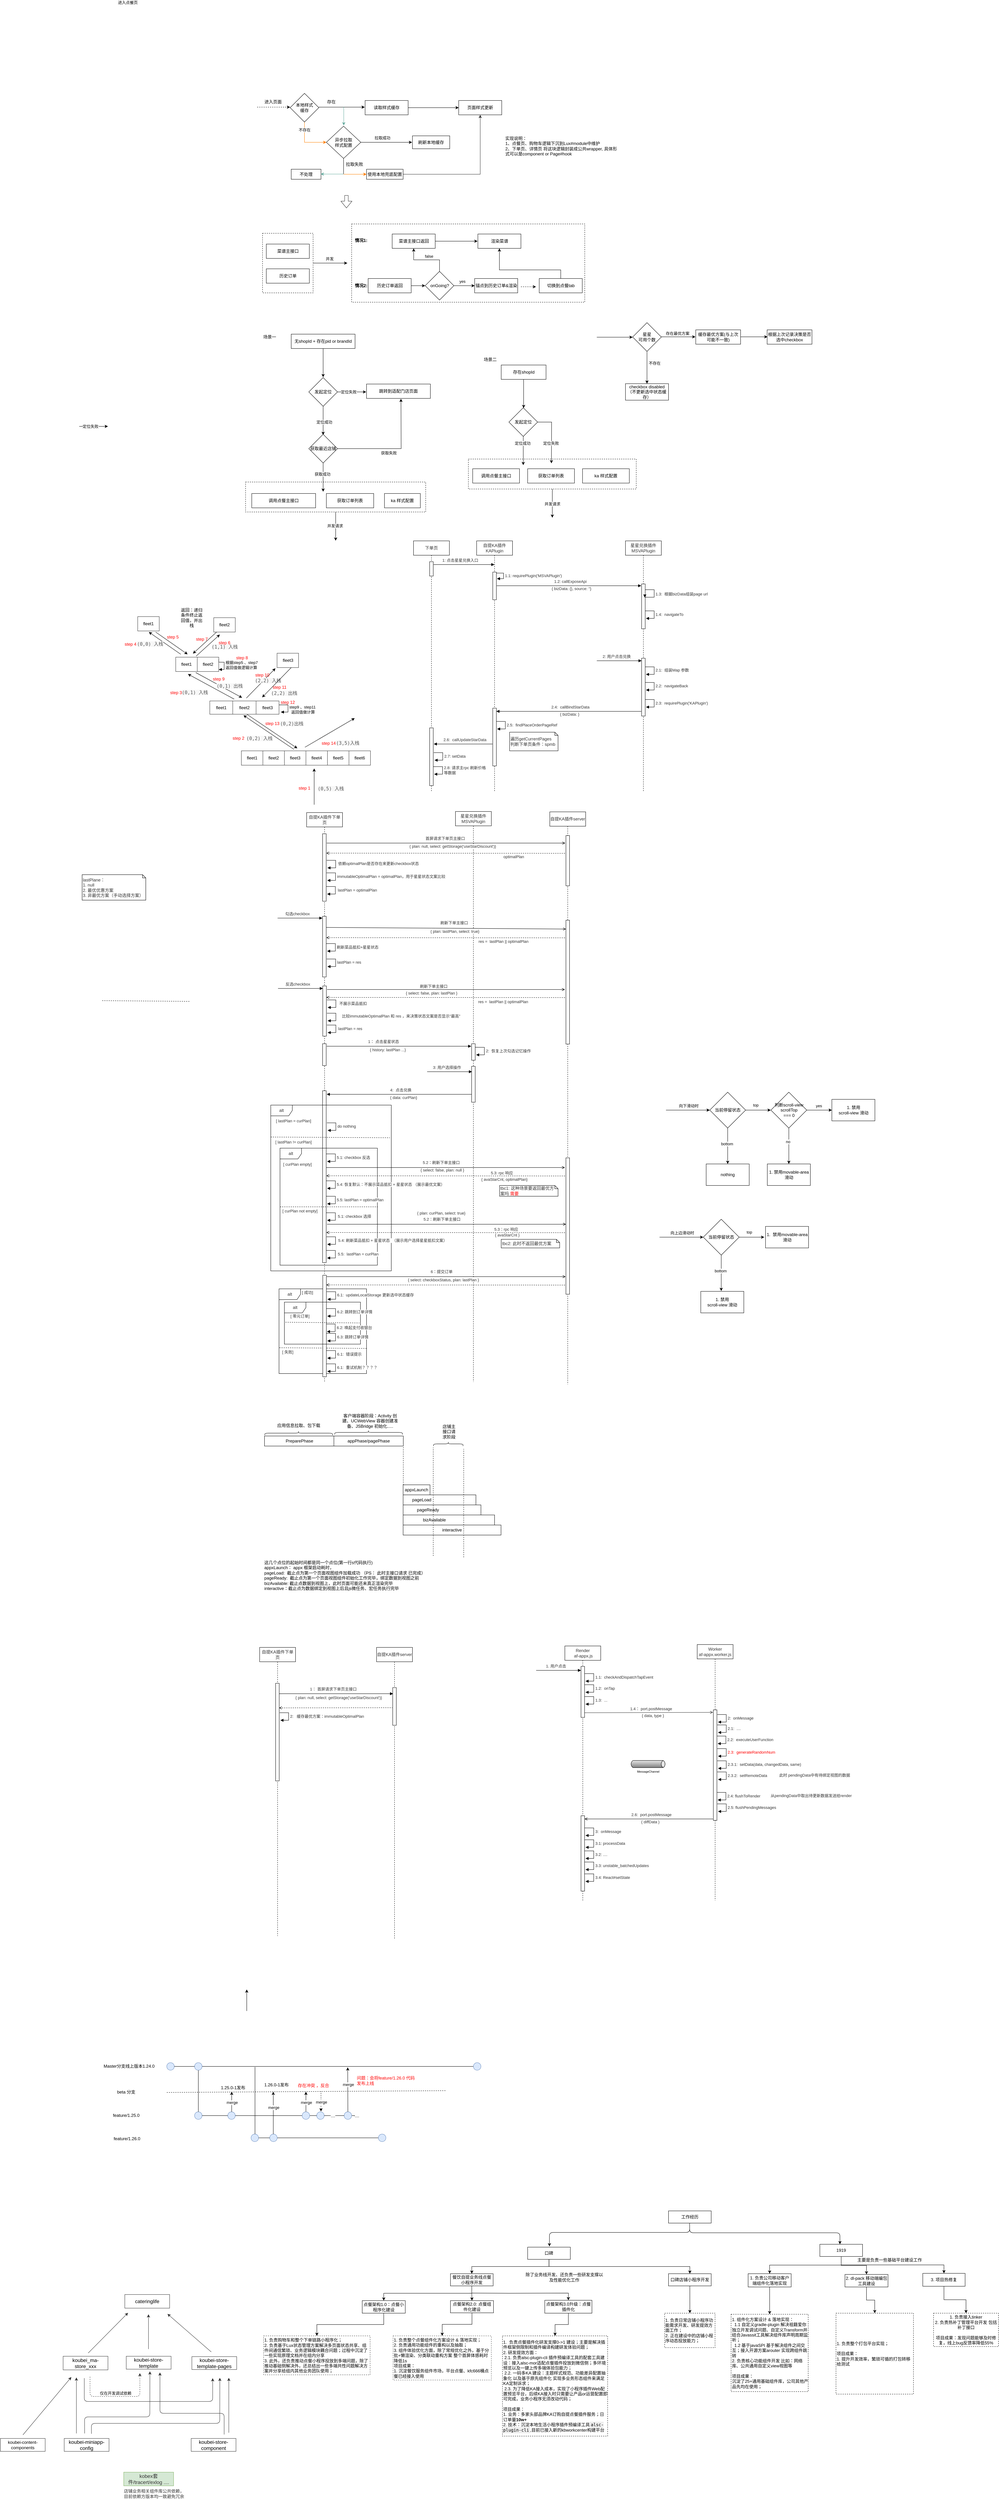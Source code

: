 <mxfile version="15.1.4" type="github">
  <diagram id="wJ10x5JF8MDACN2bpLX_" name="第 1 页">
    <mxGraphModel dx="1826" dy="1194" grid="0" gridSize="10" guides="1" tooltips="1" connect="1" arrows="1" fold="1" page="0" pageScale="1" pageWidth="1920" pageHeight="2200" math="0" shadow="0">
      <root>
        <mxCell id="0" />
        <mxCell id="1" parent="0" />
        <mxCell id="PrbAajLkpetsPsrL-xWw-29" value="" style="rounded=0;whiteSpace=wrap;html=1;dashed=1;fillColor=none;" parent="1" vertex="1">
          <mxGeometry x="771.5" y="465" width="650" height="218" as="geometry" />
        </mxCell>
        <mxCell id="PrbAajLkpetsPsrL-xWw-5" value="" style="edgeStyle=orthogonalEdgeStyle;rounded=0;orthogonalLoop=1;jettySize=auto;html=1;" parent="1" source="PrbAajLkpetsPsrL-xWw-3" edge="1">
          <mxGeometry relative="1" as="geometry">
            <mxPoint x="759.5" y="574" as="targetPoint" />
            <Array as="points">
              <mxPoint x="744.5" y="574" />
            </Array>
          </mxGeometry>
        </mxCell>
        <mxCell id="PrbAajLkpetsPsrL-xWw-6" value="并发" style="edgeLabel;html=1;align=center;verticalAlign=middle;resizable=0;points=[];" parent="PrbAajLkpetsPsrL-xWw-5" vertex="1" connectable="0">
          <mxGeometry x="-0.062" y="5" relative="1" as="geometry">
            <mxPoint x="0.5" y="-7.5" as="offset" />
          </mxGeometry>
        </mxCell>
        <mxCell id="PrbAajLkpetsPsrL-xWw-3" value="" style="rounded=0;whiteSpace=wrap;html=1;dashed=1;fillColor=none;" parent="1" vertex="1">
          <mxGeometry x="523" y="491" width="141" height="166" as="geometry" />
        </mxCell>
        <mxCell id="PrbAajLkpetsPsrL-xWw-1" value="菜谱主接口" style="rounded=0;whiteSpace=wrap;html=1;" parent="1" vertex="1">
          <mxGeometry x="533.5" y="521" width="120" height="40" as="geometry" />
        </mxCell>
        <mxCell id="PrbAajLkpetsPsrL-xWw-2" value="历史订单" style="rounded=0;whiteSpace=wrap;html=1;" parent="1" vertex="1">
          <mxGeometry x="533.5" y="590" width="120" height="40" as="geometry" />
        </mxCell>
        <mxCell id="PrbAajLkpetsPsrL-xWw-9" value="" style="edgeStyle=orthogonalEdgeStyle;rounded=0;orthogonalLoop=1;jettySize=auto;html=1;" parent="1" source="PrbAajLkpetsPsrL-xWw-7" edge="1">
          <mxGeometry relative="1" as="geometry">
            <mxPoint x="1122.5" y="513" as="targetPoint" />
          </mxGeometry>
        </mxCell>
        <mxCell id="PrbAajLkpetsPsrL-xWw-7" value="菜谱主接口返回" style="rounded=0;whiteSpace=wrap;html=1;" parent="1" vertex="1">
          <mxGeometry x="884.5" y="493" width="120" height="40" as="geometry" />
        </mxCell>
        <mxCell id="PrbAajLkpetsPsrL-xWw-8" value="渲染菜谱" style="rounded=0;whiteSpace=wrap;html=1;" parent="1" vertex="1">
          <mxGeometry x="1123.5" y="493" width="120" height="40" as="geometry" />
        </mxCell>
        <mxCell id="PrbAajLkpetsPsrL-xWw-12" value="" style="edgeStyle=orthogonalEdgeStyle;rounded=0;orthogonalLoop=1;jettySize=auto;html=1;" parent="1" source="PrbAajLkpetsPsrL-xWw-10" edge="1">
          <mxGeometry relative="1" as="geometry">
            <mxPoint x="976.5" y="637" as="targetPoint" />
          </mxGeometry>
        </mxCell>
        <mxCell id="PrbAajLkpetsPsrL-xWw-10" value="历史订单返回" style="rounded=0;whiteSpace=wrap;html=1;" parent="1" vertex="1">
          <mxGeometry x="817.5" y="617" width="120" height="40" as="geometry" />
        </mxCell>
        <mxCell id="PrbAajLkpetsPsrL-xWw-15" value="" style="edgeStyle=orthogonalEdgeStyle;rounded=0;orthogonalLoop=1;jettySize=auto;html=1;" parent="1" source="PrbAajLkpetsPsrL-xWw-13" edge="1">
          <mxGeometry relative="1" as="geometry">
            <mxPoint x="1114.5" y="637" as="targetPoint" />
          </mxGeometry>
        </mxCell>
        <mxCell id="PrbAajLkpetsPsrL-xWw-19" value="yes" style="edgeLabel;html=1;align=center;verticalAlign=middle;resizable=0;points=[];" parent="PrbAajLkpetsPsrL-xWw-15" vertex="1" connectable="0">
          <mxGeometry x="-0.025" relative="1" as="geometry">
            <mxPoint x="-5" y="-12" as="offset" />
          </mxGeometry>
        </mxCell>
        <mxCell id="PrbAajLkpetsPsrL-xWw-18" value="" style="edgeStyle=orthogonalEdgeStyle;rounded=0;orthogonalLoop=1;jettySize=auto;html=1;entryX=0.5;entryY=1;entryDx=0;entryDy=0;" parent="1" source="PrbAajLkpetsPsrL-xWw-13" target="PrbAajLkpetsPsrL-xWw-7" edge="1">
          <mxGeometry relative="1" as="geometry">
            <mxPoint x="1043.5" y="534" as="targetPoint" />
          </mxGeometry>
        </mxCell>
        <mxCell id="PrbAajLkpetsPsrL-xWw-20" value="false" style="edgeLabel;html=1;align=center;verticalAlign=middle;resizable=0;points=[];" parent="PrbAajLkpetsPsrL-xWw-18" vertex="1" connectable="0">
          <mxGeometry x="-0.106" y="-4" relative="1" as="geometry">
            <mxPoint x="-0.5" y="-6.5" as="offset" />
          </mxGeometry>
        </mxCell>
        <mxCell id="PrbAajLkpetsPsrL-xWw-13" value="onGoing?" style="rhombus;whiteSpace=wrap;html=1;fillColor=none;" parent="1" vertex="1">
          <mxGeometry x="976.5" y="597" width="80" height="80" as="geometry" />
        </mxCell>
        <mxCell id="PrbAajLkpetsPsrL-xWw-23" value="" style="edgeStyle=orthogonalEdgeStyle;rounded=0;orthogonalLoop=1;jettySize=auto;html=1;dashed=1;" parent="1" edge="1">
          <mxGeometry relative="1" as="geometry">
            <mxPoint x="1243.5" y="640" as="sourcePoint" />
            <mxPoint x="1285.5" y="640" as="targetPoint" />
          </mxGeometry>
        </mxCell>
        <mxCell id="PrbAajLkpetsPsrL-xWw-16" value="锚点到历史订单&amp;amp;渲染" style="rounded=0;whiteSpace=wrap;html=1;" parent="1" vertex="1">
          <mxGeometry x="1114.5" y="617" width="120" height="40" as="geometry" />
        </mxCell>
        <mxCell id="PrbAajLkpetsPsrL-xWw-27" value="" style="edgeStyle=orthogonalEdgeStyle;rounded=0;orthogonalLoop=1;jettySize=auto;html=1;entryX=0.5;entryY=1;entryDx=0;entryDy=0;" parent="1" source="PrbAajLkpetsPsrL-xWw-22" target="PrbAajLkpetsPsrL-xWw-8" edge="1">
          <mxGeometry relative="1" as="geometry">
            <mxPoint x="1354.5" y="537" as="targetPoint" />
            <Array as="points">
              <mxPoint x="1354.5" y="593" />
              <mxPoint x="1183.5" y="593" />
            </Array>
          </mxGeometry>
        </mxCell>
        <mxCell id="PrbAajLkpetsPsrL-xWw-22" value="切换到点餐tab" style="rounded=0;whiteSpace=wrap;html=1;" parent="1" vertex="1">
          <mxGeometry x="1294.5" y="617" width="120" height="40" as="geometry" />
        </mxCell>
        <mxCell id="PrbAajLkpetsPsrL-xWw-30" value="情况1:" style="text;html=1;strokeColor=none;fillColor=none;align=center;verticalAlign=middle;whiteSpace=wrap;rounded=0;fontStyle=1" parent="1" vertex="1">
          <mxGeometry x="777.5" y="501" width="40" height="20" as="geometry" />
        </mxCell>
        <mxCell id="PrbAajLkpetsPsrL-xWw-31" value="情况2:" style="text;html=1;strokeColor=none;fillColor=none;align=center;verticalAlign=middle;whiteSpace=wrap;rounded=0;fontStyle=1" parent="1" vertex="1">
          <mxGeometry x="777.5" y="627" width="40" height="20" as="geometry" />
        </mxCell>
        <mxCell id="PrbAajLkpetsPsrL-xWw-32" value="" style="endArrow=classic;html=1;dashed=1;" parent="1" edge="1">
          <mxGeometry width="50" height="50" relative="1" as="geometry">
            <mxPoint x="508" y="139.5" as="sourcePoint" />
            <mxPoint x="600" y="139.5" as="targetPoint" />
          </mxGeometry>
        </mxCell>
        <mxCell id="PrbAajLkpetsPsrL-xWw-33" value="进入点餐页" style="edgeLabel;html=1;align=center;verticalAlign=middle;resizable=0;points=[];" parent="1" vertex="1" connectable="0">
          <mxGeometry x="599" y="349.5" as="geometry">
            <mxPoint x="-452" y="-502" as="offset" />
          </mxGeometry>
        </mxCell>
        <mxCell id="PrbAajLkpetsPsrL-xWw-79" value="" style="edgeStyle=orthogonalEdgeStyle;rounded=0;orthogonalLoop=1;jettySize=auto;html=1;entryX=0.5;entryY=1;entryDx=0;entryDy=0;strokeColor=#FF8000;" parent="1" source="PrbAajLkpetsPsrL-xWw-34" target="PrbAajLkpetsPsrL-xWw-53" edge="1">
          <mxGeometry relative="1" as="geometry">
            <mxPoint x="640" y="261" as="targetPoint" />
            <Array as="points">
              <mxPoint x="640" y="237.5" />
            </Array>
          </mxGeometry>
        </mxCell>
        <mxCell id="PrbAajLkpetsPsrL-xWw-80" value="不存在" style="edgeLabel;html=1;align=center;verticalAlign=middle;resizable=0;points=[];" parent="PrbAajLkpetsPsrL-xWw-79" vertex="1" connectable="0">
          <mxGeometry x="-0.634" relative="1" as="geometry">
            <mxPoint as="offset" />
          </mxGeometry>
        </mxCell>
        <mxCell id="PrbAajLkpetsPsrL-xWw-34" value="本地样式&lt;br&gt;缓存" style="rhombus;whiteSpace=wrap;html=1;fillColor=none;" parent="1" vertex="1">
          <mxGeometry x="600" y="101" width="80" height="80" as="geometry" />
        </mxCell>
        <mxCell id="PrbAajLkpetsPsrL-xWw-37" value="进入页面" style="text;html=1;strokeColor=none;fillColor=none;align=center;verticalAlign=middle;whiteSpace=wrap;rounded=0;" parent="1" vertex="1">
          <mxGeometry x="521" y="114.5" width="63" height="20" as="geometry" />
        </mxCell>
        <mxCell id="PrbAajLkpetsPsrL-xWw-48" value="" style="edgeStyle=orthogonalEdgeStyle;rounded=0;orthogonalLoop=1;jettySize=auto;html=1;" parent="1" source="PrbAajLkpetsPsrL-xWw-40" target="PrbAajLkpetsPsrL-xWw-47" edge="1">
          <mxGeometry relative="1" as="geometry" />
        </mxCell>
        <mxCell id="PrbAajLkpetsPsrL-xWw-40" value="读取样式缓存" style="rounded=0;whiteSpace=wrap;html=1;" parent="1" vertex="1">
          <mxGeometry x="809" y="121" width="120" height="40" as="geometry" />
        </mxCell>
        <mxCell id="PrbAajLkpetsPsrL-xWw-47" value="页面样式更新" style="rounded=0;whiteSpace=wrap;html=1;" parent="1" vertex="1">
          <mxGeometry x="1070" y="121" width="120" height="40" as="geometry" />
        </mxCell>
        <mxCell id="PrbAajLkpetsPsrL-xWw-55" value="" style="edgeStyle=orthogonalEdgeStyle;rounded=0;orthogonalLoop=1;jettySize=auto;html=1;" parent="1" source="PrbAajLkpetsPsrL-xWw-53" edge="1">
          <mxGeometry relative="1" as="geometry">
            <mxPoint x="940" y="237.5" as="targetPoint" />
          </mxGeometry>
        </mxCell>
        <mxCell id="PrbAajLkpetsPsrL-xWw-59" value="拉取成功" style="edgeLabel;html=1;align=center;verticalAlign=middle;resizable=0;points=[];" parent="PrbAajLkpetsPsrL-xWw-55" vertex="1" connectable="0">
          <mxGeometry x="-0.175" y="-1" relative="1" as="geometry">
            <mxPoint x="0.5" y="-13.5" as="offset" />
          </mxGeometry>
        </mxCell>
        <mxCell id="PrbAajLkpetsPsrL-xWw-82" value="" style="edgeStyle=orthogonalEdgeStyle;rounded=0;orthogonalLoop=1;jettySize=auto;html=1;endArrow=none;endFill=0;" parent="1" source="PrbAajLkpetsPsrL-xWw-53" edge="1">
          <mxGeometry relative="1" as="geometry">
            <mxPoint x="749" y="325.5" as="targetPoint" />
          </mxGeometry>
        </mxCell>
        <mxCell id="PrbAajLkpetsPsrL-xWw-53" value="异步拉取&lt;br&gt;样式配置" style="rhombus;whiteSpace=wrap;html=1;fillColor=none;direction=south;" parent="1" vertex="1">
          <mxGeometry x="701" y="192.5" width="96" height="90" as="geometry" />
        </mxCell>
        <mxCell id="PrbAajLkpetsPsrL-xWw-60" value="不处理" style="rounded=0;whiteSpace=wrap;html=1;" parent="1" vertex="1">
          <mxGeometry x="603" y="312.5" width="83" height="28" as="geometry" />
        </mxCell>
        <mxCell id="PrbAajLkpetsPsrL-xWw-61" value="刷新本地缓存" style="rounded=0;whiteSpace=wrap;html=1;" parent="1" vertex="1">
          <mxGeometry x="941" y="219.5" width="104" height="36" as="geometry" />
        </mxCell>
        <mxCell id="PrbAajLkpetsPsrL-xWw-65" value="" style="endArrow=classic;html=1;" parent="1" edge="1">
          <mxGeometry width="50" height="50" relative="1" as="geometry">
            <mxPoint x="680" y="139.5" as="sourcePoint" />
            <mxPoint x="808" y="139.5" as="targetPoint" />
          </mxGeometry>
        </mxCell>
        <mxCell id="PrbAajLkpetsPsrL-xWw-67" value="存在" style="text;html=1;strokeColor=none;fillColor=none;align=center;verticalAlign=middle;whiteSpace=wrap;rounded=0;" parent="1" vertex="1">
          <mxGeometry x="695" y="114.5" width="40" height="20" as="geometry" />
        </mxCell>
        <mxCell id="PrbAajLkpetsPsrL-xWw-73" value="拉取失败" style="text;html=1;strokeColor=none;fillColor=none;align=center;verticalAlign=middle;whiteSpace=wrap;rounded=0;" parent="1" vertex="1">
          <mxGeometry x="750" y="288.5" width="59" height="20" as="geometry" />
        </mxCell>
        <mxCell id="PrbAajLkpetsPsrL-xWw-85" value="" style="edgeStyle=orthogonalEdgeStyle;rounded=0;orthogonalLoop=1;jettySize=auto;html=1;endArrow=classic;endFill=1;strokeColor=#333333;entryX=0.5;entryY=1;entryDx=0;entryDy=0;" parent="1" source="PrbAajLkpetsPsrL-xWw-74" target="PrbAajLkpetsPsrL-xWw-47" edge="1">
          <mxGeometry relative="1" as="geometry">
            <mxPoint x="995" y="326.5" as="targetPoint" />
          </mxGeometry>
        </mxCell>
        <mxCell id="PrbAajLkpetsPsrL-xWw-74" value="使用本地兜底配置" style="rounded=0;whiteSpace=wrap;html=1;" parent="1" vertex="1">
          <mxGeometry x="813" y="312.5" width="102" height="28" as="geometry" />
        </mxCell>
        <mxCell id="PrbAajLkpetsPsrL-xWw-75" value="" style="endArrow=classic;html=1;fillColor=#e1d5e7;strokeColor=#67AB9F;" parent="1" edge="1">
          <mxGeometry width="50" height="50" relative="1" as="geometry">
            <mxPoint x="749.5" y="138.5" as="sourcePoint" />
            <mxPoint x="749.5" y="190.5" as="targetPoint" />
          </mxGeometry>
        </mxCell>
        <mxCell id="PrbAajLkpetsPsrL-xWw-83" value="" style="endArrow=classic;html=1;strokeColor=#FF8000;" parent="1" edge="1">
          <mxGeometry width="50" height="50" relative="1" as="geometry">
            <mxPoint x="749" y="326.5" as="sourcePoint" />
            <mxPoint x="813" y="326.5" as="targetPoint" />
          </mxGeometry>
        </mxCell>
        <mxCell id="PrbAajLkpetsPsrL-xWw-86" value="" style="endArrow=classic;html=1;strokeColor=#67AB9F;" parent="1" edge="1">
          <mxGeometry width="50" height="50" relative="1" as="geometry">
            <mxPoint x="749" y="326" as="sourcePoint" />
            <mxPoint x="685" y="326" as="targetPoint" />
          </mxGeometry>
        </mxCell>
        <mxCell id="PrbAajLkpetsPsrL-xWw-87" value="" style="shape=flexArrow;endArrow=classic;html=1;strokeColor=#333333;" parent="1" edge="1">
          <mxGeometry width="50" height="50" relative="1" as="geometry">
            <mxPoint x="757" y="385" as="sourcePoint" />
            <mxPoint x="757" y="421" as="targetPoint" />
          </mxGeometry>
        </mxCell>
        <mxCell id="PrbAajLkpetsPsrL-xWw-89" value="实现说明：&lt;br&gt;1、点餐页、购物车逻辑下沉到Lux#module中维护&lt;br&gt;2、下单页、详情页 将这块逻辑封装成公共wrapper, 具体形式可以是component or Page#hook" style="text;html=1;strokeColor=none;fillColor=none;align=left;verticalAlign=top;whiteSpace=wrap;rounded=0;" parent="1" vertex="1">
          <mxGeometry x="1198" y="212.5" width="321" height="70" as="geometry" />
        </mxCell>
        <mxCell id="l8FVeTfeE18KeiYNXWkb-4" value="" style="edgeStyle=orthogonalEdgeStyle;rounded=0;orthogonalLoop=1;jettySize=auto;html=1;" parent="1" source="l8FVeTfeE18KeiYNXWkb-1" edge="1">
          <mxGeometry relative="1" as="geometry">
            <mxPoint x="692" y="892" as="targetPoint" />
          </mxGeometry>
        </mxCell>
        <mxCell id="l8FVeTfeE18KeiYNXWkb-1" value="无shopId + 存在pid or brandId" style="rounded=0;whiteSpace=wrap;html=1;" parent="1" vertex="1">
          <mxGeometry x="603" y="772" width="178" height="40" as="geometry" />
        </mxCell>
        <mxCell id="l8FVeTfeE18KeiYNXWkb-2" value="场景一" style="text;html=1;strokeColor=none;fillColor=none;align=center;verticalAlign=middle;whiteSpace=wrap;rounded=0;" parent="1" vertex="1">
          <mxGeometry x="523" y="770" width="40" height="20" as="geometry" />
        </mxCell>
        <mxCell id="l8FVeTfeE18KeiYNXWkb-7" value="" style="edgeStyle=orthogonalEdgeStyle;rounded=0;orthogonalLoop=1;jettySize=auto;html=1;" parent="1" source="l8FVeTfeE18KeiYNXWkb-5" edge="1">
          <mxGeometry relative="1" as="geometry">
            <mxPoint x="812" y="933" as="targetPoint" />
          </mxGeometry>
        </mxCell>
        <mxCell id="l8FVeTfeE18KeiYNXWkb-8" value="定位失败" style="edgeLabel;html=1;align=center;verticalAlign=middle;resizable=0;points=[];" parent="l8FVeTfeE18KeiYNXWkb-7" vertex="1" connectable="0">
          <mxGeometry x="-0.225" relative="1" as="geometry">
            <mxPoint as="offset" />
          </mxGeometry>
        </mxCell>
        <mxCell id="l8FVeTfeE18KeiYNXWkb-11" value="" style="edgeStyle=orthogonalEdgeStyle;rounded=0;orthogonalLoop=1;jettySize=auto;html=1;" parent="1" source="l8FVeTfeE18KeiYNXWkb-5" edge="1">
          <mxGeometry relative="1" as="geometry">
            <mxPoint x="692" y="1053" as="targetPoint" />
          </mxGeometry>
        </mxCell>
        <mxCell id="l8FVeTfeE18KeiYNXWkb-12" value="定位成功" style="edgeLabel;html=1;align=center;verticalAlign=middle;resizable=0;points=[];" parent="l8FVeTfeE18KeiYNXWkb-11" vertex="1" connectable="0">
          <mxGeometry x="0.1" y="2" relative="1" as="geometry">
            <mxPoint as="offset" />
          </mxGeometry>
        </mxCell>
        <mxCell id="l8FVeTfeE18KeiYNXWkb-5" value="发起定位" style="rhombus;whiteSpace=wrap;html=1;" parent="1" vertex="1">
          <mxGeometry x="652" y="893" width="80" height="80" as="geometry" />
        </mxCell>
        <mxCell id="l8FVeTfeE18KeiYNXWkb-9" value="跳转到适配门店页面" style="rounded=0;whiteSpace=wrap;html=1;" parent="1" vertex="1">
          <mxGeometry x="813" y="911" width="178" height="40" as="geometry" />
        </mxCell>
        <mxCell id="l8FVeTfeE18KeiYNXWkb-16" value="" style="edgeStyle=orthogonalEdgeStyle;rounded=0;orthogonalLoop=1;jettySize=auto;html=1;" parent="1" source="l8FVeTfeE18KeiYNXWkb-14" edge="1">
          <mxGeometry relative="1" as="geometry">
            <mxPoint x="909" y="952" as="targetPoint" />
          </mxGeometry>
        </mxCell>
        <mxCell id="l8FVeTfeE18KeiYNXWkb-17" value="获取失败" style="edgeLabel;html=1;align=center;verticalAlign=middle;resizable=0;points=[];" parent="l8FVeTfeE18KeiYNXWkb-16" vertex="1" connectable="0">
          <mxGeometry x="0.2" relative="1" as="geometry">
            <mxPoint x="-35" y="24" as="offset" />
          </mxGeometry>
        </mxCell>
        <mxCell id="l8FVeTfeE18KeiYNXWkb-19" value="" style="edgeStyle=orthogonalEdgeStyle;rounded=0;orthogonalLoop=1;jettySize=auto;html=1;" parent="1" source="l8FVeTfeE18KeiYNXWkb-14" edge="1">
          <mxGeometry relative="1" as="geometry">
            <mxPoint x="692" y="1211" as="targetPoint" />
          </mxGeometry>
        </mxCell>
        <mxCell id="l8FVeTfeE18KeiYNXWkb-20" value="获取成功" style="edgeLabel;html=1;align=center;verticalAlign=middle;resizable=0;points=[];" parent="l8FVeTfeE18KeiYNXWkb-19" vertex="1" connectable="0">
          <mxGeometry x="-0.225" y="-2" relative="1" as="geometry">
            <mxPoint as="offset" />
          </mxGeometry>
        </mxCell>
        <mxCell id="l8FVeTfeE18KeiYNXWkb-14" value="获取最近店铺" style="rhombus;whiteSpace=wrap;html=1;" parent="1" vertex="1">
          <mxGeometry x="652" y="1051" width="80" height="80" as="geometry" />
        </mxCell>
        <mxCell id="l8FVeTfeE18KeiYNXWkb-22" value="调用点餐主接口" style="rounded=0;whiteSpace=wrap;html=1;" parent="1" vertex="1">
          <mxGeometry x="493" y="1216" width="178" height="40" as="geometry" />
        </mxCell>
        <mxCell id="l8FVeTfeE18KeiYNXWkb-23" value="场景二" style="text;html=1;strokeColor=none;fillColor=none;align=center;verticalAlign=middle;whiteSpace=wrap;rounded=0;" parent="1" vertex="1">
          <mxGeometry x="1138" y="833" width="40" height="20" as="geometry" />
        </mxCell>
        <mxCell id="l8FVeTfeE18KeiYNXWkb-26" value="" style="edgeStyle=orthogonalEdgeStyle;rounded=0;orthogonalLoop=1;jettySize=auto;html=1;gradientColor=none;" parent="1" source="l8FVeTfeE18KeiYNXWkb-24" edge="1">
          <mxGeometry relative="1" as="geometry">
            <mxPoint x="1251" y="978" as="targetPoint" />
          </mxGeometry>
        </mxCell>
        <mxCell id="l8FVeTfeE18KeiYNXWkb-24" value="存在shopId" style="rounded=0;whiteSpace=wrap;html=1;gradientColor=none;" parent="1" vertex="1">
          <mxGeometry x="1188.5" y="858" width="125" height="40" as="geometry" />
        </mxCell>
        <mxCell id="l8FVeTfeE18KeiYNXWkb-31" value="" style="edgeStyle=orthogonalEdgeStyle;rounded=0;orthogonalLoop=1;jettySize=auto;html=1;" parent="1" source="l8FVeTfeE18KeiYNXWkb-27" edge="1">
          <mxGeometry relative="1" as="geometry">
            <mxPoint x="1250" y="1137" as="targetPoint" />
          </mxGeometry>
        </mxCell>
        <mxCell id="l8FVeTfeE18KeiYNXWkb-43" value="定位成功" style="edgeLabel;html=1;align=center;verticalAlign=middle;resizable=0;points=[];" parent="l8FVeTfeE18KeiYNXWkb-31" vertex="1" connectable="0">
          <mxGeometry x="-0.525" y="-2" relative="1" as="geometry">
            <mxPoint as="offset" />
          </mxGeometry>
        </mxCell>
        <mxCell id="l8FVeTfeE18KeiYNXWkb-34" value="" style="edgeStyle=orthogonalEdgeStyle;rounded=0;orthogonalLoop=1;jettySize=auto;html=1;" parent="1" source="l8FVeTfeE18KeiYNXWkb-27" edge="1">
          <mxGeometry relative="1" as="geometry">
            <mxPoint x="1328.5" y="1132" as="targetPoint" />
          </mxGeometry>
        </mxCell>
        <mxCell id="l8FVeTfeE18KeiYNXWkb-44" value="定位失败" style="edgeLabel;html=1;align=center;verticalAlign=middle;resizable=0;points=[];" parent="l8FVeTfeE18KeiYNXWkb-34" vertex="1" connectable="0">
          <mxGeometry x="0.257" y="-2" relative="1" as="geometry">
            <mxPoint y="1" as="offset" />
          </mxGeometry>
        </mxCell>
        <mxCell id="l8FVeTfeE18KeiYNXWkb-27" value="发起定位" style="rhombus;whiteSpace=wrap;html=1;gradientColor=none;" parent="1" vertex="1">
          <mxGeometry x="1210" y="977" width="80" height="80" as="geometry" />
        </mxCell>
        <mxCell id="l8FVeTfeE18KeiYNXWkb-32" value="调用点餐主接口" style="rounded=0;whiteSpace=wrap;html=1;" parent="1" vertex="1">
          <mxGeometry x="1109" y="1147" width="130.5" height="40" as="geometry" />
        </mxCell>
        <mxCell id="l8FVeTfeE18KeiYNXWkb-46" value="" style="edgeStyle=orthogonalEdgeStyle;rounded=0;orthogonalLoop=1;jettySize=auto;html=1;" parent="1" source="l8FVeTfeE18KeiYNXWkb-37" edge="1">
          <mxGeometry relative="1" as="geometry">
            <mxPoint x="726.875" y="1347.5" as="targetPoint" />
          </mxGeometry>
        </mxCell>
        <mxCell id="l8FVeTfeE18KeiYNXWkb-47" value="并发请求" style="edgeLabel;html=1;align=center;verticalAlign=middle;resizable=0;points=[];" parent="l8FVeTfeE18KeiYNXWkb-46" vertex="1" connectable="0">
          <mxGeometry x="0.001" y="-4" relative="1" as="geometry">
            <mxPoint x="1" y="-2" as="offset" />
          </mxGeometry>
        </mxCell>
        <mxCell id="l8FVeTfeE18KeiYNXWkb-37" value="" style="rounded=0;whiteSpace=wrap;html=1;fillColor=none;dashed=1;" parent="1" vertex="1">
          <mxGeometry x="475.75" y="1184" width="502.25" height="83.5" as="geometry" />
        </mxCell>
        <mxCell id="l8FVeTfeE18KeiYNXWkb-38" value="获取订单列表" style="rounded=0;whiteSpace=wrap;html=1;" parent="1" vertex="1">
          <mxGeometry x="701" y="1216" width="132" height="40" as="geometry" />
        </mxCell>
        <mxCell id="l8FVeTfeE18KeiYNXWkb-39" value="ka 样式配置" style="rounded=0;whiteSpace=wrap;html=1;" parent="1" vertex="1">
          <mxGeometry x="863" y="1216" width="100" height="40" as="geometry" />
        </mxCell>
        <mxCell id="l8FVeTfeE18KeiYNXWkb-40" value="获取订单列表" style="rounded=0;whiteSpace=wrap;html=1;" parent="1" vertex="1">
          <mxGeometry x="1262.25" y="1147" width="130.5" height="40" as="geometry" />
        </mxCell>
        <mxCell id="l8FVeTfeE18KeiYNXWkb-41" value="ka 样式配置" style="rounded=0;whiteSpace=wrap;html=1;" parent="1" vertex="1">
          <mxGeometry x="1415.25" y="1147" width="130.5" height="40" as="geometry" />
        </mxCell>
        <mxCell id="l8FVeTfeE18KeiYNXWkb-49" value="" style="edgeStyle=orthogonalEdgeStyle;rounded=0;orthogonalLoop=1;jettySize=auto;html=1;" parent="1" source="l8FVeTfeE18KeiYNXWkb-42" edge="1">
          <mxGeometry relative="1" as="geometry">
            <mxPoint x="1331" y="1283.5" as="targetPoint" />
          </mxGeometry>
        </mxCell>
        <mxCell id="l8FVeTfeE18KeiYNXWkb-50" value="并发请求" style="edgeLabel;html=1;align=center;verticalAlign=middle;resizable=0;points=[];" parent="l8FVeTfeE18KeiYNXWkb-49" vertex="1" connectable="0">
          <mxGeometry x="-0.312" y="-2" relative="1" as="geometry">
            <mxPoint x="2" y="13.5" as="offset" />
          </mxGeometry>
        </mxCell>
        <mxCell id="l8FVeTfeE18KeiYNXWkb-42" value="" style="rounded=0;whiteSpace=wrap;html=1;fillColor=none;dashed=1;" parent="1" vertex="1">
          <mxGeometry x="1097" y="1120" width="468" height="83.5" as="geometry" />
        </mxCell>
        <mxCell id="oDe2otveAGvz-R9kXIR5-39" value="" style="endArrow=classic;html=1;exitX=0.408;exitY=-0.1;exitDx=0;exitDy=0;exitPerimeter=0;" parent="1" source="oDe2otveAGvz-R9kXIR5-25" edge="1">
          <mxGeometry width="50" height="50" relative="1" as="geometry">
            <mxPoint x="636" y="1926" as="sourcePoint" />
            <mxPoint x="470" y="1834" as="targetPoint" />
          </mxGeometry>
        </mxCell>
        <mxCell id="oDe2otveAGvz-R9kXIR5-3" value="" style="shape=table;html=1;whiteSpace=wrap;startSize=0;container=1;collapsible=0;childLayout=tableLayout;strokeColor=#333333;" parent="1" vertex="1">
          <mxGeometry x="464" y="1933" width="360" height="40" as="geometry" />
        </mxCell>
        <mxCell id="oDe2otveAGvz-R9kXIR5-25" style="shape=partialRectangle;html=1;whiteSpace=wrap;collapsible=0;dropTarget=0;pointerEvents=0;fillColor=none;top=0;left=0;bottom=0;right=0;points=[[0,0.5],[1,0.5]];portConstraint=eastwest;" parent="oDe2otveAGvz-R9kXIR5-3" vertex="1">
          <mxGeometry width="360" height="40" as="geometry" />
        </mxCell>
        <mxCell id="oDe2otveAGvz-R9kXIR5-26" value="fleet1" style="shape=partialRectangle;html=1;whiteSpace=wrap;connectable=0;fillColor=none;top=0;left=0;bottom=0;right=0;overflow=hidden;" parent="oDe2otveAGvz-R9kXIR5-25" vertex="1">
          <mxGeometry width="60" height="40" as="geometry" />
        </mxCell>
        <mxCell id="oDe2otveAGvz-R9kXIR5-27" value="fleet2" style="shape=partialRectangle;html=1;whiteSpace=wrap;connectable=0;fillColor=none;top=0;left=0;bottom=0;right=0;overflow=hidden;" parent="oDe2otveAGvz-R9kXIR5-25" vertex="1">
          <mxGeometry x="60" width="60" height="40" as="geometry" />
        </mxCell>
        <mxCell id="oDe2otveAGvz-R9kXIR5-28" value="fleet3" style="shape=partialRectangle;html=1;whiteSpace=wrap;connectable=0;fillColor=none;top=0;left=0;bottom=0;right=0;overflow=hidden;" parent="oDe2otveAGvz-R9kXIR5-25" vertex="1">
          <mxGeometry x="120" width="60" height="40" as="geometry" />
        </mxCell>
        <mxCell id="oDe2otveAGvz-R9kXIR5-29" value="fleet4" style="shape=partialRectangle;html=1;whiteSpace=wrap;connectable=0;fillColor=none;top=0;left=0;bottom=0;right=0;overflow=hidden;" parent="oDe2otveAGvz-R9kXIR5-25" vertex="1">
          <mxGeometry x="180" width="60" height="40" as="geometry" />
        </mxCell>
        <mxCell id="oDe2otveAGvz-R9kXIR5-30" value="fleet5" style="shape=partialRectangle;html=1;whiteSpace=wrap;connectable=0;fillColor=none;top=0;left=0;bottom=0;right=0;overflow=hidden;" parent="oDe2otveAGvz-R9kXIR5-25" vertex="1">
          <mxGeometry x="240" width="60" height="40" as="geometry" />
        </mxCell>
        <mxCell id="oDe2otveAGvz-R9kXIR5-31" value="fleet6" style="shape=partialRectangle;html=1;whiteSpace=wrap;connectable=0;fillColor=none;top=0;left=0;bottom=0;right=0;overflow=hidden;" parent="oDe2otveAGvz-R9kXIR5-25" vertex="1">
          <mxGeometry x="300" width="60" height="40" as="geometry" />
        </mxCell>
        <mxCell id="oDe2otveAGvz-R9kXIR5-78" value="&lt;span style=&quot;color: rgb(89 , 89 , 89) ; font-family: monospace ; font-size: 13px ; text-align: justify ; background-color: rgb(247 , 247 , 247)&quot;&gt;(0,5) 入栈&lt;/span&gt;" style="text;html=1;align=center;verticalAlign=middle;resizable=0;points=[];autosize=1;" parent="1" vertex="1">
          <mxGeometry x="671" y="2029" width="83" height="18" as="geometry" />
        </mxCell>
        <mxCell id="oDe2otveAGvz-R9kXIR5-80" value="" style="endArrow=classic;html=1;" parent="1" edge="1">
          <mxGeometry width="50" height="50" relative="1" as="geometry">
            <mxPoint x="667" y="2083" as="sourcePoint" />
            <mxPoint x="667" y="1982" as="targetPoint" />
          </mxGeometry>
        </mxCell>
        <mxCell id="oDe2otveAGvz-R9kXIR5-81" value="&lt;span style=&quot;color: rgb(89 , 89 , 89) ; font-family: monospace ; font-size: 13px ; text-align: justify ; background-color: rgb(247 , 247 , 247)&quot;&gt;(0,2) 入栈&lt;/span&gt;" style="text;html=1;align=center;verticalAlign=middle;resizable=0;points=[];autosize=1;" parent="1" vertex="1">
          <mxGeometry x="472" y="1889" width="83" height="18" as="geometry" />
        </mxCell>
        <mxCell id="oDe2otveAGvz-R9kXIR5-42" value="" style="shape=table;html=1;whiteSpace=wrap;startSize=0;container=1;collapsible=0;childLayout=tableLayout;strokeColor=#333333;" parent="1" vertex="1">
          <mxGeometry x="376" y="1794" width="193" height="37" as="geometry" />
        </mxCell>
        <mxCell id="oDe2otveAGvz-R9kXIR5-43" value="" style="shape=partialRectangle;html=1;whiteSpace=wrap;collapsible=0;dropTarget=0;pointerEvents=0;fillColor=none;top=0;left=0;bottom=0;right=0;points=[[0,0.5],[1,0.5]];portConstraint=eastwest;" parent="oDe2otveAGvz-R9kXIR5-42" vertex="1">
          <mxGeometry width="193" height="37" as="geometry" />
        </mxCell>
        <mxCell id="oDe2otveAGvz-R9kXIR5-55" value="fleet1" style="shape=partialRectangle;html=1;whiteSpace=wrap;connectable=0;fillColor=none;top=0;left=0;bottom=0;right=0;overflow=hidden;" parent="oDe2otveAGvz-R9kXIR5-43" vertex="1">
          <mxGeometry width="64" height="37" as="geometry" />
        </mxCell>
        <mxCell id="oDe2otveAGvz-R9kXIR5-44" value="fleet2" style="shape=partialRectangle;html=1;whiteSpace=wrap;connectable=0;fillColor=none;top=0;left=0;bottom=0;right=0;overflow=hidden;" parent="oDe2otveAGvz-R9kXIR5-43" vertex="1">
          <mxGeometry x="64" width="65" height="37" as="geometry" />
        </mxCell>
        <mxCell id="oDe2otveAGvz-R9kXIR5-45" value="&lt;span&gt;fleet3&lt;/span&gt;" style="shape=partialRectangle;html=1;whiteSpace=wrap;connectable=0;fillColor=none;top=0;left=0;bottom=0;right=0;overflow=hidden;" parent="oDe2otveAGvz-R9kXIR5-43" vertex="1">
          <mxGeometry x="129" width="64" height="37" as="geometry" />
        </mxCell>
        <mxCell id="oDe2otveAGvz-R9kXIR5-82" value="" style="endArrow=classic;html=1;" parent="1" edge="1">
          <mxGeometry width="50" height="50" relative="1" as="geometry">
            <mxPoint x="444" y="1789" as="sourcePoint" />
            <mxPoint x="315" y="1719" as="targetPoint" />
          </mxGeometry>
        </mxCell>
        <mxCell id="oDe2otveAGvz-R9kXIR5-83" value="&lt;span style=&quot;color: rgb(89 , 89 , 89) ; font-family: monospace ; font-size: 13px ; text-align: justify ; background-color: rgb(247 , 247 , 247)&quot;&gt;(0,1) 入栈&lt;/span&gt;" style="text;html=1;align=center;verticalAlign=middle;resizable=0;points=[];autosize=1;" parent="1" vertex="1">
          <mxGeometry x="292.5" y="1761" width="83" height="18" as="geometry" />
        </mxCell>
        <mxCell id="oDe2otveAGvz-R9kXIR5-58" value="" style="shape=table;html=1;whiteSpace=wrap;startSize=0;container=1;collapsible=0;childLayout=tableLayout;strokeColor=#333333;" parent="1" vertex="1">
          <mxGeometry x="281" y="1672" width="120" height="40" as="geometry" />
        </mxCell>
        <mxCell id="oDe2otveAGvz-R9kXIR5-59" value="" style="shape=partialRectangle;html=1;whiteSpace=wrap;collapsible=0;dropTarget=0;pointerEvents=0;fillColor=none;top=0;left=0;bottom=0;right=0;points=[[0,0.5],[1,0.5]];portConstraint=eastwest;" parent="oDe2otveAGvz-R9kXIR5-58" vertex="1">
          <mxGeometry width="120" height="40" as="geometry" />
        </mxCell>
        <mxCell id="oDe2otveAGvz-R9kXIR5-60" value="fleet1" style="shape=partialRectangle;html=1;whiteSpace=wrap;connectable=0;fillColor=none;top=0;left=0;bottom=0;right=0;overflow=hidden;" parent="oDe2otveAGvz-R9kXIR5-59" vertex="1">
          <mxGeometry width="60" height="40" as="geometry" />
        </mxCell>
        <mxCell id="oDe2otveAGvz-R9kXIR5-61" value="fleet2" style="shape=partialRectangle;html=1;whiteSpace=wrap;connectable=0;fillColor=none;top=0;left=0;bottom=0;right=0;overflow=hidden;" parent="oDe2otveAGvz-R9kXIR5-59" vertex="1">
          <mxGeometry x="60" width="60" height="40" as="geometry" />
        </mxCell>
        <mxCell id="oDe2otveAGvz-R9kXIR5-84" value="" style="endArrow=classic;html=1;" parent="1" edge="1">
          <mxGeometry width="50" height="50" relative="1" as="geometry">
            <mxPoint x="295" y="1664" as="sourcePoint" />
            <mxPoint x="206" y="1602" as="targetPoint" />
          </mxGeometry>
        </mxCell>
        <mxCell id="oDe2otveAGvz-R9kXIR5-85" value="&lt;span style=&quot;color: rgb(89 , 89 , 89) ; font-family: monospace ; font-size: 13px ; text-align: justify ; background-color: rgb(247 , 247 , 247)&quot;&gt;(0,0) 入栈&lt;/span&gt;" style="text;html=1;align=center;verticalAlign=middle;resizable=0;points=[];autosize=1;" parent="1" vertex="1">
          <mxGeometry x="167" y="1626" width="83" height="18" as="geometry" />
        </mxCell>
        <mxCell id="oDe2otveAGvz-R9kXIR5-89" value="" style="endArrow=classic;html=1;" parent="1" edge="1">
          <mxGeometry width="50" height="50" relative="1" as="geometry">
            <mxPoint x="338" y="1669" as="sourcePoint" />
            <mxPoint x="404" y="1609" as="targetPoint" />
          </mxGeometry>
        </mxCell>
        <mxCell id="oDe2otveAGvz-R9kXIR5-90" value="" style="shape=table;html=1;whiteSpace=wrap;startSize=0;container=1;collapsible=0;childLayout=tableLayout;strokeColor=#333333;" parent="1" vertex="1">
          <mxGeometry x="387" y="1562" width="60" height="40" as="geometry" />
        </mxCell>
        <mxCell id="oDe2otveAGvz-R9kXIR5-91" value="" style="shape=partialRectangle;html=1;whiteSpace=wrap;collapsible=0;dropTarget=0;pointerEvents=0;fillColor=none;top=0;left=0;bottom=0;right=0;points=[[0,0.5],[1,0.5]];portConstraint=eastwest;" parent="oDe2otveAGvz-R9kXIR5-90" vertex="1">
          <mxGeometry width="60" height="40" as="geometry" />
        </mxCell>
        <mxCell id="oDe2otveAGvz-R9kXIR5-92" value="fleet2" style="shape=partialRectangle;html=1;whiteSpace=wrap;connectable=0;fillColor=none;top=0;left=0;bottom=0;right=0;overflow=hidden;" parent="oDe2otveAGvz-R9kXIR5-91" vertex="1">
          <mxGeometry width="60" height="40" as="geometry" />
        </mxCell>
        <mxCell id="oDe2otveAGvz-R9kXIR5-93" value="&lt;span style=&quot;color: rgb(89 , 89 , 89) ; font-family: monospace ; font-size: 13px ; text-align: justify ; background-color: rgb(247 , 247 , 247)&quot;&gt;(1,1) 入栈&lt;/span&gt;" style="text;html=1;align=center;verticalAlign=middle;resizable=0;points=[];autosize=1;" parent="1" vertex="1">
          <mxGeometry x="375.5" y="1634" width="83" height="18" as="geometry" />
        </mxCell>
        <mxCell id="oDe2otveAGvz-R9kXIR5-97" value="&lt;font color=&quot;#ff0000&quot;&gt;step 1&lt;/font&gt;" style="text;html=1;strokeColor=none;fillColor=none;align=center;verticalAlign=middle;whiteSpace=wrap;rounded=0;" parent="1" vertex="1">
          <mxGeometry x="620" y="2027" width="40" height="20" as="geometry" />
        </mxCell>
        <mxCell id="oDe2otveAGvz-R9kXIR5-98" value="&lt;font color=&quot;#ff0000&quot;&gt;step 2&lt;/font&gt;" style="text;html=1;strokeColor=none;fillColor=none;align=center;verticalAlign=middle;whiteSpace=wrap;rounded=0;" parent="1" vertex="1">
          <mxGeometry x="435.75" y="1888" width="40" height="20" as="geometry" />
        </mxCell>
        <mxCell id="oDe2otveAGvz-R9kXIR5-99" value="&lt;font color=&quot;#ff0000&quot;&gt;step 3&lt;/font&gt;" style="text;html=1;strokeColor=none;fillColor=none;align=center;verticalAlign=middle;whiteSpace=wrap;rounded=0;" parent="1" vertex="1">
          <mxGeometry x="262" y="1761" width="40" height="20" as="geometry" />
        </mxCell>
        <mxCell id="oDe2otveAGvz-R9kXIR5-100" value="&lt;font color=&quot;#ff0000&quot;&gt;step 4&lt;/font&gt;" style="text;html=1;strokeColor=none;fillColor=none;align=center;verticalAlign=middle;whiteSpace=wrap;rounded=0;" parent="1" vertex="1">
          <mxGeometry x="135" y="1626" width="40" height="20" as="geometry" />
        </mxCell>
        <mxCell id="oDe2otveAGvz-R9kXIR5-101" value="&lt;font color=&quot;#ff0000&quot;&gt;step 6&lt;/font&gt;" style="text;html=1;strokeColor=none;fillColor=none;align=center;verticalAlign=middle;whiteSpace=wrap;rounded=0;" parent="1" vertex="1">
          <mxGeometry x="397" y="1622" width="40" height="20" as="geometry" />
        </mxCell>
        <mxCell id="oDe2otveAGvz-R9kXIR5-103" value="根据step5 、step7 &lt;br&gt;返回值做逻辑计算" style="edgeStyle=orthogonalEdgeStyle;html=1;align=left;spacingLeft=2;endArrow=block;rounded=0;" parent="1" edge="1">
          <mxGeometry x="0.075" relative="1" as="geometry">
            <mxPoint x="401" y="1677.5" as="sourcePoint" />
            <Array as="points">
              <mxPoint x="401" y="1686" />
              <mxPoint x="416" y="1686" />
              <mxPoint x="416" y="1707" />
            </Array>
            <mxPoint x="401" y="1706.5" as="targetPoint" />
            <mxPoint as="offset" />
          </mxGeometry>
        </mxCell>
        <mxCell id="oDe2otveAGvz-R9kXIR5-104" value="" style="endArrow=classic;html=1;" parent="1" edge="1">
          <mxGeometry width="50" height="50" relative="1" as="geometry">
            <mxPoint x="225" y="1602" as="sourcePoint" />
            <mxPoint x="314" y="1664" as="targetPoint" />
          </mxGeometry>
        </mxCell>
        <mxCell id="oDe2otveAGvz-R9kXIR5-105" value="&lt;font color=&quot;#ff0000&quot;&gt;step 5&lt;/font&gt;" style="text;html=1;strokeColor=none;fillColor=none;align=center;verticalAlign=middle;whiteSpace=wrap;rounded=0;" parent="1" vertex="1">
          <mxGeometry x="253" y="1606" width="40" height="20" as="geometry" />
        </mxCell>
        <mxCell id="oDe2otveAGvz-R9kXIR5-86" value="" style="shape=table;html=1;whiteSpace=wrap;startSize=0;container=1;collapsible=0;childLayout=tableLayout;strokeColor=#333333;" parent="1" vertex="1">
          <mxGeometry x="175" y="1559" width="60" height="40" as="geometry" />
        </mxCell>
        <mxCell id="oDe2otveAGvz-R9kXIR5-87" value="" style="shape=partialRectangle;html=1;whiteSpace=wrap;collapsible=0;dropTarget=0;pointerEvents=0;fillColor=none;top=0;left=0;bottom=0;right=0;points=[[0,0.5],[1,0.5]];portConstraint=eastwest;" parent="oDe2otveAGvz-R9kXIR5-86" vertex="1">
          <mxGeometry width="60" height="40" as="geometry" />
        </mxCell>
        <mxCell id="oDe2otveAGvz-R9kXIR5-88" value="fleet1" style="shape=partialRectangle;html=1;whiteSpace=wrap;connectable=0;fillColor=none;top=0;left=0;bottom=0;right=0;overflow=hidden;" parent="oDe2otveAGvz-R9kXIR5-87" vertex="1">
          <mxGeometry width="60" height="40" as="geometry" />
        </mxCell>
        <mxCell id="oDe2otveAGvz-R9kXIR5-109" value="返回：递归条件终止返回值，并出栈" style="text;html=1;strokeColor=none;fillColor=none;align=center;verticalAlign=middle;whiteSpace=wrap;rounded=0;" parent="1" vertex="1">
          <mxGeometry x="293" y="1552" width="65" height="20" as="geometry" />
        </mxCell>
        <mxCell id="oDe2otveAGvz-R9kXIR5-112" value="" style="endArrow=classic;html=1;" parent="1" edge="1">
          <mxGeometry width="50" height="50" relative="1" as="geometry">
            <mxPoint x="395" y="1602" as="sourcePoint" />
            <mxPoint x="329" y="1662" as="targetPoint" />
          </mxGeometry>
        </mxCell>
        <mxCell id="oDe2otveAGvz-R9kXIR5-113" value="&lt;font color=&quot;#ff0000&quot;&gt;step 7&lt;/font&gt;" style="text;html=1;strokeColor=none;fillColor=none;align=center;verticalAlign=middle;whiteSpace=wrap;rounded=0;" parent="1" vertex="1">
          <mxGeometry x="333.5" y="1612" width="40" height="20" as="geometry" />
        </mxCell>
        <mxCell id="oDe2otveAGvz-R9kXIR5-114" value="&lt;font color=&quot;#ff0000&quot;&gt;step 8&lt;/font&gt;" style="text;html=1;strokeColor=none;fillColor=none;align=center;verticalAlign=middle;whiteSpace=wrap;rounded=0;" parent="1" vertex="1">
          <mxGeometry x="446" y="1664" width="40" height="20" as="geometry" />
        </mxCell>
        <mxCell id="oDe2otveAGvz-R9kXIR5-115" value="" style="endArrow=classic;html=1;" parent="1" edge="1">
          <mxGeometry width="50" height="50" relative="1" as="geometry">
            <mxPoint x="337" y="1715" as="sourcePoint" />
            <mxPoint x="466" y="1785" as="targetPoint" />
          </mxGeometry>
        </mxCell>
        <mxCell id="oDe2otveAGvz-R9kXIR5-116" value="&lt;font color=&quot;#ff0000&quot;&gt;step 9&lt;/font&gt;" style="text;html=1;strokeColor=none;fillColor=none;align=center;verticalAlign=middle;whiteSpace=wrap;rounded=0;" parent="1" vertex="1">
          <mxGeometry x="381" y="1723" width="40" height="20" as="geometry" />
        </mxCell>
        <mxCell id="oDe2otveAGvz-R9kXIR5-117" value="&lt;span style=&quot;color: rgb(89 , 89 , 89) ; font-family: monospace ; font-size: 13px ; text-align: justify ; background-color: rgb(247 , 247 , 247)&quot;&gt;(0,1) 出栈&lt;/span&gt;" style="text;html=1;align=center;verticalAlign=middle;resizable=0;points=[];autosize=1;" parent="1" vertex="1">
          <mxGeometry x="389" y="1743" width="83" height="18" as="geometry" />
        </mxCell>
        <mxCell id="oDe2otveAGvz-R9kXIR5-119" value="" style="endArrow=classic;html=1;" parent="1" edge="1">
          <mxGeometry width="50" height="50" relative="1" as="geometry">
            <mxPoint x="478" y="1786" as="sourcePoint" />
            <mxPoint x="559" y="1703" as="targetPoint" />
          </mxGeometry>
        </mxCell>
        <mxCell id="oDe2otveAGvz-R9kXIR5-120" value="&lt;font color=&quot;#ff0000&quot;&gt;step 10&lt;/font&gt;" style="text;html=1;strokeColor=none;fillColor=none;align=center;verticalAlign=middle;whiteSpace=wrap;rounded=0;" parent="1" vertex="1">
          <mxGeometry x="493" y="1712" width="59" height="20" as="geometry" />
        </mxCell>
        <mxCell id="oDe2otveAGvz-R9kXIR5-121" value="&lt;span style=&quot;color: rgb(89 , 89 , 89) ; font-family: monospace ; font-size: 13px ; text-align: justify ; background-color: rgb(247 , 247 , 247)&quot;&gt;(2,2) 入栈&lt;/span&gt;" style="text;html=1;align=center;verticalAlign=middle;resizable=0;points=[];autosize=1;" parent="1" vertex="1">
          <mxGeometry x="496" y="1728" width="83" height="18" as="geometry" />
        </mxCell>
        <mxCell id="oDe2otveAGvz-R9kXIR5-122" value="" style="shape=table;html=1;whiteSpace=wrap;startSize=0;container=1;collapsible=0;childLayout=tableLayout;strokeColor=#333333;" parent="1" vertex="1">
          <mxGeometry x="563.5" y="1661" width="60" height="40" as="geometry" />
        </mxCell>
        <mxCell id="oDe2otveAGvz-R9kXIR5-123" value="" style="shape=partialRectangle;html=1;whiteSpace=wrap;collapsible=0;dropTarget=0;pointerEvents=0;fillColor=none;top=0;left=0;bottom=0;right=0;points=[[0,0.5],[1,0.5]];portConstraint=eastwest;" parent="oDe2otveAGvz-R9kXIR5-122" vertex="1">
          <mxGeometry width="60" height="40" as="geometry" />
        </mxCell>
        <mxCell id="oDe2otveAGvz-R9kXIR5-124" value="fleet3" style="shape=partialRectangle;html=1;whiteSpace=wrap;connectable=0;fillColor=none;top=0;left=0;bottom=0;right=0;overflow=hidden;" parent="oDe2otveAGvz-R9kXIR5-123" vertex="1">
          <mxGeometry width="60" height="40" as="geometry" />
        </mxCell>
        <mxCell id="oDe2otveAGvz-R9kXIR5-125" value="" style="endArrow=classic;html=1;" parent="1" edge="1">
          <mxGeometry width="50" height="50" relative="1" as="geometry">
            <mxPoint x="603" y="1701" as="sourcePoint" />
            <mxPoint x="522" y="1784" as="targetPoint" />
          </mxGeometry>
        </mxCell>
        <mxCell id="oDe2otveAGvz-R9kXIR5-126" value="&lt;font color=&quot;#ff0000&quot;&gt;step 11&lt;/font&gt;" style="text;html=1;strokeColor=none;fillColor=none;align=center;verticalAlign=middle;whiteSpace=wrap;rounded=0;" parent="1" vertex="1">
          <mxGeometry x="541" y="1746" width="59" height="20" as="geometry" />
        </mxCell>
        <mxCell id="oDe2otveAGvz-R9kXIR5-127" value="&lt;span style=&quot;color: rgb(89 , 89 , 89) ; font-family: monospace ; font-size: 13px ; text-align: justify ; background-color: rgb(247 , 247 , 247)&quot;&gt;(2,2) 出栈&lt;/span&gt;" style="text;html=1;align=center;verticalAlign=middle;resizable=0;points=[];autosize=1;" parent="1" vertex="1">
          <mxGeometry x="541" y="1763" width="83" height="18" as="geometry" />
        </mxCell>
        <mxCell id="oDe2otveAGvz-R9kXIR5-129" value="&amp;nbsp;" style="edgeStyle=orthogonalEdgeStyle;html=1;align=left;spacingLeft=2;endArrow=block;rounded=0;entryX=1;entryY=0;" parent="1" edge="1">
          <mxGeometry relative="1" as="geometry">
            <mxPoint x="569" y="1805" as="sourcePoint" />
            <Array as="points">
              <mxPoint x="594" y="1805" />
            </Array>
            <mxPoint x="574" y="1825" as="targetPoint" />
          </mxGeometry>
        </mxCell>
        <mxCell id="oDe2otveAGvz-R9kXIR5-131" value="step9 、step11&lt;br&gt;&amp;nbsp;返回值做计算" style="edgeLabel;html=1;align=center;verticalAlign=middle;resizable=0;points=[];" parent="oDe2otveAGvz-R9kXIR5-129" vertex="1" connectable="0">
          <mxGeometry x="-0.231" y="-9" relative="1" as="geometry">
            <mxPoint x="49" y="13" as="offset" />
          </mxGeometry>
        </mxCell>
        <mxCell id="oDe2otveAGvz-R9kXIR5-130" value="&lt;font color=&quot;#ff0000&quot;&gt;step 12&lt;/font&gt;" style="text;html=1;strokeColor=none;fillColor=none;align=center;verticalAlign=middle;whiteSpace=wrap;rounded=0;" parent="1" vertex="1">
          <mxGeometry x="564" y="1788" width="59" height="20" as="geometry" />
        </mxCell>
        <mxCell id="oDe2otveAGvz-R9kXIR5-132" value="" style="endArrow=classic;html=1;exitX=0.408;exitY=-0.1;exitDx=0;exitDy=0;exitPerimeter=0;" parent="1" edge="1">
          <mxGeometry width="50" height="50" relative="1" as="geometry">
            <mxPoint x="479.12" y="1831" as="sourcePoint" />
            <mxPoint x="620.0" y="1926" as="targetPoint" />
          </mxGeometry>
        </mxCell>
        <mxCell id="oDe2otveAGvz-R9kXIR5-133" value="&lt;span style=&quot;color: rgb(89 , 89 , 89) ; font-family: monospace ; font-size: 13px ; text-align: justify ; background-color: rgb(247 , 247 , 247)&quot;&gt;(0,2)出栈&lt;/span&gt;" style="text;html=1;align=center;verticalAlign=middle;resizable=0;points=[];autosize=1;" parent="1" vertex="1">
          <mxGeometry x="566.25" y="1848" width="75" height="18" as="geometry" />
        </mxCell>
        <mxCell id="oDe2otveAGvz-R9kXIR5-134" value="&lt;font color=&quot;#ff0000&quot;&gt;step 13&lt;/font&gt;" style="text;html=1;strokeColor=none;fillColor=none;align=center;verticalAlign=middle;whiteSpace=wrap;rounded=0;" parent="1" vertex="1">
          <mxGeometry x="526" y="1847" width="49" height="20" as="geometry" />
        </mxCell>
        <mxCell id="oDe2otveAGvz-R9kXIR5-135" value="" style="endArrow=classic;html=1;" parent="1" edge="1">
          <mxGeometry width="50" height="50" relative="1" as="geometry">
            <mxPoint x="641.25" y="1923" as="sourcePoint" />
            <mxPoint x="780" y="1842" as="targetPoint" />
          </mxGeometry>
        </mxCell>
        <mxCell id="oDe2otveAGvz-R9kXIR5-136" value="&lt;span style=&quot;color: rgb(89 , 89 , 89) ; font-family: monospace ; font-size: 13px ; text-align: justify ; background-color: rgb(247 , 247 , 247)&quot;&gt;(3,5)入栈&lt;/span&gt;" style="text;html=1;align=center;verticalAlign=middle;resizable=0;points=[];autosize=1;" parent="1" vertex="1">
          <mxGeometry x="722" y="1902" width="75" height="18" as="geometry" />
        </mxCell>
        <mxCell id="oDe2otveAGvz-R9kXIR5-137" value="&lt;font color=&quot;#ff0000&quot;&gt;step 14&lt;/font&gt;" style="text;html=1;strokeColor=none;fillColor=none;align=center;verticalAlign=middle;whiteSpace=wrap;rounded=0;" parent="1" vertex="1">
          <mxGeometry x="683" y="1902" width="49" height="20" as="geometry" />
        </mxCell>
        <mxCell id="u8GJEcQ2Z4njgkAFBsY6-1" value="自提KA插件 KAPlugin" style="shape=umlLifeline;perimeter=lifelinePerimeter;whiteSpace=wrap;html=1;container=1;collapsible=0;recursiveResize=0;outlineConnect=0;fontColor=#333333;" parent="1" vertex="1">
          <mxGeometry x="1120" y="1348" width="100" height="699" as="geometry" />
        </mxCell>
        <mxCell id="u8GJEcQ2Z4njgkAFBsY6-3" value="" style="html=1;points=[];perimeter=orthogonalPerimeter;fontColor=#333333;" parent="u8GJEcQ2Z4njgkAFBsY6-1" vertex="1">
          <mxGeometry x="45" y="87" width="10" height="77" as="geometry" />
        </mxCell>
        <mxCell id="u8GJEcQ2Z4njgkAFBsY6-4" value="1.1: requirePlugin(&#39;MSVAPlugin&#39;)" style="edgeStyle=orthogonalEdgeStyle;html=1;align=left;spacingLeft=2;endArrow=block;rounded=0;entryX=1.156;entryY=0.238;fontColor=#333333;entryDx=0;entryDy=0;entryPerimeter=0;exitX=1.044;exitY=0.036;exitDx=0;exitDy=0;exitPerimeter=0;" parent="u8GJEcQ2Z4njgkAFBsY6-1" source="u8GJEcQ2Z4njgkAFBsY6-3" target="u8GJEcQ2Z4njgkAFBsY6-3" edge="1">
          <mxGeometry relative="1" as="geometry">
            <mxPoint x="50" y="67" as="sourcePoint" />
            <Array as="points">
              <mxPoint x="75" y="90" />
              <mxPoint x="75" y="105" />
            </Array>
          </mxGeometry>
        </mxCell>
        <mxCell id="u8GJEcQ2Z4njgkAFBsY6-24" value="" style="html=1;points=[];perimeter=orthogonalPerimeter;fontColor=#333333;" parent="u8GJEcQ2Z4njgkAFBsY6-1" vertex="1">
          <mxGeometry x="45" y="466" width="10" height="161" as="geometry" />
        </mxCell>
        <mxCell id="u8GJEcQ2Z4njgkAFBsY6-5" value="星星兑换插件 MSVAPlugin" style="shape=umlLifeline;perimeter=lifelinePerimeter;whiteSpace=wrap;html=1;container=1;collapsible=0;recursiveResize=0;outlineConnect=0;fontColor=#333333;" parent="1" vertex="1">
          <mxGeometry x="1535" y="1348" width="100" height="698" as="geometry" />
        </mxCell>
        <mxCell id="u8GJEcQ2Z4njgkAFBsY6-9" value="" style="html=1;points=[];perimeter=orthogonalPerimeter;fontColor=#333333;" parent="u8GJEcQ2Z4njgkAFBsY6-5" vertex="1">
          <mxGeometry x="45" y="120" width="10" height="125" as="geometry" />
        </mxCell>
        <mxCell id="u8GJEcQ2Z4njgkAFBsY6-15" value="" style="html=1;points=[];perimeter=orthogonalPerimeter;fontColor=#333333;" parent="u8GJEcQ2Z4njgkAFBsY6-5" vertex="1">
          <mxGeometry x="45" y="327" width="10" height="161" as="geometry" />
        </mxCell>
        <mxCell id="u8GJEcQ2Z4njgkAFBsY6-8" value="" style="endArrow=block;endFill=1;endSize=6;html=1;fontColor=#333333;" parent="1" edge="1">
          <mxGeometry width="100" relative="1" as="geometry">
            <mxPoint x="1176" y="1473" as="sourcePoint" />
            <mxPoint x="1579" y="1473" as="targetPoint" />
          </mxGeometry>
        </mxCell>
        <mxCell id="u8GJEcQ2Z4njgkAFBsY6-10" value="1.2: callExposeApi" style="edgeLabel;html=1;align=center;verticalAlign=middle;resizable=0;points=[];fontColor=#333333;" parent="u8GJEcQ2Z4njgkAFBsY6-8" vertex="1" connectable="0">
          <mxGeometry x="-0.141" y="3" relative="1" as="geometry">
            <mxPoint x="32" y="-9" as="offset" />
          </mxGeometry>
        </mxCell>
        <mxCell id="u8GJEcQ2Z4njgkAFBsY6-12" value="1.3:&amp;nbsp; 根据bizData组装page url" style="edgeStyle=orthogonalEdgeStyle;html=1;align=left;spacingLeft=2;endArrow=block;rounded=0;entryX=0.9;entryY=0.304;entryDx=0;entryDy=0;entryPerimeter=0;fontColor=#333333;" parent="1" target="u8GJEcQ2Z4njgkAFBsY6-9" edge="1">
          <mxGeometry relative="1" as="geometry">
            <mxPoint x="1590" y="1484" as="sourcePoint" />
            <Array as="points">
              <mxPoint x="1615" y="1484" />
              <mxPoint x="1615" y="1505" />
            </Array>
            <mxPoint x="1595" y="1504" as="targetPoint" />
          </mxGeometry>
        </mxCell>
        <mxCell id="u8GJEcQ2Z4njgkAFBsY6-13" value="{ bizData: {}, source: &#39;&#39;}" style="edgeLabel;html=1;align=center;verticalAlign=middle;resizable=0;points=[];fontColor=#333333;" parent="1" vertex="1" connectable="0">
          <mxGeometry x="1384" y="1481" as="geometry" />
        </mxCell>
        <mxCell id="u8GJEcQ2Z4njgkAFBsY6-14" value="1.4:&amp;nbsp; navigateTo" style="edgeStyle=orthogonalEdgeStyle;html=1;align=left;spacingLeft=2;endArrow=block;rounded=0;entryX=1.2;entryY=0.463;entryDx=0;entryDy=0;entryPerimeter=0;fontColor=#333333;" parent="1" edge="1">
          <mxGeometry relative="1" as="geometry">
            <mxPoint x="1590" y="1543" as="sourcePoint" />
            <Array as="points">
              <mxPoint x="1615" y="1543" />
              <mxPoint x="1615" y="1564" />
            </Array>
            <mxPoint x="1592" y="1564.04" as="targetPoint" />
          </mxGeometry>
        </mxCell>
        <mxCell id="u8GJEcQ2Z4njgkAFBsY6-16" value="" style="endArrow=block;endFill=1;endSize=6;html=1;fontColor=#333333;" parent="1" edge="1">
          <mxGeometry width="100" relative="1" as="geometry">
            <mxPoint x="1455" y="1682" as="sourcePoint" />
            <mxPoint x="1580" y="1682" as="targetPoint" />
          </mxGeometry>
        </mxCell>
        <mxCell id="u8GJEcQ2Z4njgkAFBsY6-17" value="2: 用户点击兑换" style="edgeLabel;html=1;align=center;verticalAlign=middle;resizable=0;points=[];fontColor=#333333;" parent="u8GJEcQ2Z4njgkAFBsY6-16" vertex="1" connectable="0">
          <mxGeometry x="-0.141" y="3" relative="1" as="geometry">
            <mxPoint x="1" y="-9" as="offset" />
          </mxGeometry>
        </mxCell>
        <mxCell id="u8GJEcQ2Z4njgkAFBsY6-18" value="2.1:&amp;nbsp; 组装Map 参数" style="edgeStyle=orthogonalEdgeStyle;html=1;align=left;spacingLeft=2;endArrow=block;rounded=0;entryX=1.2;entryY=0.463;entryDx=0;entryDy=0;entryPerimeter=0;fontColor=#333333;" parent="1" edge="1">
          <mxGeometry relative="1" as="geometry">
            <mxPoint x="1590" y="1698.96" as="sourcePoint" />
            <Array as="points">
              <mxPoint x="1615" y="1698.96" />
              <mxPoint x="1615" y="1719.96" />
            </Array>
            <mxPoint x="1592" y="1720" as="targetPoint" />
          </mxGeometry>
        </mxCell>
        <mxCell id="u8GJEcQ2Z4njgkAFBsY6-19" value="2.2:&amp;nbsp; navigateBack" style="edgeStyle=orthogonalEdgeStyle;html=1;align=left;spacingLeft=2;endArrow=block;rounded=0;entryX=1.2;entryY=0.463;entryDx=0;entryDy=0;entryPerimeter=0;fontColor=#333333;" parent="1" edge="1">
          <mxGeometry relative="1" as="geometry">
            <mxPoint x="1590" y="1742.48" as="sourcePoint" />
            <Array as="points">
              <mxPoint x="1615" y="1742.48" />
              <mxPoint x="1615" y="1763.48" />
            </Array>
            <mxPoint x="1592" y="1763.52" as="targetPoint" />
          </mxGeometry>
        </mxCell>
        <mxCell id="u8GJEcQ2Z4njgkAFBsY6-20" value="" style="endArrow=none;endFill=0;endSize=6;html=1;startArrow=block;startFill=1;fontColor=#333333;" parent="1" edge="1">
          <mxGeometry width="100" relative="1" as="geometry">
            <mxPoint x="1175" y="1823" as="sourcePoint" />
            <mxPoint x="1579" y="1823" as="targetPoint" />
          </mxGeometry>
        </mxCell>
        <mxCell id="u8GJEcQ2Z4njgkAFBsY6-21" value="2.4:&amp;nbsp; callBindStarData" style="edgeLabel;html=1;align=center;verticalAlign=middle;resizable=0;points=[];fontColor=#333333;" parent="u8GJEcQ2Z4njgkAFBsY6-20" vertex="1" connectable="0">
          <mxGeometry x="-0.141" y="3" relative="1" as="geometry">
            <mxPoint x="32" y="-9" as="offset" />
          </mxGeometry>
        </mxCell>
        <mxCell id="u8GJEcQ2Z4njgkAFBsY6-23" value="2.3:&amp;nbsp; requirePlugin(&#39;KAPlugin&#39;)" style="edgeStyle=orthogonalEdgeStyle;html=1;align=left;spacingLeft=2;endArrow=block;rounded=0;entryX=1.2;entryY=0.463;entryDx=0;entryDy=0;entryPerimeter=0;fontColor=#333333;" parent="1" edge="1">
          <mxGeometry relative="1" as="geometry">
            <mxPoint x="1590" y="1790.0" as="sourcePoint" />
            <Array as="points">
              <mxPoint x="1615" y="1790" />
              <mxPoint x="1615" y="1811" />
            </Array>
            <mxPoint x="1592" y="1811.04" as="targetPoint" />
          </mxGeometry>
        </mxCell>
        <mxCell id="u8GJEcQ2Z4njgkAFBsY6-25" value="2.5:&amp;nbsp; findPlaceOrderPageRef" style="edgeStyle=orthogonalEdgeStyle;html=1;align=left;spacingLeft=2;endArrow=block;rounded=0;entryX=1.2;entryY=0.463;entryDx=0;entryDy=0;entryPerimeter=0;fontColor=#333333;" parent="1" edge="1">
          <mxGeometry relative="1" as="geometry">
            <mxPoint x="1175" y="1851" as="sourcePoint" />
            <Array as="points">
              <mxPoint x="1200" y="1851" />
              <mxPoint x="1200" y="1872" />
            </Array>
            <mxPoint x="1177" y="1872.04" as="targetPoint" />
          </mxGeometry>
        </mxCell>
        <mxCell id="u8GJEcQ2Z4njgkAFBsY6-26" value="{ bizData: }" style="edgeLabel;html=1;align=center;verticalAlign=middle;resizable=0;points=[];fontColor=#333333;" parent="1" vertex="1" connectable="0">
          <mxGeometry x="1394" y="1818" as="geometry">
            <mxPoint x="-15" y="13" as="offset" />
          </mxGeometry>
        </mxCell>
        <mxCell id="u8GJEcQ2Z4njgkAFBsY6-28" value="遍历getCurrentPages&amp;nbsp;&lt;br&gt;&lt;div&gt;&lt;span&gt;判断下单页条件：spmb&amp;nbsp;&lt;/span&gt;&lt;/div&gt;" style="shape=note;whiteSpace=wrap;html=1;backgroundOutline=1;darkOpacity=0.05;size=9;align=left;fontColor=#333333;" parent="1" vertex="1">
          <mxGeometry x="1212" y="1881" width="135" height="52" as="geometry" />
        </mxCell>
        <mxCell id="u8GJEcQ2Z4njgkAFBsY6-31" value="下单页" style="shape=umlLifeline;perimeter=lifelinePerimeter;whiteSpace=wrap;html=1;container=1;collapsible=0;recursiveResize=0;outlineConnect=0;fontColor=#333333;" parent="1" vertex="1">
          <mxGeometry x="944" y="1348" width="100" height="699" as="geometry" />
        </mxCell>
        <mxCell id="u8GJEcQ2Z4njgkAFBsY6-34" value="" style="html=1;points=[];perimeter=orthogonalPerimeter;fontColor=#333333;" parent="u8GJEcQ2Z4njgkAFBsY6-31" vertex="1">
          <mxGeometry x="45" y="521" width="10" height="161" as="geometry" />
        </mxCell>
        <mxCell id="u8GJEcQ2Z4njgkAFBsY6-39" value="" style="html=1;points=[];perimeter=orthogonalPerimeter;fontColor=#333333;" parent="u8GJEcQ2Z4njgkAFBsY6-31" vertex="1">
          <mxGeometry x="45" y="58" width="10" height="40" as="geometry" />
        </mxCell>
        <mxCell id="u8GJEcQ2Z4njgkAFBsY6-35" value="" style="endArrow=none;endFill=0;endSize=6;html=1;startArrow=block;startFill=1;fontColor=#333333;" parent="1" edge="1">
          <mxGeometry width="100" relative="1" as="geometry">
            <mxPoint x="1000.5" y="1914" as="sourcePoint" />
            <mxPoint x="1164" y="1914" as="targetPoint" />
          </mxGeometry>
        </mxCell>
        <mxCell id="u8GJEcQ2Z4njgkAFBsY6-36" value="2.6:&amp;nbsp; callUpdateStarData" style="edgeLabel;html=1;align=center;verticalAlign=middle;resizable=0;points=[];fontColor=#333333;" parent="u8GJEcQ2Z4njgkAFBsY6-35" vertex="1" connectable="0">
          <mxGeometry x="-0.141" y="3" relative="1" as="geometry">
            <mxPoint x="16.5" y="-9" as="offset" />
          </mxGeometry>
        </mxCell>
        <mxCell id="u8GJEcQ2Z4njgkAFBsY6-37" value="2.7: setData" style="edgeStyle=orthogonalEdgeStyle;html=1;align=left;spacingLeft=2;endArrow=block;rounded=0;entryX=1.2;entryY=0.463;entryDx=0;entryDy=0;entryPerimeter=0;fontColor=#333333;" parent="1" edge="1">
          <mxGeometry relative="1" as="geometry">
            <mxPoint x="1000.5" y="1938" as="sourcePoint" />
            <Array as="points">
              <mxPoint x="1025.5" y="1938" />
              <mxPoint x="1025.5" y="1959" />
            </Array>
            <mxPoint x="1002.5" y="1959.04" as="targetPoint" />
          </mxGeometry>
        </mxCell>
        <mxCell id="u8GJEcQ2Z4njgkAFBsY6-38" value="2.8: 请求主rpc 刷新价格&lt;br&gt;等数据" style="edgeStyle=orthogonalEdgeStyle;html=1;align=left;spacingLeft=2;endArrow=block;rounded=0;entryX=1.2;entryY=0.463;entryDx=0;entryDy=0;entryPerimeter=0;fontColor=#333333;" parent="1" edge="1">
          <mxGeometry relative="1" as="geometry">
            <mxPoint x="999.5" y="1977" as="sourcePoint" />
            <Array as="points">
              <mxPoint x="1025" y="1977" />
              <mxPoint x="1025" y="1998" />
            </Array>
            <mxPoint x="1001.5" y="1998.04" as="targetPoint" />
          </mxGeometry>
        </mxCell>
        <mxCell id="u8GJEcQ2Z4njgkAFBsY6-40" value="" style="endArrow=block;endFill=1;endSize=6;html=1;fontColor=#333333;" parent="1" target="u8GJEcQ2Z4njgkAFBsY6-1" edge="1">
          <mxGeometry width="100" relative="1" as="geometry">
            <mxPoint x="1000" y="1414.0" as="sourcePoint" />
            <mxPoint x="1157" y="1414.11" as="targetPoint" />
          </mxGeometry>
        </mxCell>
        <mxCell id="u8GJEcQ2Z4njgkAFBsY6-42" value="1: 点击星星兑换入口" style="edgeLabel;html=1;align=center;verticalAlign=middle;resizable=0;points=[];fontColor=#333333;" parent="1" vertex="1" connectable="0">
          <mxGeometry x="1074.003" y="1402" as="geometry" />
        </mxCell>
        <mxCell id="C7PCORGCa17e4cKWiYXe-5" value="自提KA插件下单页" style="shape=umlLifeline;perimeter=lifelinePerimeter;whiteSpace=wrap;html=1;container=1;collapsible=0;recursiveResize=0;outlineConnect=0;fontColor=#333333;" parent="1" vertex="1">
          <mxGeometry x="646" y="2105" width="100" height="1587" as="geometry" />
        </mxCell>
        <mxCell id="C7PCORGCa17e4cKWiYXe-6" value="" style="html=1;points=[];perimeter=orthogonalPerimeter;fontColor=#333333;" parent="C7PCORGCa17e4cKWiYXe-5" vertex="1">
          <mxGeometry x="44.5" y="644" width="10" height="61" as="geometry" />
        </mxCell>
        <mxCell id="C7PCORGCa17e4cKWiYXe-45" value="" style="html=1;points=[];perimeter=orthogonalPerimeter;fontColor=#333333;" parent="C7PCORGCa17e4cKWiYXe-5" vertex="1">
          <mxGeometry x="44.5" y="775" width="10" height="479" as="geometry" />
        </mxCell>
        <mxCell id="C7PCORGCa17e4cKWiYXe-66" value="" style="html=1;points=[];perimeter=orthogonalPerimeter;fontColor=#333333;" parent="C7PCORGCa17e4cKWiYXe-5" vertex="1">
          <mxGeometry x="44.5" y="289" width="10" height="169" as="geometry" />
        </mxCell>
        <mxCell id="C7PCORGCa17e4cKWiYXe-70" value="" style="html=1;points=[];perimeter=orthogonalPerimeter;fontColor=#333333;" parent="C7PCORGCa17e4cKWiYXe-5" vertex="1">
          <mxGeometry x="45" y="483" width="10" height="140" as="geometry" />
        </mxCell>
        <mxCell id="VM_s9KSh5sYQTPMp0bFw-16" value="" style="html=1;points=[];perimeter=orthogonalPerimeter;fontColor=#333333;" parent="C7PCORGCa17e4cKWiYXe-5" vertex="1">
          <mxGeometry x="44.5" y="59" width="10" height="188" as="geometry" />
        </mxCell>
        <mxCell id="C7PCORGCa17e4cKWiYXe-9" value="星星兑换插件 MSVAPlugin" style="shape=umlLifeline;perimeter=lifelinePerimeter;whiteSpace=wrap;html=1;container=1;collapsible=0;recursiveResize=0;outlineConnect=0;fontColor=#333333;" parent="1" vertex="1">
          <mxGeometry x="1061" y="2102" width="100" height="1589" as="geometry" />
        </mxCell>
        <mxCell id="C7PCORGCa17e4cKWiYXe-10" value="" style="html=1;points=[];perimeter=orthogonalPerimeter;fontColor=#333333;" parent="C7PCORGCa17e4cKWiYXe-9" vertex="1">
          <mxGeometry x="45" y="647" width="10" height="46" as="geometry" />
        </mxCell>
        <mxCell id="C7PCORGCa17e4cKWiYXe-40" value="" style="html=1;points=[];perimeter=orthogonalPerimeter;fontColor=#333333;" parent="C7PCORGCa17e4cKWiYXe-9" vertex="1">
          <mxGeometry x="45" y="710" width="10" height="100" as="geometry" />
        </mxCell>
        <mxCell id="C7PCORGCa17e4cKWiYXe-12" value="" style="endArrow=block;endFill=1;endSize=6;html=1;fontColor=#333333;" parent="1" edge="1">
          <mxGeometry width="100" relative="1" as="geometry">
            <mxPoint x="702" y="2756" as="sourcePoint" />
            <mxPoint x="1105" y="2756" as="targetPoint" />
          </mxGeometry>
        </mxCell>
        <mxCell id="C7PCORGCa17e4cKWiYXe-36" value="1： 点击星星状态" style="edgeLabel;html=1;align=center;verticalAlign=middle;resizable=0;points=[];fontColor=#333333;" parent="C7PCORGCa17e4cKWiYXe-12" vertex="1" connectable="0">
          <mxGeometry x="-0.211" relative="1" as="geometry">
            <mxPoint x="-1" y="-13" as="offset" />
          </mxGeometry>
        </mxCell>
        <mxCell id="C7PCORGCa17e4cKWiYXe-37" value="{ history: lastPlan ...}" style="edgeLabel;html=1;align=center;verticalAlign=middle;resizable=0;points=[];fontColor=#333333;" parent="1" vertex="1" connectable="0">
          <mxGeometry x="872" y="2766" as="geometry" />
        </mxCell>
        <mxCell id="C7PCORGCa17e4cKWiYXe-39" value="2:&amp;nbsp; 恢复上次勾选记忆操作" style="edgeStyle=orthogonalEdgeStyle;html=1;align=left;spacingLeft=2;endArrow=block;rounded=0;entryX=1.2;entryY=0.463;entryDx=0;entryDy=0;entryPerimeter=0;fontColor=#333333;" parent="1" edge="1">
          <mxGeometry relative="1" as="geometry">
            <mxPoint x="1116.5" y="2759" as="sourcePoint" />
            <Array as="points">
              <mxPoint x="1141.5" y="2759" />
              <mxPoint x="1141.5" y="2780" />
            </Array>
            <mxPoint x="1118.5" y="2780.04" as="targetPoint" />
          </mxGeometry>
        </mxCell>
        <mxCell id="C7PCORGCa17e4cKWiYXe-41" value="" style="endArrow=block;endFill=1;endSize=6;html=1;fontColor=#333333;" parent="1" edge="1">
          <mxGeometry width="100" relative="1" as="geometry">
            <mxPoint x="982" y="2827" as="sourcePoint" />
            <mxPoint x="1107" y="2827" as="targetPoint" />
          </mxGeometry>
        </mxCell>
        <mxCell id="C7PCORGCa17e4cKWiYXe-42" value="3: 用户选择操作" style="edgeLabel;html=1;align=center;verticalAlign=middle;resizable=0;points=[];fontColor=#333333;" parent="C7PCORGCa17e4cKWiYXe-41" vertex="1" connectable="0">
          <mxGeometry x="-0.141" y="3" relative="1" as="geometry">
            <mxPoint x="1" y="-9" as="offset" />
          </mxGeometry>
        </mxCell>
        <mxCell id="C7PCORGCa17e4cKWiYXe-43" value="" style="endArrow=none;endFill=0;endSize=6;html=1;startArrow=block;startFill=1;fontColor=#333333;" parent="1" edge="1">
          <mxGeometry width="100" relative="1" as="geometry">
            <mxPoint x="702" y="2890" as="sourcePoint" />
            <mxPoint x="1106" y="2890" as="targetPoint" />
          </mxGeometry>
        </mxCell>
        <mxCell id="C7PCORGCa17e4cKWiYXe-44" value="4:&amp;nbsp; 点击兑换" style="edgeLabel;html=1;align=center;verticalAlign=middle;resizable=0;points=[];fontColor=#333333;" parent="C7PCORGCa17e4cKWiYXe-43" vertex="1" connectable="0">
          <mxGeometry x="-0.141" y="3" relative="1" as="geometry">
            <mxPoint x="32" y="-9" as="offset" />
          </mxGeometry>
        </mxCell>
        <mxCell id="C7PCORGCa17e4cKWiYXe-47" value="{ data: curPlan}" style="edgeLabel;html=1;align=center;verticalAlign=middle;resizable=0;points=[];fontColor=#333333;" parent="1" vertex="1" connectable="0">
          <mxGeometry x="909" y="2905" as="geometry">
            <mxPoint x="7" y="-6" as="offset" />
          </mxGeometry>
        </mxCell>
        <mxCell id="C7PCORGCa17e4cKWiYXe-50" value="alt" style="shape=umlFrame;whiteSpace=wrap;html=1;fontColor=#333333;" parent="1" vertex="1">
          <mxGeometry x="546" y="2920" width="336" height="462" as="geometry" />
        </mxCell>
        <mxCell id="C7PCORGCa17e4cKWiYXe-52" value="[ lastPlan = curPlan]" style="edgeLabel;html=1;align=center;verticalAlign=middle;resizable=0;points=[];fontColor=#333333;" parent="1" vertex="1" connectable="0">
          <mxGeometry x="608.5" y="2964" as="geometry" />
        </mxCell>
        <mxCell id="C7PCORGCa17e4cKWiYXe-53" value="" style="endArrow=none;html=1;dashed=1;fontColor=#333333;" parent="1" edge="1">
          <mxGeometry width="50" height="50" relative="1" as="geometry">
            <mxPoint x="546" y="3009" as="sourcePoint" />
            <mxPoint x="878" y="3011" as="targetPoint" />
          </mxGeometry>
        </mxCell>
        <mxCell id="C7PCORGCa17e4cKWiYXe-55" value="do nothing" style="edgeStyle=orthogonalEdgeStyle;html=1;align=left;spacingLeft=2;endArrow=block;rounded=0;entryX=1.2;entryY=0.463;entryDx=0;entryDy=0;entryPerimeter=0;fontColor=#333333;" parent="1" edge="1">
          <mxGeometry relative="1" as="geometry">
            <mxPoint x="702.5" y="2969.48" as="sourcePoint" />
            <Array as="points">
              <mxPoint x="727.5" y="2969.48" />
              <mxPoint x="727.5" y="2990.48" />
            </Array>
            <mxPoint x="704.5" y="2990.52" as="targetPoint" />
          </mxGeometry>
        </mxCell>
        <mxCell id="C7PCORGCa17e4cKWiYXe-56" value="[ lastPlan != curPlan]" style="edgeLabel;html=1;align=center;verticalAlign=middle;resizable=0;points=[];fontColor=#333333;" parent="1" vertex="1" connectable="0">
          <mxGeometry x="608.5" y="3023" as="geometry" />
        </mxCell>
        <mxCell id="C7PCORGCa17e4cKWiYXe-57" value="alt" style="shape=umlFrame;whiteSpace=wrap;html=1;fontColor=#333333;" parent="1" vertex="1">
          <mxGeometry x="571.75" y="3040" width="271.5" height="326" as="geometry" />
        </mxCell>
        <mxCell id="C7PCORGCa17e4cKWiYXe-58" value="" style="endArrow=none;html=1;dashed=1;fontColor=#333333;" parent="1" edge="1">
          <mxGeometry width="50" height="50" relative="1" as="geometry">
            <mxPoint x="571.75" y="3203.5" as="sourcePoint" />
            <mxPoint x="844" y="3203.5" as="targetPoint" />
          </mxGeometry>
        </mxCell>
        <mxCell id="C7PCORGCa17e4cKWiYXe-59" value="5.1: checkbox 反选" style="edgeStyle=orthogonalEdgeStyle;html=1;align=left;spacingLeft=2;endArrow=block;rounded=0;entryX=1.2;entryY=0.463;entryDx=0;entryDy=0;entryPerimeter=0;fontColor=#333333;" parent="1" edge="1">
          <mxGeometry relative="1" as="geometry">
            <mxPoint x="701" y="3056.0" as="sourcePoint" />
            <Array as="points">
              <mxPoint x="726" y="3056" />
              <mxPoint x="726" y="3077" />
            </Array>
            <mxPoint x="703" y="3077.04" as="targetPoint" />
          </mxGeometry>
        </mxCell>
        <mxCell id="C7PCORGCa17e4cKWiYXe-60" value="[ curPlan empty]" style="edgeLabel;html=1;align=center;verticalAlign=middle;resizable=0;points=[];fontColor=#333333;" parent="1" vertex="1" connectable="0">
          <mxGeometry x="620" y="3085" as="geometry" />
        </mxCell>
        <mxCell id="C7PCORGCa17e4cKWiYXe-61" value="5.4: 恢复默认：不展示菜品抵扣 + 星星状态 （展示最优文案）" style="edgeStyle=orthogonalEdgeStyle;html=1;align=left;spacingLeft=2;endArrow=block;rounded=0;entryX=1.2;entryY=0.463;entryDx=0;entryDy=0;entryPerimeter=0;fontColor=#333333;" parent="1" edge="1">
          <mxGeometry relative="1" as="geometry">
            <mxPoint x="701" y="3131" as="sourcePoint" />
            <Array as="points">
              <mxPoint x="726" y="3131" />
              <mxPoint x="726" y="3152" />
            </Array>
            <mxPoint x="703" y="3152.04" as="targetPoint" />
          </mxGeometry>
        </mxCell>
        <mxCell id="C7PCORGCa17e4cKWiYXe-62" value="[ curPlan not empty]" style="edgeLabel;html=1;align=center;verticalAlign=middle;resizable=0;points=[];fontColor=#333333;" parent="1" vertex="1" connectable="0">
          <mxGeometry x="627" y="3215" as="geometry" />
        </mxCell>
        <mxCell id="C7PCORGCa17e4cKWiYXe-63" value="&amp;nbsp;5.1: checkbox 选择" style="edgeStyle=orthogonalEdgeStyle;html=1;align=left;spacingLeft=2;endArrow=block;rounded=0;entryX=1.2;entryY=0.463;entryDx=0;entryDy=0;entryPerimeter=0;fontColor=#333333;" parent="1" edge="1">
          <mxGeometry relative="1" as="geometry">
            <mxPoint x="701" y="3220" as="sourcePoint" />
            <Array as="points">
              <mxPoint x="726" y="3220" />
              <mxPoint x="726" y="3241" />
            </Array>
            <mxPoint x="703" y="3241.04" as="targetPoint" />
          </mxGeometry>
        </mxCell>
        <mxCell id="C7PCORGCa17e4cKWiYXe-64" value="&amp;nbsp;5.4: 刷新菜品抵扣 + 星星状态&amp;nbsp; （展示用户选择星星抵扣文案）" style="edgeStyle=orthogonalEdgeStyle;html=1;align=left;spacingLeft=2;endArrow=block;rounded=0;entryX=1.2;entryY=0.463;entryDx=0;entryDy=0;entryPerimeter=0;fontColor=#333333;" parent="1" edge="1">
          <mxGeometry relative="1" as="geometry">
            <mxPoint x="701.5" y="3287" as="sourcePoint" />
            <Array as="points">
              <mxPoint x="726.5" y="3287" />
              <mxPoint x="726.5" y="3308" />
            </Array>
            <mxPoint x="703.5" y="3308.04" as="targetPoint" />
          </mxGeometry>
        </mxCell>
        <mxCell id="C7PCORGCa17e4cKWiYXe-67" value="" style="endArrow=block;endFill=1;endSize=6;html=1;fontColor=#333333;" parent="1" edge="1">
          <mxGeometry width="100" relative="1" as="geometry">
            <mxPoint x="565" y="2399" as="sourcePoint" />
            <mxPoint x="690" y="2399" as="targetPoint" />
          </mxGeometry>
        </mxCell>
        <mxCell id="C7PCORGCa17e4cKWiYXe-68" value="勾选checkbox" style="edgeLabel;html=1;align=center;verticalAlign=middle;resizable=0;points=[];fontColor=#333333;" parent="C7PCORGCa17e4cKWiYXe-67" vertex="1" connectable="0">
          <mxGeometry x="-0.141" y="3" relative="1" as="geometry">
            <mxPoint x="1" y="-9" as="offset" />
          </mxGeometry>
        </mxCell>
        <mxCell id="C7PCORGCa17e4cKWiYXe-72" value="" style="endArrow=block;endFill=1;endSize=6;html=1;fontColor=#333333;" parent="1" edge="1">
          <mxGeometry width="100" relative="1" as="geometry">
            <mxPoint x="566.25" y="2595" as="sourcePoint" />
            <mxPoint x="691.25" y="2595" as="targetPoint" />
          </mxGeometry>
        </mxCell>
        <mxCell id="C7PCORGCa17e4cKWiYXe-73" value="反选checkbox" style="edgeLabel;html=1;align=center;verticalAlign=middle;resizable=0;points=[];fontColor=#333333;" parent="C7PCORGCa17e4cKWiYXe-72" vertex="1" connectable="0">
          <mxGeometry x="-0.141" y="3" relative="1" as="geometry">
            <mxPoint x="1" y="-9" as="offset" />
          </mxGeometry>
        </mxCell>
        <mxCell id="C7PCORGCa17e4cKWiYXe-74" value="刷新菜品抵扣+星星状态" style="edgeStyle=orthogonalEdgeStyle;html=1;align=left;spacingLeft=2;endArrow=block;rounded=0;entryX=1.2;entryY=0.463;entryDx=0;entryDy=0;entryPerimeter=0;fontColor=#333333;" parent="1" edge="1">
          <mxGeometry relative="1" as="geometry">
            <mxPoint x="701" y="2470" as="sourcePoint" />
            <Array as="points">
              <mxPoint x="726" y="2470" />
              <mxPoint x="726" y="2491" />
            </Array>
            <mxPoint x="703" y="2491.04" as="targetPoint" />
          </mxGeometry>
        </mxCell>
        <mxCell id="C7PCORGCa17e4cKWiYXe-75" value="自提KA插件server" style="shape=umlLifeline;perimeter=lifelinePerimeter;whiteSpace=wrap;html=1;container=1;collapsible=0;recursiveResize=0;outlineConnect=0;fontColor=#333333;" parent="1" vertex="1">
          <mxGeometry x="1324" y="2103" width="100" height="1595" as="geometry" />
        </mxCell>
        <mxCell id="C7PCORGCa17e4cKWiYXe-77" value="" style="html=1;points=[];perimeter=orthogonalPerimeter;fontColor=#333333;" parent="C7PCORGCa17e4cKWiYXe-75" vertex="1">
          <mxGeometry x="45" y="964" width="10" height="380" as="geometry" />
        </mxCell>
        <mxCell id="VM_s9KSh5sYQTPMp0bFw-17" value="" style="html=1;points=[];perimeter=orthogonalPerimeter;fontColor=#333333;" parent="C7PCORGCa17e4cKWiYXe-75" vertex="1">
          <mxGeometry x="45" y="66" width="10" height="140" as="geometry" />
        </mxCell>
        <mxCell id="C7PCORGCa17e4cKWiYXe-78" value="" style="endArrow=open;endFill=0;endSize=6;html=1;fontColor=#333333;" parent="1" edge="1">
          <mxGeometry width="100" relative="1" as="geometry">
            <mxPoint x="701" y="3094" as="sourcePoint" />
            <mxPoint x="1366" y="3094" as="targetPoint" />
          </mxGeometry>
        </mxCell>
        <mxCell id="C7PCORGCa17e4cKWiYXe-79" value="5.2：刷新下单主接口" style="edgeLabel;html=1;align=center;verticalAlign=middle;resizable=0;points=[];fontColor=#333333;" parent="C7PCORGCa17e4cKWiYXe-78" vertex="1" connectable="0">
          <mxGeometry x="-0.211" relative="1" as="geometry">
            <mxPoint x="57" y="-14" as="offset" />
          </mxGeometry>
        </mxCell>
        <mxCell id="C7PCORGCa17e4cKWiYXe-80" value="" style="endArrow=none;endFill=0;endSize=6;html=1;startArrow=open;startFill=0;dashed=1;fontColor=#333333;" parent="1" edge="1">
          <mxGeometry width="100" relative="1" as="geometry">
            <mxPoint x="701" y="3117" as="sourcePoint" />
            <mxPoint x="1367" y="3117.5" as="targetPoint" />
          </mxGeometry>
        </mxCell>
        <mxCell id="C7PCORGCa17e4cKWiYXe-83" value="{ select: false, plan: null }" style="edgeLabel;html=1;align=center;verticalAlign=middle;resizable=0;points=[];fontColor=#333333;" parent="1" vertex="1" connectable="0">
          <mxGeometry x="1016.5" y="3107" as="geometry">
            <mxPoint x="7" y="-6" as="offset" />
          </mxGeometry>
        </mxCell>
        <mxCell id="C7PCORGCa17e4cKWiYXe-84" value="5.3: rpc 响应" style="edgeLabel;html=1;align=center;verticalAlign=middle;resizable=0;points=[];fontColor=#333333;" parent="1" vertex="1" connectable="0">
          <mxGeometry x="1190" y="3109" as="geometry" />
        </mxCell>
        <mxCell id="C7PCORGCa17e4cKWiYXe-85" value="{ avaStarCnt, optimalPlan}" style="edgeLabel;html=1;align=center;verticalAlign=middle;resizable=0;points=[];fontColor=#333333;" parent="1" vertex="1" connectable="0">
          <mxGeometry x="1190" y="3133" as="geometry">
            <mxPoint x="7" y="-6" as="offset" />
          </mxGeometry>
        </mxCell>
        <mxCell id="C7PCORGCa17e4cKWiYXe-86" value="tbc1: 这种场景要返回最优方案吗 &lt;font color=&quot;#ff0000&quot;&gt;需要&lt;/font&gt;" style="shape=note;whiteSpace=wrap;html=1;backgroundOutline=1;darkOpacity=0.05;size=9;align=left;fontColor=#333333;" parent="1" vertex="1">
          <mxGeometry x="1184" y="3144" width="163" height="30" as="geometry" />
        </mxCell>
        <mxCell id="C7PCORGCa17e4cKWiYXe-87" value="" style="endArrow=open;endFill=0;endSize=6;html=1;fontColor=#333333;" parent="1" edge="1">
          <mxGeometry width="100" relative="1" as="geometry">
            <mxPoint x="703" y="3252" as="sourcePoint" />
            <mxPoint x="1369" y="3252" as="targetPoint" />
          </mxGeometry>
        </mxCell>
        <mxCell id="C7PCORGCa17e4cKWiYXe-88" value="5.2：刷新下单主接口" style="edgeLabel;html=1;align=center;verticalAlign=middle;resizable=0;points=[];fontColor=#333333;" parent="C7PCORGCa17e4cKWiYXe-87" vertex="1" connectable="0">
          <mxGeometry x="-0.211" relative="1" as="geometry">
            <mxPoint x="57" y="-14" as="offset" />
          </mxGeometry>
        </mxCell>
        <mxCell id="C7PCORGCa17e4cKWiYXe-89" value="{ plan: curPlan, select: true}" style="edgeLabel;html=1;align=center;verticalAlign=middle;resizable=0;points=[];fontColor=#333333;" parent="1" vertex="1" connectable="0">
          <mxGeometry x="1014" y="3227" as="geometry">
            <mxPoint x="7" y="-6" as="offset" />
          </mxGeometry>
        </mxCell>
        <mxCell id="C7PCORGCa17e4cKWiYXe-90" value="" style="endArrow=none;endFill=0;endSize=6;html=1;startArrow=open;startFill=0;dashed=1;fontColor=#333333;" parent="1" edge="1">
          <mxGeometry width="100" relative="1" as="geometry">
            <mxPoint x="701" y="3275" as="sourcePoint" />
            <mxPoint x="1367" y="3275.5" as="targetPoint" />
          </mxGeometry>
        </mxCell>
        <mxCell id="C7PCORGCa17e4cKWiYXe-91" value="5.3：rpc 响应" style="edgeLabel;html=1;align=center;verticalAlign=middle;resizable=0;points=[];fontColor=#333333;" parent="1" vertex="1" connectable="0">
          <mxGeometry x="1208" y="3149" as="geometry">
            <mxPoint x="-6" y="117" as="offset" />
          </mxGeometry>
        </mxCell>
        <mxCell id="C7PCORGCa17e4cKWiYXe-92" value="{ avaStarCnt }" style="edgeLabel;html=1;align=center;verticalAlign=middle;resizable=0;points=[];fontColor=#333333;" parent="1" vertex="1" connectable="0">
          <mxGeometry x="1198" y="3288" as="geometry">
            <mxPoint x="7" y="-6" as="offset" />
          </mxGeometry>
        </mxCell>
        <mxCell id="C7PCORGCa17e4cKWiYXe-93" value="tbc2: 此时不返回最优方案" style="shape=note;whiteSpace=wrap;html=1;backgroundOutline=1;darkOpacity=0.05;size=9;align=left;fontColor=#333333;" parent="1" vertex="1">
          <mxGeometry x="1188.5" y="3294" width="163" height="24" as="geometry" />
        </mxCell>
        <mxCell id="C7PCORGCa17e4cKWiYXe-95" value="" style="html=1;points=[];perimeter=orthogonalPerimeter;fontColor=#333333;" parent="1" vertex="1">
          <mxGeometry x="1369" y="2405" width="10" height="345" as="geometry" />
        </mxCell>
        <mxCell id="C7PCORGCa17e4cKWiYXe-96" value="" style="endArrow=open;endFill=0;endSize=6;html=1;entryX=0;entryY=0.071;entryDx=0;entryDy=0;entryPerimeter=0;fontColor=#333333;" parent="1" target="C7PCORGCa17e4cKWiYXe-95" edge="1">
          <mxGeometry width="100" relative="1" as="geometry">
            <mxPoint x="701" y="2425" as="sourcePoint" />
            <mxPoint x="1366" y="2425" as="targetPoint" />
          </mxGeometry>
        </mxCell>
        <mxCell id="C7PCORGCa17e4cKWiYXe-98" value="刷新下单主接口" style="edgeLabel;html=1;align=center;verticalAlign=middle;resizable=0;points=[];fontColor=#333333;" parent="1" vertex="1" connectable="0">
          <mxGeometry x="1056.5" y="2412" as="geometry" />
        </mxCell>
        <mxCell id="C7PCORGCa17e4cKWiYXe-99" value="{ plan: lastPlan, select: true}" style="edgeLabel;html=1;align=center;verticalAlign=middle;resizable=0;points=[];fontColor=#333333;" parent="1" vertex="1" connectable="0">
          <mxGeometry x="1052" y="2442" as="geometry">
            <mxPoint x="7" y="-6" as="offset" />
          </mxGeometry>
        </mxCell>
        <mxCell id="C7PCORGCa17e4cKWiYXe-100" value="lastPlane：&lt;br&gt;1. null&amp;nbsp;&lt;br&gt;2. 最优优惠方案&lt;br&gt;3. 非最优方案（手动选择方案）" style="shape=note;whiteSpace=wrap;html=1;backgroundOutline=1;darkOpacity=0.05;size=9;align=left;fontColor=#333333;" parent="1" vertex="1">
          <mxGeometry x="20" y="2278" width="177.5" height="71" as="geometry" />
        </mxCell>
        <mxCell id="C7PCORGCa17e4cKWiYXe-101" value="" style="endArrow=none;endFill=0;endSize=6;html=1;startArrow=open;startFill=0;dashed=1;fontColor=#333333;" parent="1" edge="1">
          <mxGeometry width="100" relative="1" as="geometry">
            <mxPoint x="701" y="2453.5" as="sourcePoint" />
            <mxPoint x="1367" y="2454" as="targetPoint" />
          </mxGeometry>
        </mxCell>
        <mxCell id="C7PCORGCa17e4cKWiYXe-103" value="alt" style="shape=umlFrame;whiteSpace=wrap;html=1;fontColor=#333333;" parent="1" vertex="1">
          <mxGeometry x="569" y="3432" width="244" height="236" as="geometry" />
        </mxCell>
        <mxCell id="C7PCORGCa17e4cKWiYXe-104" value="" style="endArrow=none;html=1;dashed=1;fontColor=#333333;" parent="1" edge="1">
          <mxGeometry width="50" height="50" relative="1" as="geometry">
            <mxPoint x="76" y="2629" as="sourcePoint" />
            <mxPoint x="320" y="2631.05" as="targetPoint" />
          </mxGeometry>
        </mxCell>
        <mxCell id="C7PCORGCa17e4cKWiYXe-106" value="2:&amp;nbsp; &amp;nbsp;缓存最优方案：immutableOptimalPlan" style="edgeStyle=orthogonalEdgeStyle;html=1;align=left;spacingLeft=2;endArrow=block;rounded=0;entryX=1.2;entryY=0.463;entryDx=0;entryDy=0;entryPerimeter=0;fontColor=#333333;" parent="1" edge="1">
          <mxGeometry relative="1" as="geometry">
            <mxPoint x="570.75" y="4613" as="sourcePoint" />
            <Array as="points">
              <mxPoint x="595.75" y="4613" />
              <mxPoint x="595.75" y="4634" />
            </Array>
            <mxPoint x="572.75" y="4634.04" as="targetPoint" />
          </mxGeometry>
        </mxCell>
        <mxCell id="C7PCORGCa17e4cKWiYXe-107" value="res =&amp;nbsp;&amp;nbsp;&lt;font&gt;lastPlan || optimalPlan&lt;/font&gt;&amp;nbsp;" style="edgeLabel;html=1;align=center;verticalAlign=middle;resizable=0;points=[];fontColor=#333333;" parent="1" vertex="1" connectable="0">
          <mxGeometry x="1188.5" y="2470" as="geometry">
            <mxPoint x="7" y="-6" as="offset" />
          </mxGeometry>
        </mxCell>
        <mxCell id="C7PCORGCa17e4cKWiYXe-108" value="" style="endArrow=open;endFill=0;endSize=6;html=1;fontColor=#333333;" parent="1" edge="1">
          <mxGeometry width="100" relative="1" as="geometry">
            <mxPoint x="703" y="2598" as="sourcePoint" />
            <mxPoint x="1366" y="2598" as="targetPoint" />
          </mxGeometry>
        </mxCell>
        <mxCell id="C7PCORGCa17e4cKWiYXe-109" value="刷新下单主接口" style="edgeLabel;html=1;align=center;verticalAlign=middle;resizable=0;points=[];fontColor=#333333;" parent="1" vertex="1" connectable="0">
          <mxGeometry x="1000" y="2589" as="geometry" />
        </mxCell>
        <mxCell id="C7PCORGCa17e4cKWiYXe-110" value="{ select: false, plan: lastPlan }&amp;nbsp;&amp;nbsp;" style="edgeLabel;html=1;align=center;verticalAlign=middle;resizable=0;points=[];fontColor=#333333;" parent="1" vertex="1" connectable="0">
          <mxGeometry x="1070" y="2400" as="geometry">
            <mxPoint x="-73" y="208" as="offset" />
          </mxGeometry>
        </mxCell>
        <mxCell id="C7PCORGCa17e4cKWiYXe-111" value="&lt;br&gt;" style="edgeStyle=orthogonalEdgeStyle;html=1;align=left;spacingLeft=2;endArrow=block;rounded=0;entryX=1.2;entryY=0.463;entryDx=0;entryDy=0;entryPerimeter=0;fontColor=#333333;" parent="1" edge="1">
          <mxGeometry relative="1" as="geometry">
            <mxPoint x="702.5" y="2627" as="sourcePoint" />
            <Array as="points">
              <mxPoint x="727.5" y="2627" />
              <mxPoint x="727.5" y="2648" />
            </Array>
            <mxPoint x="704.5" y="2648.04" as="targetPoint" />
          </mxGeometry>
        </mxCell>
        <mxCell id="C7PCORGCa17e4cKWiYXe-116" value="&amp;nbsp;5.5:&amp;nbsp; lastPlan = curPlan" style="edgeStyle=orthogonalEdgeStyle;html=1;align=left;spacingLeft=2;endArrow=block;rounded=0;entryX=1.2;entryY=0.463;entryDx=0;entryDy=0;entryPerimeter=0;fontColor=#333333;" parent="1" edge="1">
          <mxGeometry relative="1" as="geometry">
            <mxPoint x="701" y="3325" as="sourcePoint" />
            <Array as="points">
              <mxPoint x="726" y="3325" />
              <mxPoint x="726" y="3346" />
            </Array>
            <mxPoint x="703" y="3346.04" as="targetPoint" />
          </mxGeometry>
        </mxCell>
        <mxCell id="C7PCORGCa17e4cKWiYXe-117" value="5.5: lastPlan = optimalPlan" style="edgeStyle=orthogonalEdgeStyle;html=1;align=left;spacingLeft=2;endArrow=block;rounded=0;entryX=1.2;entryY=0.463;entryDx=0;entryDy=0;entryPerimeter=0;fontColor=#333333;" parent="1" edge="1">
          <mxGeometry relative="1" as="geometry">
            <mxPoint x="701" y="3174" as="sourcePoint" />
            <Array as="points">
              <mxPoint x="726" y="3174" />
              <mxPoint x="726" y="3195" />
            </Array>
            <mxPoint x="703" y="3195.04" as="targetPoint" />
          </mxGeometry>
        </mxCell>
        <mxCell id="C7PCORGCa17e4cKWiYXe-120" value="" style="endArrow=none;endFill=0;endSize=6;html=1;startArrow=open;startFill=0;dashed=1;fontColor=#333333;" parent="1" edge="1">
          <mxGeometry width="100" relative="1" as="geometry">
            <mxPoint x="701" y="2620" as="sourcePoint" />
            <mxPoint x="1367" y="2620.5" as="targetPoint" />
          </mxGeometry>
        </mxCell>
        <mxCell id="C7PCORGCa17e4cKWiYXe-121" value="&lt;br&gt;" style="edgeStyle=orthogonalEdgeStyle;html=1;align=left;spacingLeft=2;endArrow=block;rounded=0;entryX=1.2;entryY=0.463;entryDx=0;entryDy=0;entryPerimeter=0;fontColor=#333333;" parent="1" edge="1">
          <mxGeometry relative="1" as="geometry">
            <mxPoint x="702.5" y="2697" as="sourcePoint" />
            <Array as="points">
              <mxPoint x="727.5" y="2697" />
              <mxPoint x="727.5" y="2718" />
            </Array>
            <mxPoint x="704.5" y="2718.04" as="targetPoint" />
          </mxGeometry>
        </mxCell>
        <mxCell id="C7PCORGCa17e4cKWiYXe-123" value="res =&amp;nbsp;&amp;nbsp;&lt;font&gt;lastPlan || optimalPlan&lt;/font&gt;&amp;nbsp;" style="edgeLabel;html=1;align=center;verticalAlign=middle;resizable=0;points=[];fontColor=#333333;" parent="1" vertex="1" connectable="0">
          <mxGeometry x="1188" y="2638" as="geometry">
            <mxPoint x="7" y="-6" as="offset" />
          </mxGeometry>
        </mxCell>
        <mxCell id="C7PCORGCa17e4cKWiYXe-126" value="不展示菜品抵扣" style="edgeLabel;html=1;align=center;verticalAlign=middle;resizable=0;points=[];fontColor=#333333;" parent="1" vertex="1" connectable="0">
          <mxGeometry x="775" y="2637" as="geometry" />
        </mxCell>
        <mxCell id="C7PCORGCa17e4cKWiYXe-127" value="lastPlan = res" style="edgeLabel;html=1;align=center;verticalAlign=middle;resizable=0;points=[];fontColor=#333333;" parent="1" vertex="1" connectable="0">
          <mxGeometry x="759.5" y="2713" as="geometry">
            <mxPoint x="7" y="-6" as="offset" />
          </mxGeometry>
        </mxCell>
        <mxCell id="VM_s9KSh5sYQTPMp0bFw-1" value="&lt;br&gt;" style="edgeStyle=orthogonalEdgeStyle;html=1;align=left;spacingLeft=2;endArrow=block;rounded=0;entryX=1.2;entryY=0.463;entryDx=0;entryDy=0;entryPerimeter=0;fontColor=#333333;" parent="1" edge="1">
          <mxGeometry relative="1" as="geometry">
            <mxPoint x="702.5" y="2664" as="sourcePoint" />
            <Array as="points">
              <mxPoint x="727.5" y="2664" />
              <mxPoint x="727.5" y="2685" />
            </Array>
            <mxPoint x="704.5" y="2685.04" as="targetPoint" />
          </mxGeometry>
        </mxCell>
        <mxCell id="VM_s9KSh5sYQTPMp0bFw-2" value="比较immutableOptimalPlan 和 res ，来决策状态文案是否显示&quot;最高&quot;" style="edgeLabel;html=1;align=center;verticalAlign=middle;resizable=0;points=[];fontColor=#333333;" parent="1" vertex="1" connectable="0">
          <mxGeometry x="950" y="2644" as="geometry">
            <mxPoint x="-41" y="28" as="offset" />
          </mxGeometry>
        </mxCell>
        <mxCell id="VM_s9KSh5sYQTPMp0bFw-3" value="自提KA插件下单页" style="shape=umlLifeline;perimeter=lifelinePerimeter;whiteSpace=wrap;html=1;container=1;collapsible=0;recursiveResize=0;outlineConnect=0;fontColor=#333333;" parent="1" vertex="1">
          <mxGeometry x="515" y="4431" width="100" height="804" as="geometry" />
        </mxCell>
        <mxCell id="VM_s9KSh5sYQTPMp0bFw-6" value="" style="html=1;points=[];perimeter=orthogonalPerimeter;fontColor=#333333;" parent="VM_s9KSh5sYQTPMp0bFw-3" vertex="1">
          <mxGeometry x="44.5" y="100" width="10" height="272" as="geometry" />
        </mxCell>
        <mxCell id="VM_s9KSh5sYQTPMp0bFw-8" value="自提KA插件server" style="shape=umlLifeline;perimeter=lifelinePerimeter;whiteSpace=wrap;html=1;container=1;collapsible=0;recursiveResize=0;outlineConnect=0;fontColor=#333333;" parent="1" vertex="1">
          <mxGeometry x="841" y="4431" width="100" height="812" as="geometry" />
        </mxCell>
        <mxCell id="VM_s9KSh5sYQTPMp0bFw-10" value="" style="html=1;points=[];perimeter=orthogonalPerimeter;fontColor=#333333;" parent="VM_s9KSh5sYQTPMp0bFw-8" vertex="1">
          <mxGeometry x="45" y="112" width="10" height="105" as="geometry" />
        </mxCell>
        <mxCell id="VM_s9KSh5sYQTPMp0bFw-11" value="" style="endArrow=block;endFill=1;endSize=6;html=1;fontColor=#333333;" parent="1" edge="1">
          <mxGeometry width="100" relative="1" as="geometry">
            <mxPoint x="569" y="4560" as="sourcePoint" />
            <mxPoint x="887" y="4560" as="targetPoint" />
          </mxGeometry>
        </mxCell>
        <mxCell id="VM_s9KSh5sYQTPMp0bFw-12" value="1： 首屏请求下单页主接口" style="edgeLabel;html=1;align=center;verticalAlign=middle;resizable=0;points=[];fontColor=#333333;" parent="VM_s9KSh5sYQTPMp0bFw-11" vertex="1" connectable="0">
          <mxGeometry x="-0.211" relative="1" as="geometry">
            <mxPoint x="25" y="-13" as="offset" />
          </mxGeometry>
        </mxCell>
        <mxCell id="VM_s9KSh5sYQTPMp0bFw-13" value="{ plan: null, select: getStorage(&#39;useStarDiscount&#39;)}" style="edgeLabel;html=1;align=center;verticalAlign=middle;resizable=0;points=[];fontColor=#333333;" parent="1" vertex="1" connectable="0">
          <mxGeometry x="726.88" y="4574" as="geometry">
            <mxPoint x="8" y="-3" as="offset" />
          </mxGeometry>
        </mxCell>
        <mxCell id="VM_s9KSh5sYQTPMp0bFw-14" value="" style="endArrow=none;endFill=0;endSize=6;html=1;startArrow=open;startFill=0;dashed=1;fontColor=#333333;" parent="1" edge="1">
          <mxGeometry width="100" relative="1" as="geometry">
            <mxPoint x="569.13" y="4599.5" as="sourcePoint" />
            <mxPoint x="884.63" y="4599" as="targetPoint" />
          </mxGeometry>
        </mxCell>
        <mxCell id="VM_s9KSh5sYQTPMp0bFw-15" value="lastPlan = res" style="edgeStyle=orthogonalEdgeStyle;html=1;align=left;spacingLeft=2;endArrow=block;rounded=0;entryX=1.2;entryY=0.463;entryDx=0;entryDy=0;entryPerimeter=0;fontColor=#333333;" parent="1" edge="1">
          <mxGeometry relative="1" as="geometry">
            <mxPoint x="701.88" y="2513" as="sourcePoint" />
            <Array as="points">
              <mxPoint x="726.88" y="2513" />
              <mxPoint x="726.88" y="2534" />
            </Array>
            <mxPoint x="703.88" y="2534.04" as="targetPoint" />
          </mxGeometry>
        </mxCell>
        <mxCell id="VM_s9KSh5sYQTPMp0bFw-18" value="" style="endArrow=open;endFill=0;endSize=6;html=1;fontColor=#333333;" parent="1" edge="1">
          <mxGeometry width="100" relative="1" as="geometry">
            <mxPoint x="702" y="2190" as="sourcePoint" />
            <mxPoint x="1367" y="2190" as="targetPoint" />
          </mxGeometry>
        </mxCell>
        <mxCell id="VM_s9KSh5sYQTPMp0bFw-19" value="首屏请求下单页主接口" style="edgeLabel;html=1;align=center;verticalAlign=middle;resizable=0;points=[];fontColor=#333333;" parent="1" vertex="1" connectable="0">
          <mxGeometry x="726.88" y="4564" as="geometry">
            <mxPoint x="305" y="-2387" as="offset" />
          </mxGeometry>
        </mxCell>
        <mxCell id="VM_s9KSh5sYQTPMp0bFw-20" value="{ plan: null, select: getStorage(&#39;useStarDiscount&#39;)}" style="edgeLabel;html=1;align=center;verticalAlign=middle;resizable=0;points=[];fontColor=#333333;" parent="1" vertex="1" connectable="0">
          <mxGeometry x="1045" y="2202" as="geometry">
            <mxPoint x="8" y="-3" as="offset" />
          </mxGeometry>
        </mxCell>
        <mxCell id="VM_s9KSh5sYQTPMp0bFw-22" value="&lt;font&gt;optimalPlan&lt;/font&gt;" style="edgeLabel;html=1;align=center;verticalAlign=middle;resizable=0;points=[];fontColor=#333333;" parent="1" vertex="1" connectable="0">
          <mxGeometry x="1216" y="2234" as="geometry">
            <mxPoint x="7" y="-6" as="offset" />
          </mxGeometry>
        </mxCell>
        <mxCell id="VM_s9KSh5sYQTPMp0bFw-21" value="" style="endArrow=none;endFill=0;endSize=6;html=1;startArrow=open;startFill=0;dashed=1;fontColor=#333333;" parent="1" edge="1">
          <mxGeometry width="100" relative="1" as="geometry">
            <mxPoint x="701" y="2218" as="sourcePoint" />
            <mxPoint x="1367" y="2218.5" as="targetPoint" />
          </mxGeometry>
        </mxCell>
        <mxCell id="VM_s9KSh5sYQTPMp0bFw-23" value="immutableOptimalPlan = optimalPlan，用于星星状态文案比较" style="edgeStyle=orthogonalEdgeStyle;html=1;align=left;spacingLeft=2;endArrow=block;rounded=0;entryX=1.2;entryY=0.463;entryDx=0;entryDy=0;entryPerimeter=0;fontColor=#333333;" parent="1" edge="1">
          <mxGeometry relative="1" as="geometry">
            <mxPoint x="701.5" y="2273" as="sourcePoint" />
            <Array as="points">
              <mxPoint x="726.5" y="2273" />
              <mxPoint x="726.5" y="2294" />
            </Array>
            <mxPoint x="703.5" y="2294.04" as="targetPoint" />
          </mxGeometry>
        </mxCell>
        <mxCell id="VM_s9KSh5sYQTPMp0bFw-25" value="&amp;nbsp;lastPlan = optimalPlan" style="edgeStyle=orthogonalEdgeStyle;html=1;align=left;spacingLeft=2;endArrow=block;rounded=0;entryX=1.2;entryY=0.463;entryDx=0;entryDy=0;entryPerimeter=0;fontColor=#333333;" parent="1" edge="1">
          <mxGeometry relative="1" as="geometry">
            <mxPoint x="701" y="2311" as="sourcePoint" />
            <Array as="points">
              <mxPoint x="726" y="2311" />
              <mxPoint x="726" y="2332" />
            </Array>
            <mxPoint x="703" y="2332.04" as="targetPoint" />
          </mxGeometry>
        </mxCell>
        <mxCell id="VM_s9KSh5sYQTPMp0bFw-26" value="" style="endArrow=open;endFill=0;endSize=6;html=1;fontColor=#333333;" parent="1" edge="1">
          <mxGeometry width="100" relative="1" as="geometry">
            <mxPoint x="702" y="3398" as="sourcePoint" />
            <mxPoint x="1368" y="3398" as="targetPoint" />
          </mxGeometry>
        </mxCell>
        <mxCell id="VM_s9KSh5sYQTPMp0bFw-27" value="6：提交订单" style="edgeLabel;html=1;align=center;verticalAlign=middle;resizable=0;points=[];fontColor=#333333;" parent="VM_s9KSh5sYQTPMp0bFw-26" vertex="1" connectable="0">
          <mxGeometry x="-0.211" relative="1" as="geometry">
            <mxPoint x="57" y="-14" as="offset" />
          </mxGeometry>
        </mxCell>
        <mxCell id="VM_s9KSh5sYQTPMp0bFw-28" value="{ select: checkboxStatus, plan: lastPlan }" style="edgeLabel;html=1;align=center;verticalAlign=middle;resizable=0;points=[];fontColor=#333333;" parent="1" vertex="1" connectable="0">
          <mxGeometry x="1020" y="3413" as="geometry">
            <mxPoint x="7" y="-6" as="offset" />
          </mxGeometry>
        </mxCell>
        <mxCell id="VM_s9KSh5sYQTPMp0bFw-29" value="" style="endArrow=none;endFill=0;endSize=6;html=1;startArrow=open;startFill=0;dashed=1;fontColor=#333333;" parent="1" edge="1">
          <mxGeometry width="100" relative="1" as="geometry">
            <mxPoint x="701" y="3421" as="sourcePoint" />
            <mxPoint x="1367" y="3421.5" as="targetPoint" />
          </mxGeometry>
        </mxCell>
        <mxCell id="VM_s9KSh5sYQTPMp0bFw-31" value="" style="endArrow=none;html=1;dashed=1;fontColor=#333333;" parent="1" edge="1">
          <mxGeometry width="50" height="50" relative="1" as="geometry">
            <mxPoint x="570" y="3596" as="sourcePoint" />
            <mxPoint x="814" y="3598" as="targetPoint" />
          </mxGeometry>
        </mxCell>
        <mxCell id="VM_s9KSh5sYQTPMp0bFw-33" value="" style="html=1;points=[];perimeter=orthogonalPerimeter;fontColor=#333333;" parent="1" vertex="1">
          <mxGeometry x="691" y="3394" width="10" height="283" as="geometry" />
        </mxCell>
        <mxCell id="VM_s9KSh5sYQTPMp0bFw-34" value="[ 成功]" style="edgeLabel;html=1;align=center;verticalAlign=middle;resizable=0;points=[];fontColor=#333333;" parent="1" vertex="1" connectable="0">
          <mxGeometry x="683" y="3195" as="geometry">
            <mxPoint x="-35" y="247" as="offset" />
          </mxGeometry>
        </mxCell>
        <mxCell id="VM_s9KSh5sYQTPMp0bFw-35" value="6.1:&amp;nbsp; updateLocalStorage 更新选中状态缓存" style="edgeStyle=orthogonalEdgeStyle;html=1;align=left;spacingLeft=2;endArrow=block;rounded=0;entryX=1.2;entryY=0.463;entryDx=0;entryDy=0;entryPerimeter=0;fontColor=#333333;" parent="1" edge="1">
          <mxGeometry relative="1" as="geometry">
            <mxPoint x="701.88" y="3440" as="sourcePoint" />
            <Array as="points">
              <mxPoint x="726.88" y="3440" />
              <mxPoint x="726.88" y="3461" />
            </Array>
            <mxPoint x="703.88" y="3461.04" as="targetPoint" />
          </mxGeometry>
        </mxCell>
        <mxCell id="VM_s9KSh5sYQTPMp0bFw-36" value="alt" style="shape=umlFrame;whiteSpace=wrap;html=1;fontColor=#333333;" parent="1" vertex="1">
          <mxGeometry x="584" y="3469" width="212" height="117" as="geometry" />
        </mxCell>
        <mxCell id="VM_s9KSh5sYQTPMp0bFw-37" value="" style="endArrow=none;html=1;dashed=1;fontColor=#333333;" parent="1" edge="1">
          <mxGeometry width="50" height="50" relative="1" as="geometry">
            <mxPoint x="587" y="3525" as="sourcePoint" />
            <mxPoint x="793" y="3527" as="targetPoint" />
          </mxGeometry>
        </mxCell>
        <mxCell id="VM_s9KSh5sYQTPMp0bFw-38" value="[ 零元订单]" style="edgeLabel;html=1;align=center;verticalAlign=middle;resizable=0;points=[];fontColor=#333333;" parent="1" vertex="1" connectable="0">
          <mxGeometry x="611" y="3231" as="geometry">
            <mxPoint x="16" y="277" as="offset" />
          </mxGeometry>
        </mxCell>
        <mxCell id="VM_s9KSh5sYQTPMp0bFw-39" value="6.2:&amp;nbsp;跳转到订单详情" style="edgeStyle=orthogonalEdgeStyle;html=1;align=left;spacingLeft=2;endArrow=block;rounded=0;entryX=1.2;entryY=0.463;entryDx=0;entryDy=0;entryPerimeter=0;fontColor=#333333;" parent="1" edge="1">
          <mxGeometry relative="1" as="geometry">
            <mxPoint x="701.49" y="3487" as="sourcePoint" />
            <Array as="points">
              <mxPoint x="726.49" y="3487" />
              <mxPoint x="726.49" y="3508" />
            </Array>
            <mxPoint x="703.49" y="3508.04" as="targetPoint" />
          </mxGeometry>
        </mxCell>
        <mxCell id="VM_s9KSh5sYQTPMp0bFw-40" value="6.2: 唤起支付收银台" style="edgeStyle=orthogonalEdgeStyle;html=1;align=left;spacingLeft=2;endArrow=block;rounded=0;entryX=1.2;entryY=0.463;entryDx=0;entryDy=0;entryPerimeter=0;fontColor=#333333;" parent="1" edge="1">
          <mxGeometry relative="1" as="geometry">
            <mxPoint x="700.5" y="3530" as="sourcePoint" />
            <Array as="points">
              <mxPoint x="725.5" y="3530" />
              <mxPoint x="725.5" y="3551" />
            </Array>
            <mxPoint x="702.5" y="3551.04" as="targetPoint" />
          </mxGeometry>
        </mxCell>
        <mxCell id="VM_s9KSh5sYQTPMp0bFw-41" value="6.3: 跳转订单详情" style="edgeStyle=orthogonalEdgeStyle;html=1;align=left;spacingLeft=2;endArrow=block;rounded=0;entryX=1.2;entryY=0.463;entryDx=0;entryDy=0;entryPerimeter=0;fontColor=#333333;" parent="1" edge="1">
          <mxGeometry relative="1" as="geometry">
            <mxPoint x="701.5" y="3556" as="sourcePoint" />
            <Array as="points">
              <mxPoint x="726.5" y="3556" />
              <mxPoint x="726.5" y="3577" />
            </Array>
            <mxPoint x="703.5" y="3577.04" as="targetPoint" />
          </mxGeometry>
        </mxCell>
        <mxCell id="VM_s9KSh5sYQTPMp0bFw-42" value="[ 失败]" style="edgeLabel;html=1;align=center;verticalAlign=middle;resizable=0;points=[];fontColor=#333333;" parent="1" vertex="1" connectable="0">
          <mxGeometry x="624" y="3225" as="geometry">
            <mxPoint x="-31" y="383" as="offset" />
          </mxGeometry>
        </mxCell>
        <mxCell id="VM_s9KSh5sYQTPMp0bFw-43" value="6.1:&amp;nbsp; 错误提示&amp;nbsp;" style="edgeStyle=orthogonalEdgeStyle;html=1;align=left;spacingLeft=2;endArrow=block;rounded=0;entryX=1.2;entryY=0.463;entryDx=0;entryDy=0;entryPerimeter=0;fontColor=#333333;" parent="1" edge="1">
          <mxGeometry relative="1" as="geometry">
            <mxPoint x="701.5" y="3604" as="sourcePoint" />
            <Array as="points">
              <mxPoint x="726.5" y="3604" />
              <mxPoint x="726.5" y="3625" />
            </Array>
            <mxPoint x="703.5" y="3625.04" as="targetPoint" />
          </mxGeometry>
        </mxCell>
        <mxCell id="VM_s9KSh5sYQTPMp0bFw-44" value="6.1:&amp;nbsp; 重试机制？？？？" style="edgeStyle=orthogonalEdgeStyle;html=1;align=left;spacingLeft=2;endArrow=block;rounded=0;entryX=1.2;entryY=0.463;entryDx=0;entryDy=0;entryPerimeter=0;fontColor=#333333;" parent="1" edge="1">
          <mxGeometry relative="1" as="geometry">
            <mxPoint x="701.5" y="3641" as="sourcePoint" />
            <Array as="points">
              <mxPoint x="726.5" y="3641" />
              <mxPoint x="726.5" y="3662" />
            </Array>
            <mxPoint x="703.5" y="3662.04" as="targetPoint" />
          </mxGeometry>
        </mxCell>
        <mxCell id="TmgfgLHfVc4pbq3ONsRL-3" value="" style="edgeStyle=orthogonalEdgeStyle;rounded=0;orthogonalLoop=1;jettySize=auto;html=1;" parent="1" edge="1">
          <mxGeometry relative="1" as="geometry">
            <mxPoint x="92" y="1029" as="targetPoint" />
            <mxPoint x="12" y="1029" as="sourcePoint" />
          </mxGeometry>
        </mxCell>
        <mxCell id="TmgfgLHfVc4pbq3ONsRL-4" value="定位失败" style="edgeLabel;html=1;align=center;verticalAlign=middle;resizable=0;points=[];" parent="TmgfgLHfVc4pbq3ONsRL-3" vertex="1" connectable="0">
          <mxGeometry x="-0.225" relative="1" as="geometry">
            <mxPoint as="offset" />
          </mxGeometry>
        </mxCell>
        <mxCell id="TmgfgLHfVc4pbq3ONsRL-5" value="" style="edgeStyle=orthogonalEdgeStyle;rounded=0;orthogonalLoop=1;jettySize=auto;html=1;" parent="1" edge="1">
          <mxGeometry relative="1" as="geometry">
            <mxPoint x="1555" y="780.5" as="targetPoint" />
            <mxPoint x="1455" y="780.5" as="sourcePoint" />
          </mxGeometry>
        </mxCell>
        <mxCell id="TmgfgLHfVc4pbq3ONsRL-19" value="" style="edgeStyle=orthogonalEdgeStyle;rounded=0;orthogonalLoop=1;jettySize=auto;html=1;" parent="1" source="TmgfgLHfVc4pbq3ONsRL-7" target="TmgfgLHfVc4pbq3ONsRL-18" edge="1">
          <mxGeometry relative="1" as="geometry" />
        </mxCell>
        <mxCell id="TmgfgLHfVc4pbq3ONsRL-20" value="不存在" style="edgeLabel;html=1;align=center;verticalAlign=middle;resizable=0;points=[];" parent="TmgfgLHfVc4pbq3ONsRL-19" vertex="1" connectable="0">
          <mxGeometry x="-0.289" y="-1" relative="1" as="geometry">
            <mxPoint x="22" y="1" as="offset" />
          </mxGeometry>
        </mxCell>
        <mxCell id="TmgfgLHfVc4pbq3ONsRL-7" value="星星&lt;br&gt;可用个数" style="rhombus;whiteSpace=wrap;html=1;gradientColor=none;" parent="1" vertex="1">
          <mxGeometry x="1555" y="740" width="80" height="80" as="geometry" />
        </mxCell>
        <mxCell id="TmgfgLHfVc4pbq3ONsRL-8" value="" style="edgeStyle=orthogonalEdgeStyle;rounded=0;orthogonalLoop=1;jettySize=auto;html=1;" parent="1" edge="1">
          <mxGeometry relative="1" as="geometry">
            <mxPoint x="1730" y="779.5" as="targetPoint" />
            <mxPoint x="1635" y="779.5" as="sourcePoint" />
          </mxGeometry>
        </mxCell>
        <mxCell id="TmgfgLHfVc4pbq3ONsRL-9" value="存在最优方案" style="edgeLabel;html=1;align=center;verticalAlign=middle;resizable=0;points=[];" parent="TmgfgLHfVc4pbq3ONsRL-8" vertex="1" connectable="0">
          <mxGeometry x="-0.373" relative="1" as="geometry">
            <mxPoint x="15" y="-9.5" as="offset" />
          </mxGeometry>
        </mxCell>
        <mxCell id="TmgfgLHfVc4pbq3ONsRL-10" value="缓存最优方案(与上次可能不一致)" style="rounded=0;whiteSpace=wrap;html=1;gradientColor=none;" parent="1" vertex="1">
          <mxGeometry x="1731" y="760" width="125" height="40" as="geometry" />
        </mxCell>
        <mxCell id="TmgfgLHfVc4pbq3ONsRL-15" value="根据上次记录决策是否选中checkbox" style="rounded=0;whiteSpace=wrap;html=1;gradientColor=none;" parent="1" vertex="1">
          <mxGeometry x="1930" y="760" width="125" height="40" as="geometry" />
        </mxCell>
        <mxCell id="TmgfgLHfVc4pbq3ONsRL-16" value="" style="edgeStyle=orthogonalEdgeStyle;rounded=0;orthogonalLoop=1;jettySize=auto;html=1;" parent="1" edge="1">
          <mxGeometry relative="1" as="geometry">
            <mxPoint x="1931" y="779.5" as="targetPoint" />
            <mxPoint x="1856" y="779.5" as="sourcePoint" />
          </mxGeometry>
        </mxCell>
        <mxCell id="TmgfgLHfVc4pbq3ONsRL-18" value="checkbox disabled（不更新选中状态缓存）" style="whiteSpace=wrap;html=1;" parent="1" vertex="1">
          <mxGeometry x="1535" y="910" width="120" height="46" as="geometry" />
        </mxCell>
        <mxCell id="TmgfgLHfVc4pbq3ONsRL-23" value="&amp;nbsp;依赖optimalPlan是否存在来更新checkbox状态" style="edgeStyle=orthogonalEdgeStyle;html=1;align=left;spacingLeft=2;endArrow=block;rounded=0;entryX=1.2;entryY=0.463;entryDx=0;entryDy=0;entryPerimeter=0;fontColor=#333333;" parent="1" edge="1">
          <mxGeometry relative="1" as="geometry">
            <mxPoint x="701.88" y="2238" as="sourcePoint" />
            <Array as="points">
              <mxPoint x="726.88" y="2238" />
              <mxPoint x="726.88" y="2259" />
            </Array>
            <mxPoint x="703.88" y="2259.04" as="targetPoint" />
          </mxGeometry>
        </mxCell>
        <mxCell id="wTvDqWyFgXD0j3Bqr0-b-1" value="Render&lt;br&gt;&amp;nbsp;af-appx.js" style="shape=umlLifeline;perimeter=lifelinePerimeter;whiteSpace=wrap;html=1;container=1;collapsible=0;recursiveResize=0;outlineConnect=0;fontColor=#333333;" parent="1" vertex="1">
          <mxGeometry x="1366" y="4427" width="100" height="709" as="geometry" />
        </mxCell>
        <mxCell id="wTvDqWyFgXD0j3Bqr0-b-2" value="" style="html=1;points=[];perimeter=orthogonalPerimeter;fontColor=#333333;" parent="wTvDqWyFgXD0j3Bqr0-b-1" vertex="1">
          <mxGeometry x="45" y="57" width="10" height="142" as="geometry" />
        </mxCell>
        <mxCell id="wTvDqWyFgXD0j3Bqr0-b-33" value="" style="html=1;points=[];perimeter=orthogonalPerimeter;fontColor=#333333;" parent="wTvDqWyFgXD0j3Bqr0-b-1" vertex="1">
          <mxGeometry x="45" y="473" width="10" height="210" as="geometry" />
        </mxCell>
        <mxCell id="wTvDqWyFgXD0j3Bqr0-b-5" value="" style="endArrow=block;endFill=1;endSize=6;html=1;fontColor=#333333;" parent="1" edge="1">
          <mxGeometry width="100" relative="1" as="geometry">
            <mxPoint x="1286" y="4495" as="sourcePoint" />
            <mxPoint x="1411" y="4495" as="targetPoint" />
          </mxGeometry>
        </mxCell>
        <mxCell id="wTvDqWyFgXD0j3Bqr0-b-6" value="1. 用户点击" style="edgeLabel;html=1;align=center;verticalAlign=middle;resizable=0;points=[];fontColor=#333333;" parent="wTvDqWyFgXD0j3Bqr0-b-5" vertex="1" connectable="0">
          <mxGeometry x="-0.141" y="3" relative="1" as="geometry">
            <mxPoint x="1" y="-9" as="offset" />
          </mxGeometry>
        </mxCell>
        <mxCell id="wTvDqWyFgXD0j3Bqr0-b-7" value="1.1:&amp;nbsp;&amp;nbsp;checkAndDispatchTapEvent" style="edgeStyle=orthogonalEdgeStyle;html=1;align=left;spacingLeft=2;endArrow=block;rounded=0;entryX=1.2;entryY=0.463;entryDx=0;entryDy=0;entryPerimeter=0;fontColor=#333333;" parent="1" edge="1">
          <mxGeometry relative="1" as="geometry">
            <mxPoint x="1421.5" y="4504" as="sourcePoint" />
            <Array as="points">
              <mxPoint x="1446.5" y="4504" />
              <mxPoint x="1446.5" y="4525" />
            </Array>
            <mxPoint x="1423.5" y="4525.04" as="targetPoint" />
          </mxGeometry>
        </mxCell>
        <mxCell id="wTvDqWyFgXD0j3Bqr0-b-9" value="1.2:&amp;nbsp; onTap" style="edgeStyle=orthogonalEdgeStyle;html=1;align=left;spacingLeft=2;endArrow=block;rounded=0;entryX=1.2;entryY=0.463;entryDx=0;entryDy=0;entryPerimeter=0;fontColor=#333333;" parent="1" edge="1">
          <mxGeometry relative="1" as="geometry">
            <mxPoint x="1421.5" y="4535" as="sourcePoint" />
            <Array as="points">
              <mxPoint x="1446.5" y="4535" />
              <mxPoint x="1446.5" y="4556" />
            </Array>
            <mxPoint x="1423.5" y="4556.04" as="targetPoint" />
          </mxGeometry>
        </mxCell>
        <mxCell id="wTvDqWyFgXD0j3Bqr0-b-12" value="1.3:&amp;nbsp; ..." style="edgeStyle=orthogonalEdgeStyle;html=1;align=left;spacingLeft=2;endArrow=block;rounded=0;entryX=1.2;entryY=0.463;entryDx=0;entryDy=0;entryPerimeter=0;fontColor=#333333;" parent="1" edge="1">
          <mxGeometry relative="1" as="geometry">
            <mxPoint x="1421.5" y="4568" as="sourcePoint" />
            <Array as="points">
              <mxPoint x="1446.5" y="4568" />
              <mxPoint x="1446.5" y="4589" />
            </Array>
            <mxPoint x="1423.5" y="4589.04" as="targetPoint" />
          </mxGeometry>
        </mxCell>
        <mxCell id="wTvDqWyFgXD0j3Bqr0-b-13" value="Worker &lt;br&gt;af-appx.worker.js" style="shape=umlLifeline;perimeter=lifelinePerimeter;whiteSpace=wrap;html=1;container=1;collapsible=0;recursiveResize=0;outlineConnect=0;fontColor=#333333;" parent="1" vertex="1">
          <mxGeometry x="1735" y="4423" width="100" height="713" as="geometry" />
        </mxCell>
        <mxCell id="wTvDqWyFgXD0j3Bqr0-b-14" value="" style="html=1;points=[];perimeter=orthogonalPerimeter;fontColor=#333333;" parent="wTvDqWyFgXD0j3Bqr0-b-13" vertex="1">
          <mxGeometry x="45" y="182" width="10" height="308" as="geometry" />
        </mxCell>
        <mxCell id="wTvDqWyFgXD0j3Bqr0-b-16" value="" style="endArrow=open;endFill=0;endSize=6;html=1;fontColor=#333333;entryX=-0.1;entryY=0.076;entryDx=0;entryDy=0;entryPerimeter=0;strokeColor=#333333;" parent="1" edge="1">
          <mxGeometry width="100" relative="1" as="geometry">
            <mxPoint x="1421.5" y="4613" as="sourcePoint" />
            <mxPoint x="1779" y="4611.98" as="targetPoint" />
          </mxGeometry>
        </mxCell>
        <mxCell id="wTvDqWyFgXD0j3Bqr0-b-17" value="1.4： port.postMessage" style="edgeLabel;html=1;align=center;verticalAlign=middle;resizable=0;points=[];fontColor=#333333;" parent="wTvDqWyFgXD0j3Bqr0-b-16" vertex="1" connectable="0">
          <mxGeometry x="-0.211" relative="1" as="geometry">
            <mxPoint x="43.5" y="-10.39" as="offset" />
          </mxGeometry>
        </mxCell>
        <mxCell id="wTvDqWyFgXD0j3Bqr0-b-18" value="{ data, type }" style="edgeLabel;html=1;align=center;verticalAlign=middle;resizable=0;points=[];fontColor=#333333;" parent="1" vertex="1" connectable="0">
          <mxGeometry x="1604" y="4627" as="geometry">
            <mxPoint x="7" y="-6" as="offset" />
          </mxGeometry>
        </mxCell>
        <mxCell id="wTvDqWyFgXD0j3Bqr0-b-19" value="2:&amp;nbsp; onMessage" style="edgeStyle=orthogonalEdgeStyle;html=1;align=left;spacingLeft=2;endArrow=block;rounded=0;entryX=1.2;entryY=0.463;entryDx=0;entryDy=0;entryPerimeter=0;fontColor=#333333;" parent="1" edge="1">
          <mxGeometry relative="1" as="geometry">
            <mxPoint x="1791" y="4618" as="sourcePoint" />
            <Array as="points">
              <mxPoint x="1816" y="4618" />
              <mxPoint x="1816" y="4639" />
            </Array>
            <mxPoint x="1793" y="4639.04" as="targetPoint" />
          </mxGeometry>
        </mxCell>
        <mxCell id="wTvDqWyFgXD0j3Bqr0-b-20" value="2.1:&amp;nbsp; ...." style="edgeStyle=orthogonalEdgeStyle;html=1;align=left;spacingLeft=2;endArrow=block;rounded=0;entryX=1.2;entryY=0.463;entryDx=0;entryDy=0;entryPerimeter=0;fontColor=#333333;" parent="1" edge="1">
          <mxGeometry relative="1" as="geometry">
            <mxPoint x="1791" y="4647" as="sourcePoint" />
            <Array as="points">
              <mxPoint x="1816" y="4647" />
              <mxPoint x="1816" y="4668" />
            </Array>
            <mxPoint x="1793" y="4668.04" as="targetPoint" />
          </mxGeometry>
        </mxCell>
        <mxCell id="wTvDqWyFgXD0j3Bqr0-b-21" value="2.2:&amp;nbsp; executeUserFunction" style="edgeStyle=orthogonalEdgeStyle;html=1;align=left;spacingLeft=2;endArrow=block;rounded=0;entryX=1.2;entryY=0.463;entryDx=0;entryDy=0;entryPerimeter=0;fontColor=#333333;" parent="1" edge="1">
          <mxGeometry relative="1" as="geometry">
            <mxPoint x="1790" y="4678" as="sourcePoint" />
            <Array as="points">
              <mxPoint x="1815" y="4678" />
              <mxPoint x="1815" y="4699" />
            </Array>
            <mxPoint x="1792" y="4699.04" as="targetPoint" />
          </mxGeometry>
        </mxCell>
        <mxCell id="wTvDqWyFgXD0j3Bqr0-b-25" value="&lt;font color=&quot;#ff0000&quot;&gt;2.3:&amp;nbsp; generateRandomNum&lt;span style=&quot;font-family: monospace ; font-size: 0px&quot;&gt;%3CmxGraphModel%3E%3Croot%3E%3CmxCell%20id%3D%220%22%2F%3E%3CmxCell%20id%3D%221%22%20parent%3D%220%22%2F%3E%3CmxCell%20id%3D%222%22%20value%3D%222.2%3A%26amp%3Bnbsp%3B%20executeUserFunction%22%20style%3D%22edgeStyle%3DorthogonalEdgeStyle%3Bhtml%3D1%3Balign%3Dleft%3BspacingLeft%3D2%3BendArrow%3Dblock%3Brounded%3D0%3BentryX%3D1.2%3BentryY%3D0.463%3BentryDx%3D0%3BentryDy%3D0%3BentryPerimeter%3D0%3BfontColor%3D%23333333%3B%22%20edge%3D%221%22%20parent%3D%221%22%3E%3CmxGeometry%20relative%3D%221%22%20as%3D%22geometry%22%3E%3CmxPoint%20x%3D%221790%22%20y%3D%224678%22%20as%3D%22sourcePoint%22%2F%3E%3CArray%20as%3D%22points%22%3E%3CmxPoint%20x%3D%221815%22%20y%3D%224678%22%2F%3E%3CmxPoint%20x%3D%221815%22%20y%3D%224699%22%2F%3E%3C%2FArray%3E%3CmxPoint%20x%3D%221792%22%20y%3D%224699.04%22%20as%3D%22targetPoint%22%2F%3E%3C%2FmxGeometry%3E%3C%2FmxCell%3E%3C%2Froot%3E%3C%2FmxGraphModel%3E&lt;/span&gt;&lt;/font&gt;" style="edgeStyle=orthogonalEdgeStyle;html=1;align=left;spacingLeft=2;endArrow=block;rounded=0;entryX=1.2;entryY=0.463;entryDx=0;entryDy=0;entryPerimeter=0;fontColor=#333333;" parent="1" edge="1">
          <mxGeometry x="0.015" relative="1" as="geometry">
            <mxPoint x="1791" y="4713" as="sourcePoint" />
            <Array as="points">
              <mxPoint x="1816" y="4713" />
              <mxPoint x="1816" y="4734" />
            </Array>
            <mxPoint x="1793" y="4734.04" as="targetPoint" />
            <mxPoint as="offset" />
          </mxGeometry>
        </mxCell>
        <mxCell id="wTvDqWyFgXD0j3Bqr0-b-26" value="2.3.1:&amp;nbsp; setData(data, changedData, same)" style="edgeStyle=orthogonalEdgeStyle;html=1;align=left;spacingLeft=2;endArrow=block;rounded=0;entryX=1.2;entryY=0.463;entryDx=0;entryDy=0;entryPerimeter=0;fontColor=#333333;" parent="1" edge="1">
          <mxGeometry x="0.015" relative="1" as="geometry">
            <mxPoint x="1791" y="4747" as="sourcePoint" />
            <Array as="points">
              <mxPoint x="1816" y="4747" />
              <mxPoint x="1816" y="4768" />
            </Array>
            <mxPoint x="1793" y="4768.04" as="targetPoint" />
            <mxPoint as="offset" />
          </mxGeometry>
        </mxCell>
        <mxCell id="wTvDqWyFgXD0j3Bqr0-b-27" value="2.3.2:&amp;nbsp; setRemoteData" style="edgeStyle=orthogonalEdgeStyle;html=1;align=left;spacingLeft=2;endArrow=block;rounded=0;entryX=1.2;entryY=0.463;entryDx=0;entryDy=0;entryPerimeter=0;fontColor=#333333;" parent="1" edge="1">
          <mxGeometry x="0.015" relative="1" as="geometry">
            <mxPoint x="1791" y="4778" as="sourcePoint" />
            <Array as="points">
              <mxPoint x="1816" y="4778" />
              <mxPoint x="1816" y="4799" />
            </Array>
            <mxPoint x="1793" y="4799.04" as="targetPoint" />
            <mxPoint as="offset" />
          </mxGeometry>
        </mxCell>
        <mxCell id="wTvDqWyFgXD0j3Bqr0-b-29" value="此时 pendingData中有待绑定视图的数据" style="edgeLabel;html=1;align=center;verticalAlign=middle;resizable=0;points=[];fontColor=#333333;" parent="1" vertex="1" connectable="0">
          <mxGeometry x="1685" y="4626" as="geometry">
            <mxPoint x="377" y="161" as="offset" />
          </mxGeometry>
        </mxCell>
        <mxCell id="wTvDqWyFgXD0j3Bqr0-b-30" value="2.4: flushToRender&amp;nbsp;&amp;nbsp;&lt;span style=&quot;color: rgba(0 , 0 , 0 , 0) ; font-family: monospace ; font-size: 0px&quot;&gt;%3CmxGraphModel%3E%3Croot%3E%3CmxCell%20id%3D%220%22%2F%3E%3CmxCell%20id%3D%221%22%20parent%3D%220%22%2F%3E%3CmxCell%20id%3D%222%22%20value%3D%222.3.2%3A%26amp%3Bnbsp%3B%20setRemoteData%22%20style%3D%22edgeStyle%3DorthogonalEdgeStyle%3Bhtml%3D1%3Balign%3Dleft%3BspacingLeft%3D2%3BendArrow%3Dblock%3Brounded%3D0%3BentryX%3D1.2%3BentryY%3D0.463%3BentryDx%3D0%3BentryDy%3D0%3BentryPerimeter%3D0%3BfontColor%3D%23333333%3B%22%20edge%3D%221%22%20parent%3D%221%22%3E%3CmxGeometry%20x%3D%220.014%22%20relative%3D%221%22%20as%3D%22geometry%22%3E%3CmxPoint%20x%3D%221791%22%20y%3D%224778%22%20as%3D%22sourcePoint%22%2F%3E%3CArray%20as%3D%22points%22%3E%3CmxPoint%20x%3D%221816%22%20y%3D%224778%22%2F%3E%3CmxPoint%20x%3D%221816%22%20y%3D%224799%22%2F%3E%3C%2FArray%3E%3CmxPoint%20x%3D%221793%22%20y%3D%224799.04%22%20as%3D%22targetPoint%22%2F%3E%3CmxPoint%20as%3D%22offset%22%2F%3E%3C%2FmxGeometry%3E%3C%2FmxCell%3E%3C%2Froot%3E%3C%2FmxGraphModel%3Ef f&lt;/span&gt;" style="edgeStyle=orthogonalEdgeStyle;html=1;align=left;spacingLeft=2;endArrow=block;rounded=0;entryX=1.2;entryY=0.463;entryDx=0;entryDy=0;entryPerimeter=0;fontColor=#333333;" parent="1" edge="1">
          <mxGeometry x="0.015" relative="1" as="geometry">
            <mxPoint x="1790" y="4835" as="sourcePoint" />
            <Array as="points">
              <mxPoint x="1815" y="4835" />
              <mxPoint x="1815" y="4856" />
            </Array>
            <mxPoint x="1792" y="4856.04" as="targetPoint" />
            <mxPoint as="offset" />
          </mxGeometry>
        </mxCell>
        <mxCell id="wTvDqWyFgXD0j3Bqr0-b-31" value="2.5: &lt;span style=&quot;font-size: 11px&quot;&gt;flushPendingMessages&lt;/span&gt;" style="edgeStyle=orthogonalEdgeStyle;html=1;align=left;spacingLeft=2;endArrow=block;rounded=0;entryX=1.2;entryY=0.463;entryDx=0;entryDy=0;entryPerimeter=0;fontColor=#333333;" parent="1" edge="1">
          <mxGeometry x="0.015" relative="1" as="geometry">
            <mxPoint x="1791" y="4867" as="sourcePoint" />
            <Array as="points">
              <mxPoint x="1816" y="4867" />
              <mxPoint x="1816" y="4888" />
            </Array>
            <mxPoint x="1793" y="4888.04" as="targetPoint" />
            <mxPoint as="offset" />
          </mxGeometry>
        </mxCell>
        <mxCell id="wTvDqWyFgXD0j3Bqr0-b-32" value="从pendingData中取出待更新数据发送给render&amp;nbsp;" style="edgeLabel;html=1;align=center;verticalAlign=middle;resizable=0;points=[];fontColor=#333333;" parent="1" vertex="1" connectable="0">
          <mxGeometry x="1677" y="4683" as="geometry">
            <mxPoint x="377" y="161" as="offset" />
          </mxGeometry>
        </mxCell>
        <mxCell id="wTvDqWyFgXD0j3Bqr0-b-34" value="" style="endArrow=none;endFill=0;endSize=6;html=1;startArrow=open;startFill=0;fontColor=#333333;" parent="1" source="wTvDqWyFgXD0j3Bqr0-b-33" edge="1">
          <mxGeometry width="100" relative="1" as="geometry">
            <mxPoint x="1468" y="4909" as="sourcePoint" />
            <mxPoint x="1779" y="4909" as="targetPoint" />
          </mxGeometry>
        </mxCell>
        <mxCell id="wTvDqWyFgXD0j3Bqr0-b-35" value="2.6:&amp;nbsp; port.postMessage" style="edgeLabel;html=1;align=center;verticalAlign=middle;resizable=0;points=[];fontColor=#333333;" parent="wTvDqWyFgXD0j3Bqr0-b-34" vertex="1" connectable="0">
          <mxGeometry x="-0.141" y="3" relative="1" as="geometry">
            <mxPoint x="32" y="-9" as="offset" />
          </mxGeometry>
        </mxCell>
        <mxCell id="wTvDqWyFgXD0j3Bqr0-b-36" value="{ diffData }" style="edgeLabel;html=1;align=center;verticalAlign=middle;resizable=0;points=[];fontColor=#333333;" parent="1" vertex="1" connectable="0">
          <mxGeometry x="1612" y="4643" as="geometry">
            <mxPoint x="-8" y="274" as="offset" />
          </mxGeometry>
        </mxCell>
        <mxCell id="wTvDqWyFgXD0j3Bqr0-b-37" value="3:&amp;nbsp;&amp;nbsp;onMessage" style="edgeStyle=orthogonalEdgeStyle;html=1;align=left;spacingLeft=2;endArrow=block;rounded=0;entryX=1.2;entryY=0.463;entryDx=0;entryDy=0;entryPerimeter=0;fontColor=#333333;" parent="1" edge="1">
          <mxGeometry relative="1" as="geometry">
            <mxPoint x="1421.5" y="4934" as="sourcePoint" />
            <Array as="points">
              <mxPoint x="1446.5" y="4934" />
              <mxPoint x="1446.5" y="4955" />
            </Array>
            <mxPoint x="1423.5" y="4955.04" as="targetPoint" />
          </mxGeometry>
        </mxCell>
        <mxCell id="wTvDqWyFgXD0j3Bqr0-b-38" value="3.1: processData&amp;nbsp;&amp;nbsp;&lt;span style=&quot;color: rgba(0 , 0 , 0 , 0) ; font-family: monospace ; font-size: 0px&quot;&gt;%3CmxGraphModel%3E%3Croot%3E%3CmxCell%20id%3D%220%22%2F%3E%3CmxCell%20id%3D%221%22%20parent%3D%220%22%2F%3E%3CmxCell%20id%3D%222%22%20value%3D%223%3A%26amp%3Bnbsp%3B%26amp%3Bnbsp%3BonMessage%22%20style%3D%22edgeStyle%3DorthogonalEdgeStyle%3Bhtml%3D1%3Balign%3Dleft%3BspacingLeft%3D2%3BendArrow%3Dblock%3Brounded%3D0%3BentryX%3D1.2%3BentryY%3D0.463%3BentryDx%3D0%3BentryDy%3D0%3BentryPerimeter%3D0%3BfontColor%3D%23333333%3B%22%20edge%3D%221%22%20parent%3D%221%22%3E%3CmxGeometry%20relative%3D%221%22%20as%3D%22geometry%22%3E%3CmxPoint%20x%3D%221421.5%22%20y%3D%224934%22%20as%3D%22sourcePoint%22%2F%3E%3CArray%20as%3D%22points%22%3E%3CmxPoint%20x%3D%221446.5%22%20y%3D%224934%22%2F%3E%3CmxPoint%20x%3D%221446.5%22%20y%3D%224955%22%2F%3E%3C%2FArray%3E%3CmxPoint%20x%3D%221423.5%22%20y%3D%224955.04%22%20as%3D%22targetPoint%22%2F%3E%3C%2FmxGeometry%3E%3C%2FmxCell%3E%3C%2Froot%3E%3C%2FmxGraphModel%3Eppro p&lt;/span&gt;" style="edgeStyle=orthogonalEdgeStyle;html=1;align=left;spacingLeft=2;endArrow=block;rounded=0;entryX=1.2;entryY=0.463;entryDx=0;entryDy=0;entryPerimeter=0;fontColor=#333333;" parent="1" edge="1">
          <mxGeometry relative="1" as="geometry">
            <mxPoint x="1421.5" y="4967" as="sourcePoint" />
            <Array as="points">
              <mxPoint x="1446.5" y="4967" />
              <mxPoint x="1446.5" y="4988" />
            </Array>
            <mxPoint x="1423.5" y="4988.04" as="targetPoint" />
          </mxGeometry>
        </mxCell>
        <mxCell id="wTvDqWyFgXD0j3Bqr0-b-40" value="3.2: ...." style="edgeStyle=orthogonalEdgeStyle;html=1;align=left;spacingLeft=2;endArrow=block;rounded=0;entryX=1.2;entryY=0.463;entryDx=0;entryDy=0;entryPerimeter=0;fontColor=#333333;" parent="1" edge="1">
          <mxGeometry relative="1" as="geometry">
            <mxPoint x="1421.5" y="4998" as="sourcePoint" />
            <Array as="points">
              <mxPoint x="1446.5" y="4998" />
              <mxPoint x="1446.5" y="5019" />
            </Array>
            <mxPoint x="1423.5" y="5019.04" as="targetPoint" />
          </mxGeometry>
        </mxCell>
        <mxCell id="wTvDqWyFgXD0j3Bqr0-b-42" value="3.3: unstable_batchedUpdates" style="edgeStyle=orthogonalEdgeStyle;html=1;align=left;spacingLeft=2;endArrow=block;rounded=0;entryX=1.2;entryY=0.463;entryDx=0;entryDy=0;entryPerimeter=0;fontColor=#333333;" parent="1" edge="1">
          <mxGeometry relative="1" as="geometry">
            <mxPoint x="1421.5" y="5029" as="sourcePoint" />
            <Array as="points">
              <mxPoint x="1446.5" y="5029" />
              <mxPoint x="1446.5" y="5050" />
            </Array>
            <mxPoint x="1423.5" y="5050.04" as="targetPoint" />
          </mxGeometry>
        </mxCell>
        <mxCell id="wTvDqWyFgXD0j3Bqr0-b-43" value="3.4: React#setState" style="edgeStyle=orthogonalEdgeStyle;html=1;align=left;spacingLeft=2;endArrow=block;rounded=0;entryX=1.2;entryY=0.463;entryDx=0;entryDy=0;entryPerimeter=0;fontColor=#333333;" parent="1" edge="1">
          <mxGeometry relative="1" as="geometry">
            <mxPoint x="1421.5" y="5062" as="sourcePoint" />
            <Array as="points">
              <mxPoint x="1446.5" y="5062" />
              <mxPoint x="1446.5" y="5083" />
            </Array>
            <mxPoint x="1423.5" y="5083.04" as="targetPoint" />
          </mxGeometry>
        </mxCell>
        <mxCell id="wTvDqWyFgXD0j3Bqr0-b-45" value="MessageChannel" style="strokeWidth=1;outlineConnect=0;dashed=0;align=center;html=1;fontSize=8;shape=mxgraph.eip.messageChannel;verticalLabelPosition=bottom;labelBackgroundColor=#ffffff;verticalAlign=top;" parent="1" vertex="1">
          <mxGeometry x="1548" y="4746" width="100" height="20" as="geometry" />
        </mxCell>
        <mxCell id="ptpE9QsdxExRQlZrV5rn-4" value="" style="edgeStyle=orthogonalEdgeStyle;rounded=0;orthogonalLoop=1;jettySize=auto;html=1;endArrow=none;endFill=0;" parent="1" source="ptpE9QsdxExRQlZrV5rn-18" target="ptpE9QsdxExRQlZrV5rn-3" edge="1">
          <mxGeometry relative="1" as="geometry" />
        </mxCell>
        <mxCell id="ptpE9QsdxExRQlZrV5rn-2" value="" style="ellipse;whiteSpace=wrap;html=1;aspect=fixed;fillColor=#dae8fc;strokeColor=#6c8ebf;" parent="1" vertex="1">
          <mxGeometry x="256" y="5588" width="21" height="21" as="geometry" />
        </mxCell>
        <mxCell id="ptpE9QsdxExRQlZrV5rn-3" value="" style="ellipse;whiteSpace=wrap;html=1;aspect=fixed;fillColor=#dae8fc;strokeColor=#6c8ebf;" parent="1" vertex="1">
          <mxGeometry x="1111" y="5588" width="21" height="21" as="geometry" />
        </mxCell>
        <mxCell id="ptpE9QsdxExRQlZrV5rn-5" value="Master分支线上版本1.24.0" style="text;html=1;strokeColor=none;fillColor=none;align=center;verticalAlign=middle;whiteSpace=wrap;rounded=0;" parent="1" vertex="1">
          <mxGeometry x="69" y="5588" width="164" height="20" as="geometry" />
        </mxCell>
        <mxCell id="ptpE9QsdxExRQlZrV5rn-6" value="beta 分支" style="text;html=1;strokeColor=none;fillColor=none;align=center;verticalAlign=middle;whiteSpace=wrap;rounded=0;" parent="1" vertex="1">
          <mxGeometry x="61" y="5660" width="164" height="20" as="geometry" />
        </mxCell>
        <mxCell id="ptpE9QsdxExRQlZrV5rn-7" value="" style="endArrow=none;dashed=1;html=1;" parent="1" edge="1">
          <mxGeometry width="50" height="50" relative="1" as="geometry">
            <mxPoint x="256" y="5671" as="sourcePoint" />
            <mxPoint x="1036" y="5666" as="targetPoint" />
          </mxGeometry>
        </mxCell>
        <mxCell id="ptpE9QsdxExRQlZrV5rn-8" value="feature/1.25.0" style="text;html=1;strokeColor=none;fillColor=none;align=center;verticalAlign=middle;whiteSpace=wrap;rounded=0;" parent="1" vertex="1">
          <mxGeometry x="61" y="5725" width="164" height="20" as="geometry" />
        </mxCell>
        <mxCell id="ptpE9QsdxExRQlZrV5rn-13" value="" style="edgeStyle=orthogonalEdgeStyle;rounded=0;orthogonalLoop=1;jettySize=auto;html=1;endArrow=none;endFill=0;" parent="1" source="ptpE9QsdxExRQlZrV5rn-45" edge="1">
          <mxGeometry relative="1" as="geometry">
            <mxPoint x="778" y="5736" as="targetPoint" />
          </mxGeometry>
        </mxCell>
        <mxCell id="ptpE9QsdxExRQlZrV5rn-44" value="...." style="edgeLabel;html=1;align=center;verticalAlign=middle;resizable=0;points=[];" parent="ptpE9QsdxExRQlZrV5rn-13" vertex="1" connectable="0">
          <mxGeometry x="-0.162" y="1" relative="1" as="geometry">
            <mxPoint y="1" as="offset" />
          </mxGeometry>
        </mxCell>
        <mxCell id="ptpE9QsdxExRQlZrV5rn-14" value="" style="ellipse;whiteSpace=wrap;html=1;aspect=fixed;fillColor=#dae8fc;strokeColor=#6c8ebf;" parent="1" vertex="1">
          <mxGeometry x="333.5" y="5725" width="21" height="21" as="geometry" />
        </mxCell>
        <mxCell id="ptpE9QsdxExRQlZrV5rn-17" value="" style="endArrow=none;html=1;" parent="1" edge="1">
          <mxGeometry width="50" height="50" relative="1" as="geometry">
            <mxPoint x="344" y="5725" as="sourcePoint" />
            <mxPoint x="344" y="5599" as="targetPoint" />
          </mxGeometry>
        </mxCell>
        <mxCell id="ptpE9QsdxExRQlZrV5rn-18" value="" style="ellipse;whiteSpace=wrap;html=1;aspect=fixed;fillColor=#dae8fc;strokeColor=#6c8ebf;" parent="1" vertex="1">
          <mxGeometry x="333.5" y="5588" width="21" height="21" as="geometry" />
        </mxCell>
        <mxCell id="ptpE9QsdxExRQlZrV5rn-19" value="" style="edgeStyle=orthogonalEdgeStyle;rounded=0;orthogonalLoop=1;jettySize=auto;html=1;endArrow=none;endFill=0;" parent="1" source="ptpE9QsdxExRQlZrV5rn-2" target="ptpE9QsdxExRQlZrV5rn-18" edge="1">
          <mxGeometry relative="1" as="geometry">
            <mxPoint x="277" y="5598.5" as="sourcePoint" />
            <mxPoint x="503" y="5598.5" as="targetPoint" />
          </mxGeometry>
        </mxCell>
        <mxCell id="ptpE9QsdxExRQlZrV5rn-20" value="" style="endArrow=classic;html=1;" parent="1" edge="1">
          <mxGeometry width="50" height="50" relative="1" as="geometry">
            <mxPoint x="479" y="5444" as="sourcePoint" />
            <mxPoint x="479" y="5384" as="targetPoint" />
          </mxGeometry>
        </mxCell>
        <mxCell id="ptpE9QsdxExRQlZrV5rn-21" value="" style="ellipse;whiteSpace=wrap;html=1;aspect=fixed;fillColor=#dae8fc;strokeColor=#6c8ebf;" parent="1" vertex="1">
          <mxGeometry x="426" y="5725" width="21" height="21" as="geometry" />
        </mxCell>
        <mxCell id="ptpE9QsdxExRQlZrV5rn-22" value="" style="edgeStyle=orthogonalEdgeStyle;rounded=0;orthogonalLoop=1;jettySize=auto;html=1;endArrow=none;endFill=0;" parent="1" source="ptpE9QsdxExRQlZrV5rn-14" target="ptpE9QsdxExRQlZrV5rn-21" edge="1">
          <mxGeometry relative="1" as="geometry">
            <mxPoint x="354.5" y="5735.5" as="sourcePoint" />
            <mxPoint x="580.5" y="5735.5" as="targetPoint" />
          </mxGeometry>
        </mxCell>
        <mxCell id="ptpE9QsdxExRQlZrV5rn-23" value="" style="endArrow=classic;html=1;" parent="1" edge="1">
          <mxGeometry width="50" height="50" relative="1" as="geometry">
            <mxPoint x="437" y="5725" as="sourcePoint" />
            <mxPoint x="437" y="5669" as="targetPoint" />
          </mxGeometry>
        </mxCell>
        <mxCell id="ptpE9QsdxExRQlZrV5rn-25" value="merge" style="edgeLabel;html=1;align=center;verticalAlign=middle;resizable=0;points=[];" parent="ptpE9QsdxExRQlZrV5rn-23" vertex="1" connectable="0">
          <mxGeometry x="-0.071" y="-1" relative="1" as="geometry">
            <mxPoint as="offset" />
          </mxGeometry>
        </mxCell>
        <mxCell id="ptpE9QsdxExRQlZrV5rn-26" value="1.25.0-1发布" style="text;html=1;strokeColor=none;fillColor=none;align=center;verticalAlign=middle;whiteSpace=wrap;rounded=0;" parent="1" vertex="1">
          <mxGeometry x="359" y="5648" width="164" height="20" as="geometry" />
        </mxCell>
        <mxCell id="ptpE9QsdxExRQlZrV5rn-27" value="" style="edgeStyle=orthogonalEdgeStyle;rounded=0;orthogonalLoop=1;jettySize=auto;html=1;endArrow=none;endFill=0;" parent="1" source="ptpE9QsdxExRQlZrV5rn-30" target="ptpE9QsdxExRQlZrV5rn-29" edge="1">
          <mxGeometry relative="1" as="geometry" />
        </mxCell>
        <mxCell id="ptpE9QsdxExRQlZrV5rn-28" value="" style="ellipse;whiteSpace=wrap;html=1;aspect=fixed;fillColor=#dae8fc;strokeColor=#6c8ebf;" parent="1" vertex="1">
          <mxGeometry x="491" y="5787" width="21" height="21" as="geometry" />
        </mxCell>
        <mxCell id="ptpE9QsdxExRQlZrV5rn-29" value="" style="ellipse;whiteSpace=wrap;html=1;aspect=fixed;fillColor=#dae8fc;strokeColor=#6c8ebf;" parent="1" vertex="1">
          <mxGeometry x="846" y="5787" width="21" height="21" as="geometry" />
        </mxCell>
        <mxCell id="ptpE9QsdxExRQlZrV5rn-30" value="" style="ellipse;whiteSpace=wrap;html=1;aspect=fixed;fillColor=#dae8fc;strokeColor=#6c8ebf;" parent="1" vertex="1">
          <mxGeometry x="543" y="5787" width="21" height="21" as="geometry" />
        </mxCell>
        <mxCell id="ptpE9QsdxExRQlZrV5rn-31" value="" style="edgeStyle=orthogonalEdgeStyle;rounded=0;orthogonalLoop=1;jettySize=auto;html=1;endArrow=none;endFill=0;" parent="1" source="ptpE9QsdxExRQlZrV5rn-28" target="ptpE9QsdxExRQlZrV5rn-30" edge="1">
          <mxGeometry relative="1" as="geometry">
            <mxPoint x="512" y="5797.5" as="sourcePoint" />
            <mxPoint x="738" y="5797.5" as="targetPoint" />
          </mxGeometry>
        </mxCell>
        <mxCell id="ptpE9QsdxExRQlZrV5rn-32" value="" style="endArrow=none;html=1;" parent="1" edge="1">
          <mxGeometry width="50" height="50" relative="1" as="geometry">
            <mxPoint x="502" y="5787" as="sourcePoint" />
            <mxPoint x="502" y="5600" as="targetPoint" />
          </mxGeometry>
        </mxCell>
        <mxCell id="ptpE9QsdxExRQlZrV5rn-33" value="feature/1.26.0" style="text;html=1;strokeColor=none;fillColor=none;align=center;verticalAlign=middle;whiteSpace=wrap;rounded=0;" parent="1" vertex="1">
          <mxGeometry x="63" y="5790" width="164" height="20" as="geometry" />
        </mxCell>
        <mxCell id="ptpE9QsdxExRQlZrV5rn-34" value="" style="endArrow=classic;html=1;" parent="1" edge="1">
          <mxGeometry width="50" height="50" relative="1" as="geometry">
            <mxPoint x="553" y="5787" as="sourcePoint" />
            <mxPoint x="553" y="5669" as="targetPoint" />
          </mxGeometry>
        </mxCell>
        <mxCell id="ptpE9QsdxExRQlZrV5rn-35" value="merge" style="edgeLabel;html=1;align=center;verticalAlign=middle;resizable=0;points=[];" parent="ptpE9QsdxExRQlZrV5rn-34" vertex="1" connectable="0">
          <mxGeometry x="-0.071" y="-1" relative="1" as="geometry">
            <mxPoint y="-19" as="offset" />
          </mxGeometry>
        </mxCell>
        <mxCell id="ptpE9QsdxExRQlZrV5rn-36" value="1.26.0-1发布" style="text;html=1;strokeColor=none;fillColor=none;align=center;verticalAlign=middle;whiteSpace=wrap;rounded=0;" parent="1" vertex="1">
          <mxGeometry x="480" y="5640" width="164" height="20" as="geometry" />
        </mxCell>
        <mxCell id="ptpE9QsdxExRQlZrV5rn-37" value="" style="endArrow=classic;html=1;" parent="1" edge="1">
          <mxGeometry width="50" height="50" relative="1" as="geometry">
            <mxPoint x="644" y="5725" as="sourcePoint" />
            <mxPoint x="644" y="5669" as="targetPoint" />
          </mxGeometry>
        </mxCell>
        <mxCell id="ptpE9QsdxExRQlZrV5rn-38" value="merge" style="edgeLabel;html=1;align=center;verticalAlign=middle;resizable=0;points=[];" parent="ptpE9QsdxExRQlZrV5rn-37" vertex="1" connectable="0">
          <mxGeometry x="-0.071" y="-1" relative="1" as="geometry">
            <mxPoint as="offset" />
          </mxGeometry>
        </mxCell>
        <mxCell id="ptpE9QsdxExRQlZrV5rn-39" value="&lt;font color=&quot;#ff0000&quot;&gt;存在冲突 ，反合&lt;/font&gt;" style="text;html=1;strokeColor=none;fillColor=none;align=center;verticalAlign=middle;whiteSpace=wrap;rounded=0;" parent="1" vertex="1">
          <mxGeometry x="606" y="5642" width="118" height="20" as="geometry" />
        </mxCell>
        <mxCell id="ptpE9QsdxExRQlZrV5rn-40" value="" style="ellipse;whiteSpace=wrap;html=1;aspect=fixed;fillColor=#dae8fc;strokeColor=#6c8ebf;" parent="1" vertex="1">
          <mxGeometry x="674" y="5725" width="21" height="21" as="geometry" />
        </mxCell>
        <mxCell id="ptpE9QsdxExRQlZrV5rn-42" value="" style="endArrow=none;html=1;endFill=0;startArrow=classic;startFill=1;dashed=1;" parent="1" edge="1">
          <mxGeometry width="50" height="50" relative="1" as="geometry">
            <mxPoint x="686" y="5724" as="sourcePoint" />
            <mxPoint x="686" y="5668" as="targetPoint" />
          </mxGeometry>
        </mxCell>
        <mxCell id="ptpE9QsdxExRQlZrV5rn-43" value="merge" style="edgeLabel;html=1;align=center;verticalAlign=middle;resizable=0;points=[];" parent="ptpE9QsdxExRQlZrV5rn-42" vertex="1" connectable="0">
          <mxGeometry x="-0.071" y="-1" relative="1" as="geometry">
            <mxPoint as="offset" />
          </mxGeometry>
        </mxCell>
        <mxCell id="ptpE9QsdxExRQlZrV5rn-41" value="" style="edgeStyle=orthogonalEdgeStyle;rounded=0;orthogonalLoop=1;jettySize=auto;html=1;endArrow=none;endFill=0;" parent="1" source="ptpE9QsdxExRQlZrV5rn-21" target="ptpE9QsdxExRQlZrV5rn-40" edge="1">
          <mxGeometry relative="1" as="geometry">
            <mxPoint x="447" y="5735.5" as="sourcePoint" />
            <mxPoint x="853" y="5736" as="targetPoint" />
          </mxGeometry>
        </mxCell>
        <mxCell id="ptpE9QsdxExRQlZrV5rn-15" value="" style="ellipse;whiteSpace=wrap;html=1;aspect=fixed;fillColor=#dae8fc;strokeColor=#6c8ebf;" parent="1" vertex="1">
          <mxGeometry x="633.5" y="5725" width="21" height="21" as="geometry" />
        </mxCell>
        <mxCell id="ptpE9QsdxExRQlZrV5rn-45" value="" style="ellipse;whiteSpace=wrap;html=1;aspect=fixed;fillColor=#dae8fc;strokeColor=#6c8ebf;" parent="1" vertex="1">
          <mxGeometry x="750.5" y="5725" width="21" height="21" as="geometry" />
        </mxCell>
        <mxCell id="ptpE9QsdxExRQlZrV5rn-46" value="" style="edgeStyle=orthogonalEdgeStyle;rounded=0;orthogonalLoop=1;jettySize=auto;html=1;endArrow=none;endFill=0;" parent="1" source="ptpE9QsdxExRQlZrV5rn-40" target="ptpE9QsdxExRQlZrV5rn-45" edge="1">
          <mxGeometry relative="1" as="geometry">
            <mxPoint x="695" y="5735.5" as="sourcePoint" />
            <mxPoint x="778" y="5736" as="targetPoint" />
          </mxGeometry>
        </mxCell>
        <mxCell id="ptpE9QsdxExRQlZrV5rn-47" value="...." style="edgeLabel;html=1;align=center;verticalAlign=middle;resizable=0;points=[];" parent="ptpE9QsdxExRQlZrV5rn-46" vertex="1" connectable="0">
          <mxGeometry x="-0.162" y="1" relative="1" as="geometry">
            <mxPoint y="1" as="offset" />
          </mxGeometry>
        </mxCell>
        <mxCell id="ptpE9QsdxExRQlZrV5rn-48" value="" style="endArrow=classic;html=1;exitX=0.5;exitY=0;exitDx=0;exitDy=0;" parent="1" source="ptpE9QsdxExRQlZrV5rn-45" edge="1">
          <mxGeometry width="50" height="50" relative="1" as="geometry">
            <mxPoint x="760.5" y="5719" as="sourcePoint" />
            <mxPoint x="760.5" y="5601" as="targetPoint" />
          </mxGeometry>
        </mxCell>
        <mxCell id="ptpE9QsdxExRQlZrV5rn-49" value="merge" style="edgeLabel;html=1;align=center;verticalAlign=middle;resizable=0;points=[];" parent="ptpE9QsdxExRQlZrV5rn-48" vertex="1" connectable="0">
          <mxGeometry x="-0.071" y="-1" relative="1" as="geometry">
            <mxPoint y="-19" as="offset" />
          </mxGeometry>
        </mxCell>
        <mxCell id="ptpE9QsdxExRQlZrV5rn-50" value="&lt;font color=&quot;#ff0000&quot;&gt;问题：会将feature/1.26.0 代码发布上线&lt;/font&gt;" style="text;html=1;strokeColor=none;fillColor=none;align=left;verticalAlign=middle;whiteSpace=wrap;rounded=0;" parent="1" vertex="1">
          <mxGeometry x="784" y="5628" width="172" height="20" as="geometry" />
        </mxCell>
        <mxCell id="cyZ4TD98WuCdWZ2pXBlH-1" value="&lt;font style=&quot;font-size: 14px&quot;&gt;cateringlife&lt;/font&gt;" style="rounded=0;whiteSpace=wrap;html=1;strokeColor=#333333;" parent="1" vertex="1">
          <mxGeometry x="139" y="6234" width="125" height="38" as="geometry" />
        </mxCell>
        <mxCell id="cyZ4TD98WuCdWZ2pXBlH-2" value="&lt;font style=&quot;font-size: 14px&quot;&gt;koubei_ma-store_xxx&lt;/font&gt;" style="rounded=0;whiteSpace=wrap;html=1;strokeColor=#333333;" parent="1" vertex="1">
          <mxGeometry x="-33" y="6406" width="125" height="38" as="geometry" />
        </mxCell>
        <mxCell id="cyZ4TD98WuCdWZ2pXBlH-3" value="" style="endArrow=classic;html=1;strokeColor=#333333;" parent="1" edge="1">
          <mxGeometry width="50" height="50" relative="1" as="geometry">
            <mxPoint x="37" y="6397" as="sourcePoint" />
            <mxPoint x="148" y="6285" as="targetPoint" />
          </mxGeometry>
        </mxCell>
        <mxCell id="cyZ4TD98WuCdWZ2pXBlH-4" value="&lt;font style=&quot;font-size: 14px&quot;&gt;koubei-store-template&lt;/font&gt;" style="rounded=0;whiteSpace=wrap;html=1;strokeColor=#333333;" parent="1" vertex="1">
          <mxGeometry x="143" y="6406" width="125" height="36" as="geometry" />
        </mxCell>
        <mxCell id="cyZ4TD98WuCdWZ2pXBlH-5" value="&lt;font style=&quot;font-size: 14px&quot;&gt;koubei-store-template-pages&lt;/font&gt;" style="rounded=0;whiteSpace=wrap;html=1;strokeColor=#333333;" parent="1" vertex="1">
          <mxGeometry x="326" y="6407" width="125" height="36" as="geometry" />
        </mxCell>
        <mxCell id="cyZ4TD98WuCdWZ2pXBlH-6" value="" style="endArrow=classic;html=1;strokeColor=#333333;" parent="1" edge="1">
          <mxGeometry width="50" height="50" relative="1" as="geometry">
            <mxPoint x="205" y="6386" as="sourcePoint" />
            <mxPoint x="205" y="6289" as="targetPoint" />
          </mxGeometry>
        </mxCell>
        <mxCell id="cyZ4TD98WuCdWZ2pXBlH-7" value="" style="endArrow=classic;html=1;strokeColor=#333333;" parent="1" edge="1">
          <mxGeometry width="50" height="50" relative="1" as="geometry">
            <mxPoint x="380" y="6394" as="sourcePoint" />
            <mxPoint x="258" y="6288" as="targetPoint" />
          </mxGeometry>
        </mxCell>
        <mxCell id="cyZ4TD98WuCdWZ2pXBlH-10" value="" style="endArrow=classic;html=1;endFill=1;startArrow=none;startFill=0;strokeColor=#333333;" parent="1" edge="1">
          <mxGeometry width="50" height="50" relative="1" as="geometry">
            <mxPoint x="26" y="6467" as="sourcePoint" />
            <mxPoint x="384" y="6467" as="targetPoint" />
            <Array as="points">
              <mxPoint x="26" y="6532" />
              <mxPoint x="384" y="6532" />
            </Array>
          </mxGeometry>
        </mxCell>
        <mxCell id="cyZ4TD98WuCdWZ2pXBlH-11" value="&lt;font style=&quot;font-size: 14px&quot;&gt;koubei-miniapp-config&lt;/font&gt;" style="rounded=0;whiteSpace=wrap;html=1;strokeColor=#333333;" parent="1" vertex="1">
          <mxGeometry x="-30" y="6635" width="125" height="36" as="geometry" />
        </mxCell>
        <mxCell id="cyZ4TD98WuCdWZ2pXBlH-12" value="&lt;font style=&quot;font-size: 14px&quot;&gt;koubei-store-component&lt;/font&gt;" style="rounded=0;whiteSpace=wrap;html=1;strokeColor=#333333;" parent="1" vertex="1">
          <mxGeometry x="324" y="6635" width="125" height="36" as="geometry" />
        </mxCell>
        <mxCell id="cyZ4TD98WuCdWZ2pXBlH-13" value="" style="endArrow=classic;html=1;strokeColor=#333333;" parent="1" edge="1">
          <mxGeometry width="50" height="50" relative="1" as="geometry">
            <mxPoint x="429" y="6619" as="sourcePoint" />
            <mxPoint x="429" y="6466" as="targetPoint" />
          </mxGeometry>
        </mxCell>
        <mxCell id="cyZ4TD98WuCdWZ2pXBlH-14" value="" style="endArrow=classic;html=1;endFill=1;startArrow=none;startFill=0;strokeColor=#333333;" parent="1" edge="1">
          <mxGeometry width="50" height="50" relative="1" as="geometry">
            <mxPoint x="46" y="6622" as="sourcePoint" />
            <mxPoint x="404" y="6466" as="targetPoint" />
            <Array as="points">
              <mxPoint x="45.75" y="6593" />
              <mxPoint x="221.75" y="6593" />
              <mxPoint x="403.75" y="6593" />
            </Array>
          </mxGeometry>
        </mxCell>
        <mxCell id="cyZ4TD98WuCdWZ2pXBlH-15" value="" style="endArrow=classic;html=1;endFill=1;startArrow=none;startFill=0;strokeColor=#333333;" parent="1" edge="1">
          <mxGeometry width="50" height="50" relative="1" as="geometry">
            <mxPoint x="27" y="6621" as="sourcePoint" />
            <mxPoint x="209" y="6448" as="targetPoint" />
            <Array as="points">
              <mxPoint x="26.75" y="6575" />
              <mxPoint x="208.75" y="6575" />
            </Array>
          </mxGeometry>
        </mxCell>
        <mxCell id="cyZ4TD98WuCdWZ2pXBlH-17" value="&lt;font style=&quot;font-size: 14px&quot;&gt;kobex套件/tracert/exlog ....&lt;/font&gt;" style="rounded=0;whiteSpace=wrap;html=1;fillColor=#d5e8d4;strokeColor=#82b366;fontColor=#333333;" parent="1" vertex="1">
          <mxGeometry x="136" y="6729" width="139" height="38" as="geometry" />
        </mxCell>
        <mxCell id="cyZ4TD98WuCdWZ2pXBlH-18" value="店铺业务相关组件库公共依赖，&lt;br&gt;目前依赖方版本均一致避免冗余" style="text;html=1;align=center;verticalAlign=middle;resizable=0;points=[];autosize=1;fontColor=#333333;" parent="1" vertex="1">
          <mxGeometry x="131" y="6773" width="178" height="32" as="geometry" />
        </mxCell>
        <mxCell id="cyZ4TD98WuCdWZ2pXBlH-19" value="仅在开发调试依赖" style="endArrow=classic;html=1;endFill=1;startArrow=none;startFill=0;dashed=1;strokeColor=#333333;" parent="1" edge="1">
          <mxGeometry x="-0.026" y="9" width="50" height="50" relative="1" as="geometry">
            <mxPoint x="42" y="6463" as="sourcePoint" />
            <mxPoint x="181" y="6453" as="targetPoint" />
            <Array as="points">
              <mxPoint x="42" y="6518" />
              <mxPoint x="181" y="6518" />
            </Array>
            <mxPoint as="offset" />
          </mxGeometry>
        </mxCell>
        <mxCell id="cyZ4TD98WuCdWZ2pXBlH-20" value="" style="endArrow=classic;html=1;strokeColor=#333333;" parent="1" edge="1">
          <mxGeometry width="50" height="50" relative="1" as="geometry">
            <mxPoint x="416" y="6624" as="sourcePoint" />
            <mxPoint x="237" y="6451" as="targetPoint" />
            <Array as="points">
              <mxPoint x="416" y="6565" />
              <mxPoint x="237" y="6565" />
            </Array>
          </mxGeometry>
        </mxCell>
        <mxCell id="cyZ4TD98WuCdWZ2pXBlH-21" value="" style="endArrow=classic;html=1;strokeColor=#333333;" parent="1" edge="1">
          <mxGeometry width="50" height="50" relative="1" as="geometry">
            <mxPoint x="4" y="6621" as="sourcePoint" />
            <mxPoint x="4" y="6465" as="targetPoint" />
          </mxGeometry>
        </mxCell>
        <mxCell id="cyZ4TD98WuCdWZ2pXBlH-22" value="koubei-content-components" style="rounded=0;whiteSpace=wrap;html=1;strokeColor=#333333;" parent="1" vertex="1">
          <mxGeometry x="-208" y="6635" width="125" height="36" as="geometry" />
        </mxCell>
        <mxCell id="cyZ4TD98WuCdWZ2pXBlH-23" value="" style="endArrow=classic;html=1;strokeColor=#333333;" parent="1" edge="1">
          <mxGeometry width="50" height="50" relative="1" as="geometry">
            <mxPoint x="-145" y="6625" as="sourcePoint" />
            <mxPoint x="-10" y="6464" as="targetPoint" />
          </mxGeometry>
        </mxCell>
        <mxCell id="xHDySf0-of3Esuf31iBA-1" value="工作经历" style="rounded=0;whiteSpace=wrap;html=1;" parent="1" vertex="1">
          <mxGeometry x="1655" y="6001" width="119" height="34" as="geometry" />
        </mxCell>
        <mxCell id="xHDySf0-of3Esuf31iBA-10" value="" style="edgeStyle=orthogonalEdgeStyle;rounded=0;orthogonalLoop=1;jettySize=auto;html=1;exitX=0.5;exitY=1;exitDx=0;exitDy=0;" parent="1" source="xHDySf0-of3Esuf31iBA-5" target="xHDySf0-of3Esuf31iBA-9" edge="1">
          <mxGeometry relative="1" as="geometry" />
        </mxCell>
        <mxCell id="xHDySf0-of3Esuf31iBA-12" value="" style="edgeStyle=orthogonalEdgeStyle;rounded=0;orthogonalLoop=1;jettySize=auto;html=1;exitX=0.5;exitY=1;exitDx=0;exitDy=0;" parent="1" source="xHDySf0-of3Esuf31iBA-5" target="xHDySf0-of3Esuf31iBA-11" edge="1">
          <mxGeometry relative="1" as="geometry" />
        </mxCell>
        <mxCell id="xHDySf0-of3Esuf31iBA-5" value="口碑" style="rounded=0;whiteSpace=wrap;html=1;" parent="1" vertex="1">
          <mxGeometry x="1262.25" y="6102" width="119" height="34" as="geometry" />
        </mxCell>
        <mxCell id="xHDySf0-of3Esuf31iBA-6" value="" style="endArrow=classic;html=1;" parent="1" edge="1">
          <mxGeometry width="50" height="50" relative="1" as="geometry">
            <mxPoint x="1714" y="6035" as="sourcePoint" />
            <mxPoint x="1323" y="6100" as="targetPoint" />
            <Array as="points">
              <mxPoint x="1714" y="6061" />
              <mxPoint x="1323" y="6061" />
            </Array>
          </mxGeometry>
        </mxCell>
        <mxCell id="xHDySf0-of3Esuf31iBA-7" value="" style="endArrow=classic;html=1;" parent="1" edge="1">
          <mxGeometry width="50" height="50" relative="1" as="geometry">
            <mxPoint x="1714" y="6035" as="sourcePoint" />
            <mxPoint x="2133" y="6094" as="targetPoint" />
            <Array as="points">
              <mxPoint x="1714" y="6062" />
              <mxPoint x="2133" y="6062" />
            </Array>
          </mxGeometry>
        </mxCell>
        <mxCell id="xHDySf0-of3Esuf31iBA-31" value="" style="edgeStyle=orthogonalEdgeStyle;rounded=0;orthogonalLoop=1;jettySize=auto;html=1;exitX=0.5;exitY=1;exitDx=0;exitDy=0;" parent="1" source="xHDySf0-of3Esuf31iBA-8" target="xHDySf0-of3Esuf31iBA-30" edge="1">
          <mxGeometry relative="1" as="geometry" />
        </mxCell>
        <mxCell id="xHDySf0-of3Esuf31iBA-33" value="" style="edgeStyle=orthogonalEdgeStyle;rounded=0;orthogonalLoop=1;jettySize=auto;html=1;exitX=0.5;exitY=1;exitDx=0;exitDy=0;" parent="1" source="xHDySf0-of3Esuf31iBA-8" target="xHDySf0-of3Esuf31iBA-32" edge="1">
          <mxGeometry relative="1" as="geometry" />
        </mxCell>
        <mxCell id="xHDySf0-of3Esuf31iBA-35" value="" style="edgeStyle=orthogonalEdgeStyle;rounded=0;orthogonalLoop=1;jettySize=auto;html=1;" parent="1" source="xHDySf0-of3Esuf31iBA-8" target="xHDySf0-of3Esuf31iBA-34" edge="1">
          <mxGeometry relative="1" as="geometry" />
        </mxCell>
        <mxCell id="xHDySf0-of3Esuf31iBA-8" value="1919" style="rounded=0;whiteSpace=wrap;html=1;" parent="1" vertex="1">
          <mxGeometry x="2077" y="6094" width="119" height="34" as="geometry" />
        </mxCell>
        <mxCell id="xHDySf0-of3Esuf31iBA-15" value="" style="edgeStyle=orthogonalEdgeStyle;rounded=0;orthogonalLoop=1;jettySize=auto;html=1;exitX=0.5;exitY=1;exitDx=0;exitDy=0;" parent="1" source="xHDySf0-of3Esuf31iBA-9" target="xHDySf0-of3Esuf31iBA-14" edge="1">
          <mxGeometry relative="1" as="geometry" />
        </mxCell>
        <mxCell id="xHDySf0-of3Esuf31iBA-20" value="" style="edgeStyle=orthogonalEdgeStyle;rounded=0;orthogonalLoop=1;jettySize=auto;html=1;" parent="1" target="xHDySf0-of3Esuf31iBA-19" edge="1">
          <mxGeometry relative="1" as="geometry">
            <mxPoint x="1107" y="6230" as="sourcePoint" />
          </mxGeometry>
        </mxCell>
        <mxCell id="xHDySf0-of3Esuf31iBA-22" value="" style="edgeStyle=orthogonalEdgeStyle;rounded=0;orthogonalLoop=1;jettySize=auto;html=1;" parent="1" source="xHDySf0-of3Esuf31iBA-9" target="xHDySf0-of3Esuf31iBA-21" edge="1">
          <mxGeometry relative="1" as="geometry" />
        </mxCell>
        <mxCell id="xHDySf0-of3Esuf31iBA-9" value="餐饮自提业务线点餐小程序开发" style="rounded=0;whiteSpace=wrap;html=1;" parent="1" vertex="1">
          <mxGeometry x="1047" y="6176" width="119" height="34" as="geometry" />
        </mxCell>
        <mxCell id="xHDySf0-of3Esuf31iBA-29" value="" style="edgeStyle=orthogonalEdgeStyle;rounded=0;orthogonalLoop=1;jettySize=auto;html=1;" parent="1" source="xHDySf0-of3Esuf31iBA-11" target="xHDySf0-of3Esuf31iBA-28" edge="1">
          <mxGeometry relative="1" as="geometry" />
        </mxCell>
        <mxCell id="xHDySf0-of3Esuf31iBA-11" value="口碑店铺小程序开发" style="rounded=0;whiteSpace=wrap;html=1;" parent="1" vertex="1">
          <mxGeometry x="1655" y="6176" width="119" height="34" as="geometry" />
        </mxCell>
        <mxCell id="xHDySf0-of3Esuf31iBA-17" value="" style="edgeStyle=orthogonalEdgeStyle;rounded=0;orthogonalLoop=1;jettySize=auto;html=1;" parent="1" source="xHDySf0-of3Esuf31iBA-14" target="xHDySf0-of3Esuf31iBA-16" edge="1">
          <mxGeometry relative="1" as="geometry" />
        </mxCell>
        <mxCell id="xHDySf0-of3Esuf31iBA-14" value="点餐架构1.0：点餐小程序化建设" style="whiteSpace=wrap;html=1;rounded=0;" parent="1" vertex="1">
          <mxGeometry x="801" y="6251" width="120" height="35" as="geometry" />
        </mxCell>
        <mxCell id="xHDySf0-of3Esuf31iBA-16" value="1. 负责购物车和整个下单链路小程序化；&lt;br&gt;2. 负责基于Lux状态管理方案解决多页面状态共享、组件间通信繁琐、业务逻辑模块耦合问题；过程中沉淀了一些实现原理文档并在组内分享&lt;br&gt;3. 此外，还负责推动点餐小程序投放到多端问题，除了推动基础侧解决外，还总结出一些多端共性问题解决方案并分享给组内其他业务团队使用；&lt;br&gt;&lt;div style=&quot;text-align: justify&quot;&gt;&lt;/div&gt;" style="whiteSpace=wrap;html=1;rounded=0;align=left;dashed=1;strokeColor=#333333;" parent="1" vertex="1">
          <mxGeometry x="526" y="6349.25" width="297" height="108.5" as="geometry" />
        </mxCell>
        <mxCell id="xHDySf0-of3Esuf31iBA-27" value="" style="edgeStyle=orthogonalEdgeStyle;rounded=0;orthogonalLoop=1;jettySize=auto;html=1;" parent="1" source="xHDySf0-of3Esuf31iBA-19" target="xHDySf0-of3Esuf31iBA-26" edge="1">
          <mxGeometry relative="1" as="geometry" />
        </mxCell>
        <mxCell id="xHDySf0-of3Esuf31iBA-19" value="点餐架构3.0升级：点餐插件化" style="whiteSpace=wrap;html=1;rounded=0;" parent="1" vertex="1">
          <mxGeometry x="1310" y="6250" width="131.5" height="36" as="geometry" />
        </mxCell>
        <mxCell id="xHDySf0-of3Esuf31iBA-25" value="" style="edgeStyle=orthogonalEdgeStyle;rounded=0;orthogonalLoop=1;jettySize=auto;html=1;" parent="1" source="xHDySf0-of3Esuf31iBA-21" target="xHDySf0-of3Esuf31iBA-24" edge="1">
          <mxGeometry relative="1" as="geometry" />
        </mxCell>
        <mxCell id="xHDySf0-of3Esuf31iBA-21" value="点餐架构2.0: 点餐组件化建设" style="whiteSpace=wrap;html=1;rounded=0;" parent="1" vertex="1">
          <mxGeometry x="1047" y="6251" width="120" height="34" as="geometry" />
        </mxCell>
        <mxCell id="xHDySf0-of3Esuf31iBA-24" value="1. 负责整个点餐组件化方案设计 &amp;amp; 落地实现；&lt;br&gt;2. 负责通用功能组件的重构以及抽取；&lt;br&gt;3. 组件体验优化方面，除了常规优化之外，基于分批+懒渲染、分类联动重构方案 整个首屏体感耗时降低1s&amp;nbsp;&lt;br&gt;项目成果：&lt;br&gt;1. 沉淀餐饮服务组件市场，平台点餐、kfc666桶点餐已经接入使用&lt;br&gt;" style="whiteSpace=wrap;html=1;rounded=0;dashed=1;strokeColor=#464747;align=left;" parent="1" vertex="1">
          <mxGeometry x="887" y="6349.25" width="274" height="123" as="geometry" />
        </mxCell>
        <mxCell id="xHDySf0-of3Esuf31iBA-26" value="1.&amp;nbsp; 负责点餐插件化研发支撑0-&amp;gt;1 建设；主要是解决插件框架侧限制和插件编译构建研发体验问题；&lt;br&gt;2. 研发提效方面：&amp;nbsp;&amp;nbsp;&lt;br&gt;&amp;nbsp;2.1. 负责alsc-plugin-cli 插件预编译工具的配套工具建设：接入alsc-mor适配点餐插件投放到微信侧；多环境预览以及一键上传多端体验包能力；&lt;br&gt;&amp;nbsp;2.2. 一码多KA 建设：主题样式规范、功能差异配置抽象化 以及基于原先组件化 实现多业务形态组件来满足KA定制诉求；&lt;br&gt;&amp;nbsp;2.3. 为了降低KA接入成本，实现了小程序插件Web配置预览平台，后续KA接入时只需要让产品or运营配置即可完成，业务小程序无须改动代码；&lt;br&gt;&lt;br&gt;项目成果：&lt;br&gt;1.&amp;nbsp;&lt;span&gt;业务：多家头部品牌KA订购自提点餐插件服务；日订单量&lt;/span&gt;&lt;strong&gt;10w+&lt;br&gt;&lt;/strong&gt;&lt;span&gt;2. 技术：沉淀本地生活小程序插件预编译工具&lt;/span&gt;&lt;code style=&quot;font-size: inherit ; background-color: rgba(0 , 0 , 0 , 0.06) ; padding: 0px 2px ; border: 1px solid rgba(0 , 0 , 0 , 0.08) ; border-radius: 2px ; line-height: inherit ; overflow-wrap: break-word&quot;&gt;alsc-plugin-cli&lt;/code&gt;&lt;span&gt;,目前已接入新的kbworkcenter构建平台&lt;/span&gt;&lt;strong&gt;&lt;br&gt;&lt;/strong&gt;" style="whiteSpace=wrap;html=1;rounded=0;dashed=1;align=left;" parent="1" vertex="1">
          <mxGeometry x="1192" y="6349.25" width="293.25" height="279.25" as="geometry" />
        </mxCell>
        <mxCell id="xHDySf0-of3Esuf31iBA-28" value="1. 负责日常店铺小程序功能需求开发、研发提效方面工作；&lt;br&gt;2. 正在建设中的店铺小程序动态投放能力；" style="whiteSpace=wrap;html=1;rounded=0;align=left;dashed=1;" parent="1" vertex="1">
          <mxGeometry x="1644.25" y="6286" width="140.5" height="96" as="geometry" />
        </mxCell>
        <mxCell id="xHDySf0-of3Esuf31iBA-37" value="" style="edgeStyle=orthogonalEdgeStyle;rounded=0;orthogonalLoop=1;jettySize=auto;html=1;" parent="1" source="xHDySf0-of3Esuf31iBA-30" target="xHDySf0-of3Esuf31iBA-36" edge="1">
          <mxGeometry relative="1" as="geometry" />
        </mxCell>
        <mxCell id="xHDySf0-of3Esuf31iBA-30" value="1. 负责公司移动客户端组件化落地实现" style="whiteSpace=wrap;html=1;rounded=0;" parent="1" vertex="1">
          <mxGeometry x="1877" y="6176" width="120" height="37" as="geometry" />
        </mxCell>
        <mxCell id="xHDySf0-of3Esuf31iBA-41" value="" style="edgeStyle=orthogonalEdgeStyle;rounded=0;orthogonalLoop=1;jettySize=auto;html=1;" parent="1" source="xHDySf0-of3Esuf31iBA-32" target="xHDySf0-of3Esuf31iBA-40" edge="1">
          <mxGeometry relative="1" as="geometry" />
        </mxCell>
        <mxCell id="xHDySf0-of3Esuf31iBA-32" value="3. 项目热修复" style="whiteSpace=wrap;html=1;rounded=0;" parent="1" vertex="1">
          <mxGeometry x="2364" y="6175" width="118" height="36" as="geometry" />
        </mxCell>
        <mxCell id="xHDySf0-of3Esuf31iBA-39" value="" style="edgeStyle=orthogonalEdgeStyle;rounded=0;orthogonalLoop=1;jettySize=auto;html=1;" parent="1" source="xHDySf0-of3Esuf31iBA-34" target="xHDySf0-of3Esuf31iBA-38" edge="1">
          <mxGeometry relative="1" as="geometry" />
        </mxCell>
        <mxCell id="xHDySf0-of3Esuf31iBA-34" value="2. dl-pack 移动端编包工具建设" style="whiteSpace=wrap;html=1;rounded=0;" parent="1" vertex="1">
          <mxGeometry x="2147" y="6178" width="120" height="35" as="geometry" />
        </mxCell>
        <mxCell id="xHDySf0-of3Esuf31iBA-36" value="1. 组件化方案设计 &amp;amp; 落地实现：&lt;br&gt;&amp;nbsp; 1.1 自定义gradle-plugin 解决祖籍爱你独立开发调试问题、自定义Transform并结合Javassit工具解决组件库声明周期监听；&lt;br&gt;&amp;nbsp; 1.2 基于javaSPI 基于解决组件之间交互；接入开源方案arouter 实现跨组件跳转&lt;br&gt;2. 负责核心功能组件开发 比如：网络库、公共通用自定义view视图等&lt;br&gt;&lt;br&gt;项目成果：&lt;br&gt;沉淀了25+通用基础组件库，公司其他产品先均在使用；" style="whiteSpace=wrap;html=1;rounded=0;dashed=1;align=left;" parent="1" vertex="1">
          <mxGeometry x="1829.5" y="6289" width="215" height="215.5" as="geometry" />
        </mxCell>
        <mxCell id="xHDySf0-of3Esuf31iBA-38" value="1. 负责整个打包平台实现；&lt;br&gt;&lt;br&gt;项目成果：&lt;br&gt;1. 提升开发效率，繁琐可循的打包转移给测试" style="whiteSpace=wrap;html=1;rounded=0;dashed=1;align=left;" parent="1" vertex="1">
          <mxGeometry x="2122" y="6286" width="216" height="225.5" as="geometry" />
        </mxCell>
        <mxCell id="xHDySf0-of3Esuf31iBA-40" value="1. 负责接入tinker&lt;br&gt;2. 负责热补丁管理平台开发 包括补丁接口&lt;br&gt;&lt;br&gt;项目成果：发现问题能够及时修复，线上bug反馈率降低55%" style="whiteSpace=wrap;html=1;rounded=0;dashed=1;" parent="1" vertex="1">
          <mxGeometry x="2394" y="6286" width="181" height="93" as="geometry" />
        </mxCell>
        <mxCell id="xHDySf0-of3Esuf31iBA-42" value="主要是负责一些基础平台建设工作" style="text;html=1;strokeColor=none;fillColor=none;align=center;verticalAlign=middle;whiteSpace=wrap;rounded=0;dashed=1;" parent="1" vertex="1">
          <mxGeometry x="2157" y="6128" width="229" height="20" as="geometry" />
        </mxCell>
        <mxCell id="xHDySf0-of3Esuf31iBA-43" value="除了业务线开发、还负责一些研发支撑以及性能优化工作" style="text;html=1;strokeColor=none;fillColor=none;align=center;verticalAlign=middle;whiteSpace=wrap;rounded=0;dashed=1;" parent="1" vertex="1">
          <mxGeometry x="1250" y="6176" width="229" height="20" as="geometry" />
        </mxCell>
        <mxCell id="WnfxUmxEgMDg4sNDH-A--1" value="向下滑动时" style="endArrow=classic;html=1;" parent="1" edge="1">
          <mxGeometry x="0.033" y="12" width="50" height="50" relative="1" as="geometry">
            <mxPoint x="1648" y="2934" as="sourcePoint" />
            <mxPoint x="1770" y="2934" as="targetPoint" />
            <mxPoint as="offset" />
          </mxGeometry>
        </mxCell>
        <mxCell id="WnfxUmxEgMDg4sNDH-A--4" value="" style="edgeStyle=orthogonalEdgeStyle;rounded=0;orthogonalLoop=1;jettySize=auto;html=1;" parent="1" source="WnfxUmxEgMDg4sNDH-A--2" edge="1">
          <mxGeometry relative="1" as="geometry">
            <mxPoint x="1940" y="2934" as="targetPoint" />
          </mxGeometry>
        </mxCell>
        <mxCell id="WnfxUmxEgMDg4sNDH-A--5" value="top" style="edgeLabel;html=1;align=center;verticalAlign=middle;resizable=0;points=[];" parent="WnfxUmxEgMDg4sNDH-A--4" vertex="1" connectable="0">
          <mxGeometry x="-0.286" y="1" relative="1" as="geometry">
            <mxPoint x="3" y="-13" as="offset" />
          </mxGeometry>
        </mxCell>
        <mxCell id="WnfxUmxEgMDg4sNDH-A--14" value="" style="edgeStyle=orthogonalEdgeStyle;rounded=0;orthogonalLoop=1;jettySize=auto;html=1;" parent="1" source="WnfxUmxEgMDg4sNDH-A--2" target="WnfxUmxEgMDg4sNDH-A--13" edge="1">
          <mxGeometry relative="1" as="geometry" />
        </mxCell>
        <mxCell id="WnfxUmxEgMDg4sNDH-A--15" value="bottom" style="edgeLabel;html=1;align=center;verticalAlign=middle;resizable=0;points=[];" parent="WnfxUmxEgMDg4sNDH-A--14" vertex="1" connectable="0">
          <mxGeometry x="-0.12" y="-2" relative="1" as="geometry">
            <mxPoint as="offset" />
          </mxGeometry>
        </mxCell>
        <mxCell id="WnfxUmxEgMDg4sNDH-A--2" value="当前停留状态" style="strokeWidth=1;html=1;shape=mxgraph.flowchart.decision;whiteSpace=wrap;" parent="1" vertex="1">
          <mxGeometry x="1770" y="2884" width="100" height="100" as="geometry" />
        </mxCell>
        <mxCell id="WnfxUmxEgMDg4sNDH-A--8" value="" style="edgeStyle=orthogonalEdgeStyle;rounded=0;orthogonalLoop=1;jettySize=auto;html=1;" parent="1" source="WnfxUmxEgMDg4sNDH-A--6" target="WnfxUmxEgMDg4sNDH-A--7" edge="1">
          <mxGeometry relative="1" as="geometry" />
        </mxCell>
        <mxCell id="WnfxUmxEgMDg4sNDH-A--9" value="yes" style="edgeLabel;html=1;align=center;verticalAlign=middle;resizable=0;points=[];" parent="WnfxUmxEgMDg4sNDH-A--8" vertex="1" connectable="0">
          <mxGeometry x="-0.043" y="-2" relative="1" as="geometry">
            <mxPoint x="-0.5" y="-14" as="offset" />
          </mxGeometry>
        </mxCell>
        <mxCell id="WnfxUmxEgMDg4sNDH-A--11" value="" style="edgeStyle=orthogonalEdgeStyle;rounded=0;orthogonalLoop=1;jettySize=auto;html=1;" parent="1" source="WnfxUmxEgMDg4sNDH-A--6" target="WnfxUmxEgMDg4sNDH-A--10" edge="1">
          <mxGeometry relative="1" as="geometry" />
        </mxCell>
        <mxCell id="WnfxUmxEgMDg4sNDH-A--12" value="no" style="edgeLabel;html=1;align=center;verticalAlign=middle;resizable=0;points=[];" parent="WnfxUmxEgMDg4sNDH-A--11" vertex="1" connectable="0">
          <mxGeometry x="-0.24" y="-3" relative="1" as="geometry">
            <mxPoint as="offset" />
          </mxGeometry>
        </mxCell>
        <mxCell id="WnfxUmxEgMDg4sNDH-A--6" value="判断scroll-view scrollTop&lt;br&gt;=== 0" style="strokeWidth=1;html=1;shape=mxgraph.flowchart.decision;whiteSpace=wrap;" parent="1" vertex="1">
          <mxGeometry x="1940.5" y="2884" width="100" height="100" as="geometry" />
        </mxCell>
        <mxCell id="WnfxUmxEgMDg4sNDH-A--7" value="1. 禁用&lt;br&gt;scroll-view 滑动&lt;br&gt;" style="whiteSpace=wrap;html=1;strokeWidth=1;" parent="1" vertex="1">
          <mxGeometry x="2110.5" y="2904" width="120" height="60" as="geometry" />
        </mxCell>
        <mxCell id="WnfxUmxEgMDg4sNDH-A--10" value="1. 禁用movable-area 滑动" style="whiteSpace=wrap;html=1;strokeWidth=1;" parent="1" vertex="1">
          <mxGeometry x="1930.5" y="3084" width="120" height="60" as="geometry" />
        </mxCell>
        <mxCell id="WnfxUmxEgMDg4sNDH-A--13" value="nothing" style="whiteSpace=wrap;html=1;strokeWidth=1;" parent="1" vertex="1">
          <mxGeometry x="1760" y="3084" width="120" height="60" as="geometry" />
        </mxCell>
        <mxCell id="WnfxUmxEgMDg4sNDH-A--16" value="向上边滑动时" style="endArrow=classic;html=1;" parent="1" edge="1">
          <mxGeometry x="0.033" y="12" width="50" height="50" relative="1" as="geometry">
            <mxPoint x="1630" y="3288" as="sourcePoint" />
            <mxPoint x="1752" y="3288" as="targetPoint" />
            <mxPoint as="offset" />
          </mxGeometry>
        </mxCell>
        <mxCell id="WnfxUmxEgMDg4sNDH-A--17" value="" style="edgeStyle=orthogonalEdgeStyle;rounded=0;orthogonalLoop=1;jettySize=auto;html=1;" parent="1" source="WnfxUmxEgMDg4sNDH-A--21" edge="1">
          <mxGeometry relative="1" as="geometry">
            <mxPoint x="1922" y="3288" as="targetPoint" />
          </mxGeometry>
        </mxCell>
        <mxCell id="WnfxUmxEgMDg4sNDH-A--18" value="top" style="edgeLabel;html=1;align=center;verticalAlign=middle;resizable=0;points=[];" parent="WnfxUmxEgMDg4sNDH-A--17" vertex="1" connectable="0">
          <mxGeometry x="-0.286" y="1" relative="1" as="geometry">
            <mxPoint x="3" y="-13" as="offset" />
          </mxGeometry>
        </mxCell>
        <mxCell id="WnfxUmxEgMDg4sNDH-A--19" value="" style="edgeStyle=orthogonalEdgeStyle;rounded=0;orthogonalLoop=1;jettySize=auto;html=1;" parent="1" source="WnfxUmxEgMDg4sNDH-A--21" edge="1">
          <mxGeometry relative="1" as="geometry">
            <mxPoint x="1802" y="3438" as="targetPoint" />
          </mxGeometry>
        </mxCell>
        <mxCell id="WnfxUmxEgMDg4sNDH-A--20" value="bottom" style="edgeLabel;html=1;align=center;verticalAlign=middle;resizable=0;points=[];" parent="WnfxUmxEgMDg4sNDH-A--19" vertex="1" connectable="0">
          <mxGeometry x="-0.12" y="-2" relative="1" as="geometry">
            <mxPoint as="offset" />
          </mxGeometry>
        </mxCell>
        <mxCell id="WnfxUmxEgMDg4sNDH-A--21" value="当前停留状态" style="strokeWidth=1;html=1;shape=mxgraph.flowchart.decision;whiteSpace=wrap;" parent="1" vertex="1">
          <mxGeometry x="1752" y="3238" width="100" height="100" as="geometry" />
        </mxCell>
        <mxCell id="WnfxUmxEgMDg4sNDH-A--37" value="1.&amp;nbsp; 禁用movable-area 滑动" style="whiteSpace=wrap;html=1;strokeWidth=1;" parent="1" vertex="1">
          <mxGeometry x="1925.5" y="3258" width="120" height="60" as="geometry" />
        </mxCell>
        <mxCell id="WnfxUmxEgMDg4sNDH-A--38" value="1. 禁用&lt;br&gt;scroll-view 滑动&lt;br&gt;" style="whiteSpace=wrap;html=1;strokeWidth=1;" parent="1" vertex="1">
          <mxGeometry x="1745" y="3439" width="120" height="60" as="geometry" />
        </mxCell>
        <mxCell id="Xo_AG3k3VtuTx9pcYvdX-3" value="PreparePhase" style="rounded=0;whiteSpace=wrap;html=1;" vertex="1" parent="1">
          <mxGeometry x="528.5" y="3842" width="193.5" height="28" as="geometry" />
        </mxCell>
        <mxCell id="Xo_AG3k3VtuTx9pcYvdX-4" value="appPhase/pagePhase" style="rounded=0;whiteSpace=wrap;html=1;" vertex="1" parent="1">
          <mxGeometry x="722" y="3842" width="193.5" height="28" as="geometry" />
        </mxCell>
        <mxCell id="Xo_AG3k3VtuTx9pcYvdX-7" value="" style="endArrow=none;html=1;strokeColor=#000000;strokeWidth=1;dashed=1;" edge="1" parent="1">
          <mxGeometry width="50" height="50" relative="1" as="geometry">
            <mxPoint x="915.5" y="3978" as="sourcePoint" />
            <mxPoint x="915.5" y="3867" as="targetPoint" />
          </mxGeometry>
        </mxCell>
        <mxCell id="Xo_AG3k3VtuTx9pcYvdX-8" value="appxLaunch" style="rounded=0;whiteSpace=wrap;html=1;" vertex="1" parent="1">
          <mxGeometry x="915" y="3978" width="75" height="28" as="geometry" />
        </mxCell>
        <mxCell id="Xo_AG3k3VtuTx9pcYvdX-12" value="这几个点位的起始时间都是同一个点位(第一行s代码执行)&lt;br&gt;appxLaunch： appx 框架启动耗时，&amp;nbsp;&lt;br&gt;pageLoad:&amp;nbsp; 截止点为第一个页面视图组件加载成功 （PS： 此时主接口请求 已完成）&lt;br&gt;pageReady:&amp;nbsp; 截止点为第一个页面视图组件初始化工作完毕，绑定数据到视图之前&lt;br&gt;bizAvailable: 截止点数据到视图上，此时页面可能还未真正渲染完毕&lt;br&gt;interactive：截止点为数据绑定到视图上后且js微任务、宏任务执行完毕" style="text;html=1;strokeColor=none;fillColor=none;align=left;verticalAlign=top;whiteSpace=wrap;rounded=0;" vertex="1" parent="1">
          <mxGeometry x="526" y="4181" width="682" height="106" as="geometry" />
        </mxCell>
        <mxCell id="Xo_AG3k3VtuTx9pcYvdX-13" value="&amp;nbsp; &amp;nbsp; &amp;nbsp; &amp;nbsp;pageLoad" style="rounded=0;whiteSpace=wrap;html=1;align=left;" vertex="1" parent="1">
          <mxGeometry x="915" y="4006" width="203" height="28" as="geometry" />
        </mxCell>
        <mxCell id="Xo_AG3k3VtuTx9pcYvdX-14" value="&amp;nbsp; &amp;nbsp; &amp;nbsp; &amp;nbsp; &amp;nbsp; &amp;nbsp;pageReady" style="rounded=0;whiteSpace=wrap;html=1;align=left;" vertex="1" parent="1">
          <mxGeometry x="915" y="4034" width="217" height="28" as="geometry" />
        </mxCell>
        <mxCell id="Xo_AG3k3VtuTx9pcYvdX-15" value="&amp;nbsp; &amp;nbsp; &amp;nbsp; &amp;nbsp; &amp;nbsp; &amp;nbsp; &amp;nbsp; &amp;nbsp; bizAvailable" style="rounded=0;whiteSpace=wrap;html=1;align=left;" vertex="1" parent="1">
          <mxGeometry x="915" y="4062" width="255" height="28" as="geometry" />
        </mxCell>
        <mxCell id="Xo_AG3k3VtuTx9pcYvdX-16" value="interactive" style="rounded=0;whiteSpace=wrap;html=1;" vertex="1" parent="1">
          <mxGeometry x="915" y="4090" width="273" height="28" as="geometry" />
        </mxCell>
        <mxCell id="Xo_AG3k3VtuTx9pcYvdX-17" value="" style="endArrow=none;html=1;strokeColor=#000000;strokeWidth=1;dashed=1;" edge="1" parent="1">
          <mxGeometry width="50" height="50" relative="1" as="geometry">
            <mxPoint x="1084" y="4180" as="sourcePoint" />
            <mxPoint x="1084" y="3878" as="targetPoint" />
          </mxGeometry>
        </mxCell>
        <mxCell id="Xo_AG3k3VtuTx9pcYvdX-18" value="" style="endArrow=none;html=1;strokeColor=#000000;strokeWidth=1;dashed=1;" edge="1" parent="1">
          <mxGeometry width="50" height="50" relative="1" as="geometry">
            <mxPoint x="999" y="4176" as="sourcePoint" />
            <mxPoint x="999" y="3874" as="targetPoint" />
          </mxGeometry>
        </mxCell>
        <mxCell id="Xo_AG3k3VtuTx9pcYvdX-19" value="" style="shape=curlyBracket;whiteSpace=wrap;html=1;rounded=1;flipH=1;align=left;verticalAlign=top;direction=south;" vertex="1" parent="1">
          <mxGeometry x="1000" y="3858" width="82" height="12" as="geometry" />
        </mxCell>
        <mxCell id="Xo_AG3k3VtuTx9pcYvdX-20" value="店铺主接口请求阶段" style="text;html=1;strokeColor=none;fillColor=none;align=center;verticalAlign=middle;whiteSpace=wrap;rounded=0;" vertex="1" parent="1">
          <mxGeometry x="1023" y="3820" width="40" height="20" as="geometry" />
        </mxCell>
        <mxCell id="Xo_AG3k3VtuTx9pcYvdX-21" value="" style="shape=curlyBracket;whiteSpace=wrap;html=1;rounded=1;flipH=1;align=left;verticalAlign=top;direction=south;" vertex="1" parent="1">
          <mxGeometry x="529.5" y="3828" width="188.5" height="12" as="geometry" />
        </mxCell>
        <mxCell id="Xo_AG3k3VtuTx9pcYvdX-22" value="应用信息拉取、包下载" style="text;html=1;strokeColor=none;fillColor=none;align=center;verticalAlign=middle;whiteSpace=wrap;rounded=0;" vertex="1" parent="1">
          <mxGeometry x="550.13" y="3803" width="147.75" height="20" as="geometry" />
        </mxCell>
        <mxCell id="Xo_AG3k3VtuTx9pcYvdX-23" value="" style="shape=curlyBracket;whiteSpace=wrap;html=1;rounded=1;flipH=1;align=left;verticalAlign=top;direction=south;" vertex="1" parent="1">
          <mxGeometry x="724.5" y="3826" width="188.5" height="12" as="geometry" />
        </mxCell>
        <mxCell id="Xo_AG3k3VtuTx9pcYvdX-24" value="客户端容器阶段：Activity 创建、UCWebView 容器创建准备、JSBridge 初始化....." style="text;html=1;strokeColor=none;fillColor=none;align=center;verticalAlign=middle;whiteSpace=wrap;rounded=0;" vertex="1" parent="1">
          <mxGeometry x="736.87" y="3790" width="172.13" height="20" as="geometry" />
        </mxCell>
      </root>
    </mxGraphModel>
  </diagram>
</mxfile>
